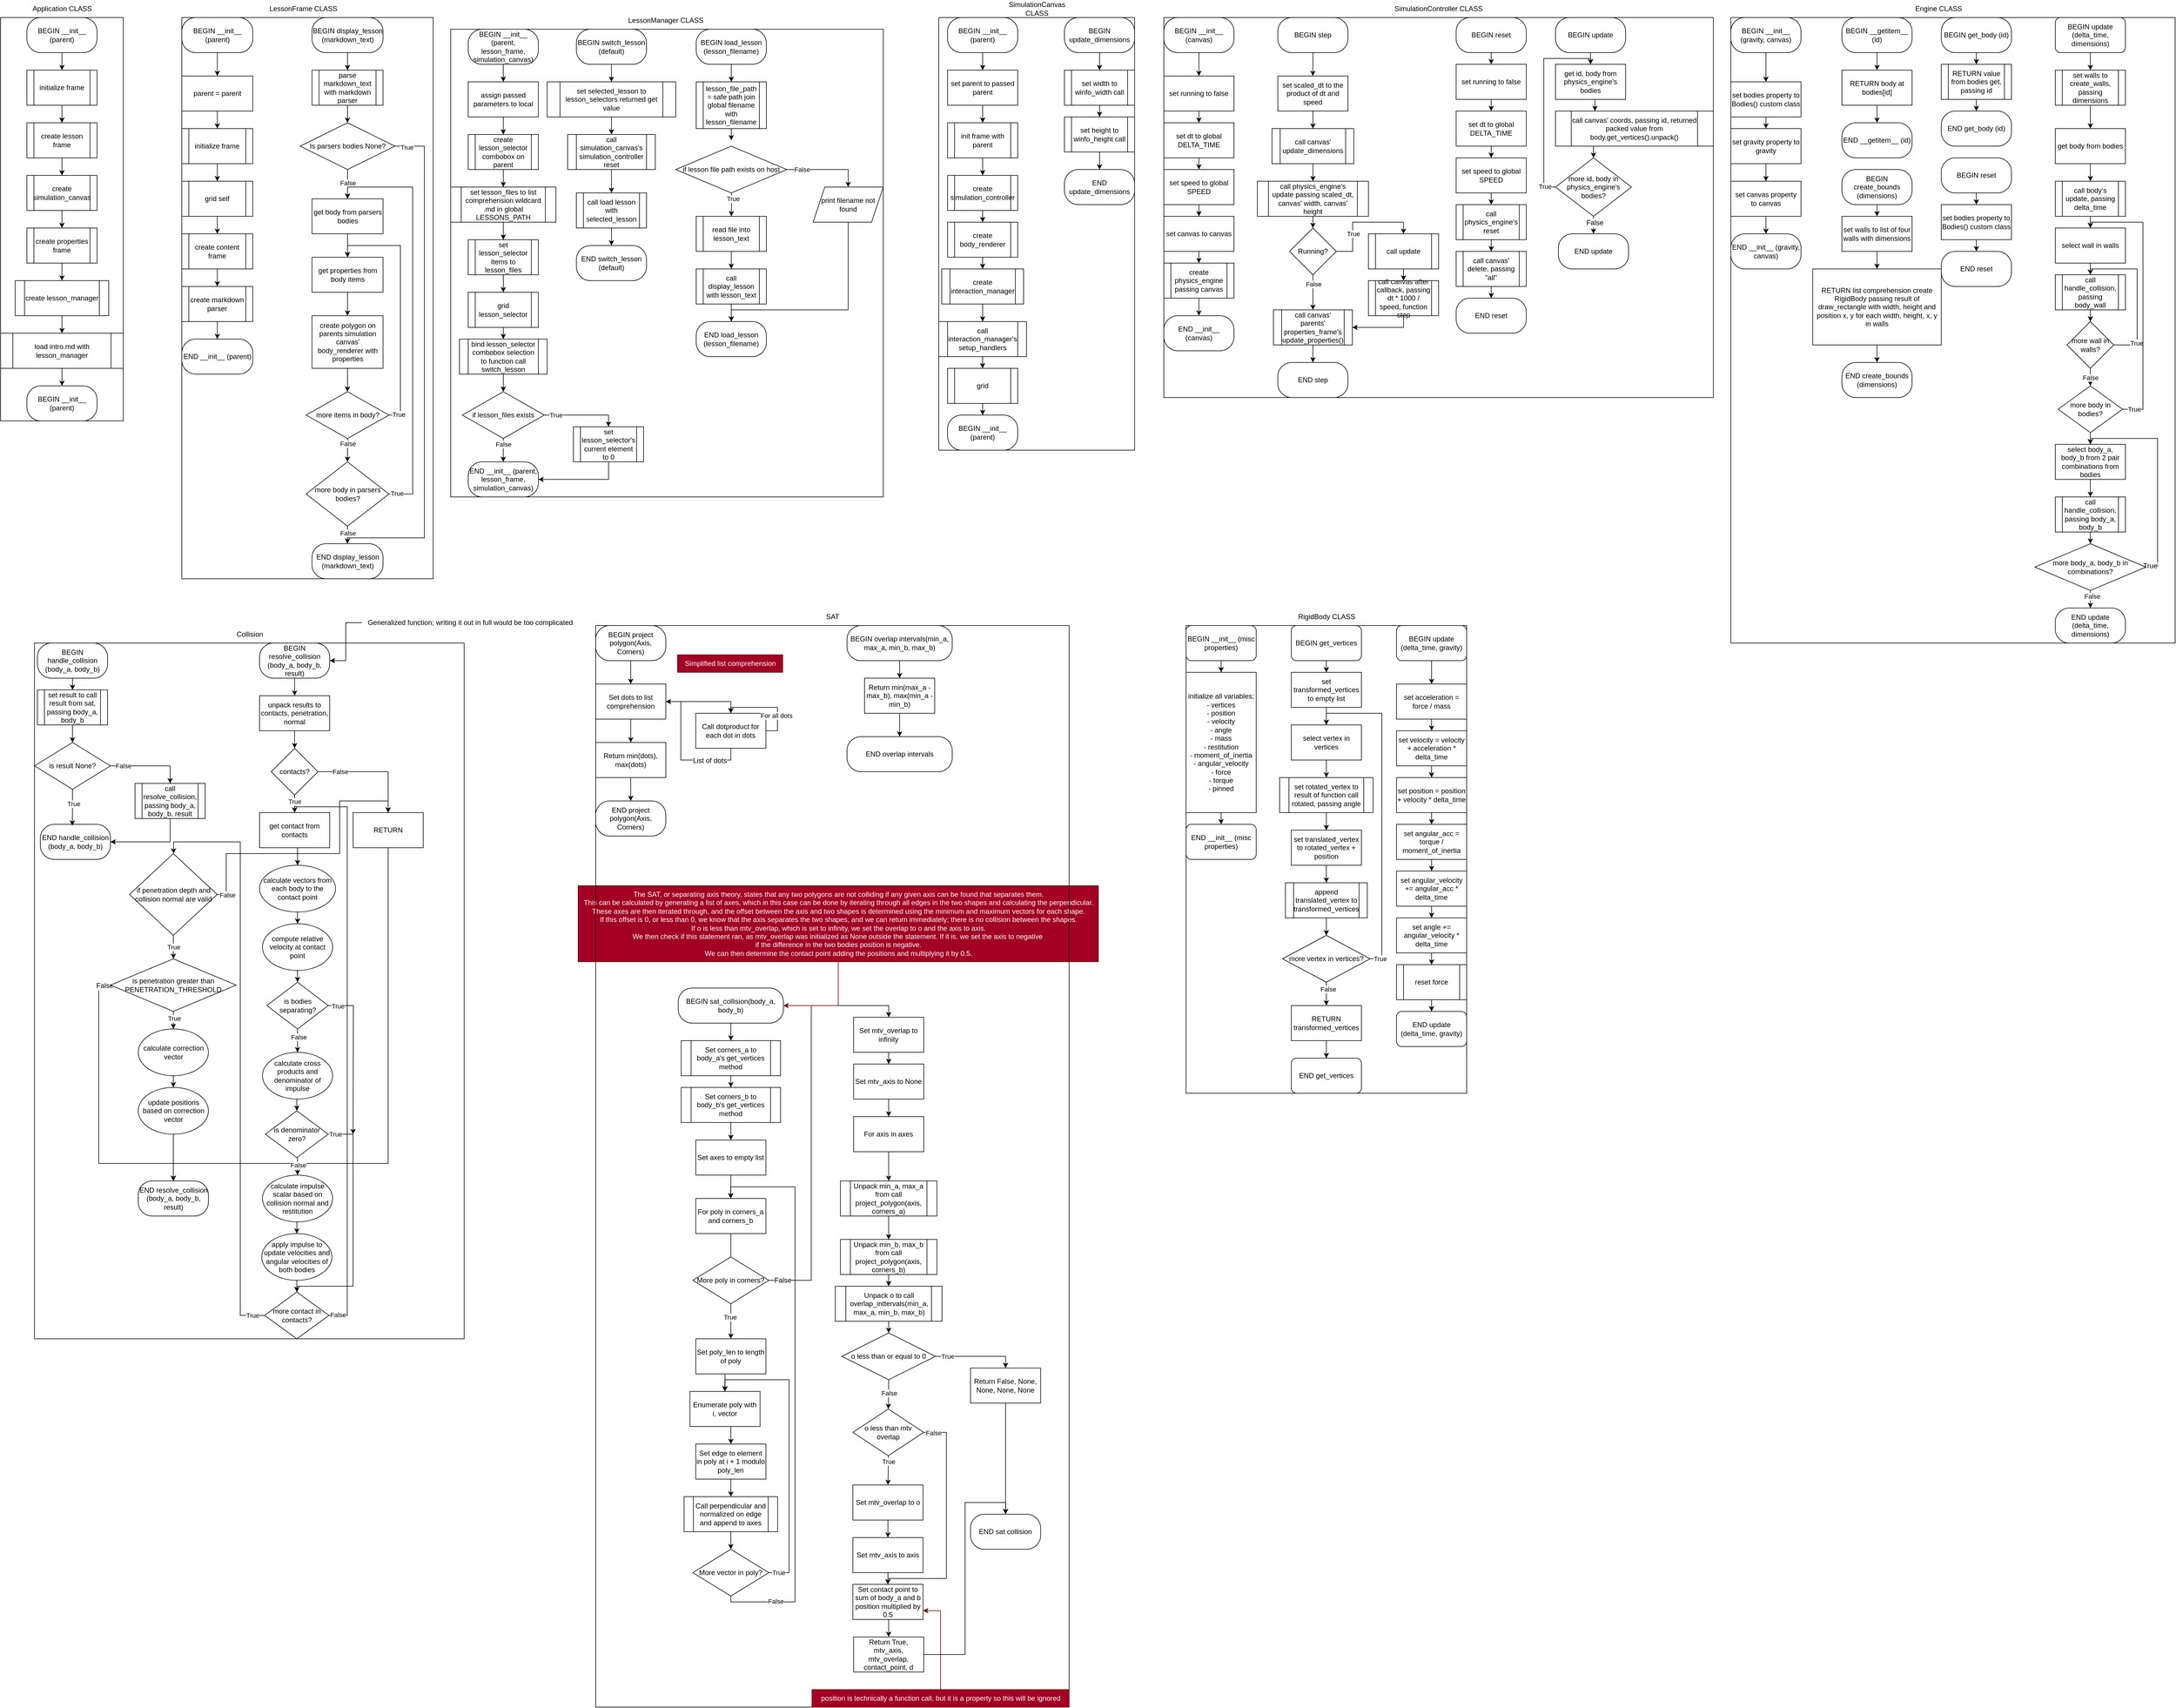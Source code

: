 <mxfile version="26.1.1">
  <diagram name="Page-1" id="pwcoSgdFYGVGtLcbKkSk">
    <mxGraphModel dx="1950" dy="1173" grid="1" gridSize="10" guides="1" tooltips="1" connect="1" arrows="1" fold="1" page="1" pageScale="1" pageWidth="1600" pageHeight="900" math="0" shadow="0" adaptiveColors="auto">
      <root>
        <mxCell id="0" />
        <mxCell id="1" parent="0" />
        <mxCell id="zs4LzNgN_lSSM6A1ded1-20" value="" style="group;" parent="1" vertex="1" connectable="0">
          <mxGeometry x="40" y="40" width="210" height="720" as="geometry" />
        </mxCell>
        <mxCell id="zs4LzNgN_lSSM6A1ded1-18" value="" style="group;strokeColor=default;perimeterSpacing=0;" parent="zs4LzNgN_lSSM6A1ded1-20" vertex="1" connectable="0">
          <mxGeometry y="30" width="210" height="690" as="geometry" />
        </mxCell>
        <mxCell id="zs4LzNgN_lSSM6A1ded1-6" style="edgeStyle=orthogonalEdgeStyle;rounded=0;orthogonalLoop=1;jettySize=auto;html=1;exitX=0.5;exitY=1;exitDx=0;exitDy=0;entryX=0.5;entryY=0;entryDx=0;entryDy=0;" parent="zs4LzNgN_lSSM6A1ded1-18" source="zs4LzNgN_lSSM6A1ded1-2" target="zs4LzNgN_lSSM6A1ded1-5" edge="1">
          <mxGeometry relative="1" as="geometry" />
        </mxCell>
        <mxCell id="zs4LzNgN_lSSM6A1ded1-2" value="create lesson frame" style="shape=process;whiteSpace=wrap;html=1;backgroundOutline=1;" parent="zs4LzNgN_lSSM6A1ded1-18" vertex="1">
          <mxGeometry x="45" y="180" width="120" height="60" as="geometry" />
        </mxCell>
        <mxCell id="zs4LzNgN_lSSM6A1ded1-4" style="edgeStyle=orthogonalEdgeStyle;rounded=0;orthogonalLoop=1;jettySize=auto;html=1;exitX=0.5;exitY=1;exitDx=0;exitDy=0;entryX=0.5;entryY=0;entryDx=0;entryDy=0;" parent="zs4LzNgN_lSSM6A1ded1-18" source="zs4LzNgN_lSSM6A1ded1-3" target="zs4LzNgN_lSSM6A1ded1-2" edge="1">
          <mxGeometry relative="1" as="geometry" />
        </mxCell>
        <mxCell id="zs4LzNgN_lSSM6A1ded1-3" value="initialize frame" style="shape=process;whiteSpace=wrap;html=1;backgroundOutline=1;" parent="zs4LzNgN_lSSM6A1ded1-18" vertex="1">
          <mxGeometry x="45" y="90" width="120" height="60" as="geometry" />
        </mxCell>
        <mxCell id="zs4LzNgN_lSSM6A1ded1-8" style="edgeStyle=orthogonalEdgeStyle;rounded=0;orthogonalLoop=1;jettySize=auto;html=1;exitX=0.5;exitY=1;exitDx=0;exitDy=0;entryX=0.5;entryY=0;entryDx=0;entryDy=0;" parent="zs4LzNgN_lSSM6A1ded1-18" source="zs4LzNgN_lSSM6A1ded1-5" target="zs4LzNgN_lSSM6A1ded1-7" edge="1">
          <mxGeometry relative="1" as="geometry" />
        </mxCell>
        <mxCell id="zs4LzNgN_lSSM6A1ded1-5" value="create simulation_canvas" style="shape=process;whiteSpace=wrap;html=1;backgroundOutline=1;" parent="zs4LzNgN_lSSM6A1ded1-18" vertex="1">
          <mxGeometry x="45" y="270" width="120" height="60" as="geometry" />
        </mxCell>
        <mxCell id="zs4LzNgN_lSSM6A1ded1-10" style="edgeStyle=orthogonalEdgeStyle;rounded=0;orthogonalLoop=1;jettySize=auto;html=1;exitX=0.5;exitY=1;exitDx=0;exitDy=0;entryX=0.5;entryY=0;entryDx=0;entryDy=0;" parent="zs4LzNgN_lSSM6A1ded1-18" source="zs4LzNgN_lSSM6A1ded1-7" target="zs4LzNgN_lSSM6A1ded1-9" edge="1">
          <mxGeometry relative="1" as="geometry" />
        </mxCell>
        <mxCell id="zs4LzNgN_lSSM6A1ded1-7" value="create properties frame" style="shape=process;whiteSpace=wrap;html=1;backgroundOutline=1;" parent="zs4LzNgN_lSSM6A1ded1-18" vertex="1">
          <mxGeometry x="45" y="360" width="120" height="60" as="geometry" />
        </mxCell>
        <mxCell id="zs4LzNgN_lSSM6A1ded1-14" style="edgeStyle=orthogonalEdgeStyle;rounded=0;orthogonalLoop=1;jettySize=auto;html=1;exitX=0.5;exitY=1;exitDx=0;exitDy=0;entryX=0.5;entryY=0;entryDx=0;entryDy=0;" parent="zs4LzNgN_lSSM6A1ded1-18" source="zs4LzNgN_lSSM6A1ded1-9" target="zs4LzNgN_lSSM6A1ded1-13" edge="1">
          <mxGeometry relative="1" as="geometry" />
        </mxCell>
        <mxCell id="zs4LzNgN_lSSM6A1ded1-9" value="create lesson_manager" style="shape=process;whiteSpace=wrap;html=1;backgroundOutline=1;" parent="zs4LzNgN_lSSM6A1ded1-18" vertex="1">
          <mxGeometry x="25" y="450" width="160" height="60" as="geometry" />
        </mxCell>
        <mxCell id="zs4LzNgN_lSSM6A1ded1-12" style="edgeStyle=orthogonalEdgeStyle;rounded=0;orthogonalLoop=1;jettySize=auto;html=1;exitX=0.5;exitY=1;exitDx=0;exitDy=0;entryX=0.5;entryY=0;entryDx=0;entryDy=0;" parent="zs4LzNgN_lSSM6A1ded1-18" source="zs4LzNgN_lSSM6A1ded1-11" target="zs4LzNgN_lSSM6A1ded1-3" edge="1">
          <mxGeometry relative="1" as="geometry" />
        </mxCell>
        <mxCell id="zs4LzNgN_lSSM6A1ded1-11" value="BEGIN __init__ (parent)" style="rounded=1;whiteSpace=wrap;html=1;arcSize=40;" parent="zs4LzNgN_lSSM6A1ded1-18" vertex="1">
          <mxGeometry x="45" width="120" height="60" as="geometry" />
        </mxCell>
        <mxCell id="zs4LzNgN_lSSM6A1ded1-16" style="edgeStyle=orthogonalEdgeStyle;rounded=0;orthogonalLoop=1;jettySize=auto;html=1;exitX=0.5;exitY=1;exitDx=0;exitDy=0;entryX=0.5;entryY=0;entryDx=0;entryDy=0;" parent="zs4LzNgN_lSSM6A1ded1-18" source="zs4LzNgN_lSSM6A1ded1-13" target="zs4LzNgN_lSSM6A1ded1-15" edge="1">
          <mxGeometry relative="1" as="geometry" />
        </mxCell>
        <mxCell id="zs4LzNgN_lSSM6A1ded1-13" value="load intro.md with lesson_manager" style="shape=process;whiteSpace=wrap;html=1;backgroundOutline=1;" parent="zs4LzNgN_lSSM6A1ded1-18" vertex="1">
          <mxGeometry y="540" width="210" height="60" as="geometry" />
        </mxCell>
        <mxCell id="zs4LzNgN_lSSM6A1ded1-15" value="BEGIN __init__ (parent)" style="rounded=1;whiteSpace=wrap;html=1;strokeColor=default;align=center;verticalAlign=middle;arcSize=40;fontFamily=Helvetica;fontSize=12;fontColor=default;fillColor=default;" parent="zs4LzNgN_lSSM6A1ded1-18" vertex="1">
          <mxGeometry x="45" y="630" width="120" height="60" as="geometry" />
        </mxCell>
        <mxCell id="zs4LzNgN_lSSM6A1ded1-19" value="Application CLASS" style="text;html=1;align=center;verticalAlign=middle;whiteSpace=wrap;rounded=0;" parent="zs4LzNgN_lSSM6A1ded1-20" vertex="1">
          <mxGeometry x="52.5" width="105" height="30" as="geometry" />
        </mxCell>
        <mxCell id="zs4LzNgN_lSSM6A1ded1-216" value="" style="group" parent="1" vertex="1" connectable="0">
          <mxGeometry x="2030" y="40" width="940" height="680" as="geometry" />
        </mxCell>
        <mxCell id="zs4LzNgN_lSSM6A1ded1-214" value="" style="group;strokeColor=default;" parent="zs4LzNgN_lSSM6A1ded1-216" vertex="1" connectable="0">
          <mxGeometry y="30" width="940" height="650" as="geometry" />
        </mxCell>
        <mxCell id="zs4LzNgN_lSSM6A1ded1-164" style="edgeStyle=orthogonalEdgeStyle;rounded=0;orthogonalLoop=1;jettySize=auto;html=1;exitX=0.5;exitY=1;exitDx=0;exitDy=0;entryX=0.5;entryY=0;entryDx=0;entryDy=0;" parent="zs4LzNgN_lSSM6A1ded1-214" source="zs4LzNgN_lSSM6A1ded1-153" target="zs4LzNgN_lSSM6A1ded1-155" edge="1">
          <mxGeometry relative="1" as="geometry" />
        </mxCell>
        <mxCell id="zs4LzNgN_lSSM6A1ded1-153" value="BEGIN __init__ (canvas)" style="rounded=1;whiteSpace=wrap;html=1;strokeColor=default;align=center;verticalAlign=middle;arcSize=40;fontFamily=Helvetica;fontSize=12;fontColor=default;fillColor=default;" parent="zs4LzNgN_lSSM6A1ded1-214" vertex="1">
          <mxGeometry width="120" height="60" as="geometry" />
        </mxCell>
        <mxCell id="zs4LzNgN_lSSM6A1ded1-163" style="edgeStyle=orthogonalEdgeStyle;rounded=0;orthogonalLoop=1;jettySize=auto;html=1;exitX=0.5;exitY=1;exitDx=0;exitDy=0;entryX=0.5;entryY=0;entryDx=0;entryDy=0;" parent="zs4LzNgN_lSSM6A1ded1-214" source="zs4LzNgN_lSSM6A1ded1-155" target="zs4LzNgN_lSSM6A1ded1-156" edge="1">
          <mxGeometry relative="1" as="geometry" />
        </mxCell>
        <mxCell id="zs4LzNgN_lSSM6A1ded1-155" value="set running to false" style="rounded=0;whiteSpace=wrap;html=1;" parent="zs4LzNgN_lSSM6A1ded1-214" vertex="1">
          <mxGeometry y="100" width="120" height="60" as="geometry" />
        </mxCell>
        <mxCell id="zs4LzNgN_lSSM6A1ded1-162" style="edgeStyle=orthogonalEdgeStyle;rounded=0;orthogonalLoop=1;jettySize=auto;html=1;exitX=0.5;exitY=1;exitDx=0;exitDy=0;entryX=0.5;entryY=0;entryDx=0;entryDy=0;" parent="zs4LzNgN_lSSM6A1ded1-214" source="zs4LzNgN_lSSM6A1ded1-156" target="zs4LzNgN_lSSM6A1ded1-157" edge="1">
          <mxGeometry relative="1" as="geometry" />
        </mxCell>
        <mxCell id="zs4LzNgN_lSSM6A1ded1-156" value="set dt to global DELTA_TIME" style="rounded=0;whiteSpace=wrap;html=1;" parent="zs4LzNgN_lSSM6A1ded1-214" vertex="1">
          <mxGeometry y="180" width="120" height="60" as="geometry" />
        </mxCell>
        <mxCell id="zs4LzNgN_lSSM6A1ded1-161" style="edgeStyle=orthogonalEdgeStyle;rounded=0;orthogonalLoop=1;jettySize=auto;html=1;exitX=0.5;exitY=1;exitDx=0;exitDy=0;entryX=0.5;entryY=0;entryDx=0;entryDy=0;" parent="zs4LzNgN_lSSM6A1ded1-214" source="zs4LzNgN_lSSM6A1ded1-157" target="zs4LzNgN_lSSM6A1ded1-158" edge="1">
          <mxGeometry relative="1" as="geometry" />
        </mxCell>
        <mxCell id="zs4LzNgN_lSSM6A1ded1-157" value="set speed to global SPEED" style="rounded=0;whiteSpace=wrap;html=1;" parent="zs4LzNgN_lSSM6A1ded1-214" vertex="1">
          <mxGeometry y="260" width="120" height="60" as="geometry" />
        </mxCell>
        <mxCell id="zs4LzNgN_lSSM6A1ded1-160" style="edgeStyle=orthogonalEdgeStyle;rounded=0;orthogonalLoop=1;jettySize=auto;html=1;exitX=0.5;exitY=1;exitDx=0;exitDy=0;entryX=0.5;entryY=0;entryDx=0;entryDy=0;" parent="zs4LzNgN_lSSM6A1ded1-214" source="zs4LzNgN_lSSM6A1ded1-158" target="zs4LzNgN_lSSM6A1ded1-159" edge="1">
          <mxGeometry relative="1" as="geometry" />
        </mxCell>
        <mxCell id="zs4LzNgN_lSSM6A1ded1-158" value="set canvas to canvas" style="rounded=0;whiteSpace=wrap;html=1;" parent="zs4LzNgN_lSSM6A1ded1-214" vertex="1">
          <mxGeometry y="340" width="120" height="60" as="geometry" />
        </mxCell>
        <mxCell id="zs4LzNgN_lSSM6A1ded1-166" style="edgeStyle=orthogonalEdgeStyle;rounded=0;orthogonalLoop=1;jettySize=auto;html=1;exitX=0.5;exitY=1;exitDx=0;exitDy=0;entryX=0.5;entryY=0;entryDx=0;entryDy=0;" parent="zs4LzNgN_lSSM6A1ded1-214" source="zs4LzNgN_lSSM6A1ded1-159" target="zs4LzNgN_lSSM6A1ded1-165" edge="1">
          <mxGeometry relative="1" as="geometry" />
        </mxCell>
        <mxCell id="zs4LzNgN_lSSM6A1ded1-159" value="create physics_engine passing canvas" style="shape=process;whiteSpace=wrap;html=1;backgroundOutline=1;" parent="zs4LzNgN_lSSM6A1ded1-214" vertex="1">
          <mxGeometry y="420" width="120" height="60" as="geometry" />
        </mxCell>
        <mxCell id="zs4LzNgN_lSSM6A1ded1-165" value="END __init__ (canvas)" style="rounded=1;whiteSpace=wrap;html=1;strokeColor=default;align=center;verticalAlign=middle;arcSize=40;fontFamily=Helvetica;fontSize=12;fontColor=default;fillColor=default;" parent="zs4LzNgN_lSSM6A1ded1-214" vertex="1">
          <mxGeometry y="510" width="120" height="60" as="geometry" />
        </mxCell>
        <mxCell id="zs4LzNgN_lSSM6A1ded1-169" style="edgeStyle=orthogonalEdgeStyle;rounded=0;orthogonalLoop=1;jettySize=auto;html=1;exitX=0.5;exitY=1;exitDx=0;exitDy=0;entryX=0.5;entryY=0;entryDx=0;entryDy=0;" parent="zs4LzNgN_lSSM6A1ded1-214" source="zs4LzNgN_lSSM6A1ded1-167" target="zs4LzNgN_lSSM6A1ded1-168" edge="1">
          <mxGeometry relative="1" as="geometry" />
        </mxCell>
        <mxCell id="zs4LzNgN_lSSM6A1ded1-167" value="BEGIN step" style="rounded=1;whiteSpace=wrap;html=1;strokeColor=default;align=center;verticalAlign=middle;arcSize=40;fontFamily=Helvetica;fontSize=12;fontColor=default;fillColor=default;" parent="zs4LzNgN_lSSM6A1ded1-214" vertex="1">
          <mxGeometry x="195" width="120" height="60" as="geometry" />
        </mxCell>
        <mxCell id="zs4LzNgN_lSSM6A1ded1-171" style="edgeStyle=orthogonalEdgeStyle;rounded=0;orthogonalLoop=1;jettySize=auto;html=1;exitX=0.5;exitY=1;exitDx=0;exitDy=0;entryX=0.5;entryY=0;entryDx=0;entryDy=0;" parent="zs4LzNgN_lSSM6A1ded1-214" source="zs4LzNgN_lSSM6A1ded1-168" target="zs4LzNgN_lSSM6A1ded1-170" edge="1">
          <mxGeometry relative="1" as="geometry" />
        </mxCell>
        <mxCell id="zs4LzNgN_lSSM6A1ded1-168" value="set scaled_dt to the product of dt and speed" style="rounded=0;whiteSpace=wrap;html=1;" parent="zs4LzNgN_lSSM6A1ded1-214" vertex="1">
          <mxGeometry x="195" y="100" width="120" height="60" as="geometry" />
        </mxCell>
        <mxCell id="zs4LzNgN_lSSM6A1ded1-173" style="edgeStyle=orthogonalEdgeStyle;rounded=0;orthogonalLoop=1;jettySize=auto;html=1;exitX=0.5;exitY=1;exitDx=0;exitDy=0;entryX=0.5;entryY=0;entryDx=0;entryDy=0;" parent="zs4LzNgN_lSSM6A1ded1-214" source="zs4LzNgN_lSSM6A1ded1-170" target="zs4LzNgN_lSSM6A1ded1-172" edge="1">
          <mxGeometry relative="1" as="geometry" />
        </mxCell>
        <mxCell id="zs4LzNgN_lSSM6A1ded1-170" value="call canvas&#39; update_dimensions" style="shape=process;whiteSpace=wrap;html=1;backgroundOutline=1;" parent="zs4LzNgN_lSSM6A1ded1-214" vertex="1">
          <mxGeometry x="185" y="190" width="140" height="60" as="geometry" />
        </mxCell>
        <mxCell id="zs4LzNgN_lSSM6A1ded1-175" style="edgeStyle=orthogonalEdgeStyle;rounded=0;orthogonalLoop=1;jettySize=auto;html=1;exitX=0.5;exitY=1;exitDx=0;exitDy=0;entryX=0.5;entryY=0;entryDx=0;entryDy=0;" parent="zs4LzNgN_lSSM6A1ded1-214" source="zs4LzNgN_lSSM6A1ded1-172" target="zs4LzNgN_lSSM6A1ded1-174" edge="1">
          <mxGeometry relative="1" as="geometry" />
        </mxCell>
        <mxCell id="zs4LzNgN_lSSM6A1ded1-172" value="call physics_engine&#39;s update passing scaled_dt, canvas&#39; width, canvas&#39; height" style="shape=process;whiteSpace=wrap;html=1;backgroundOutline=1;" parent="zs4LzNgN_lSSM6A1ded1-214" vertex="1">
          <mxGeometry x="160" y="280" width="190" height="60" as="geometry" />
        </mxCell>
        <mxCell id="zs4LzNgN_lSSM6A1ded1-179" style="edgeStyle=orthogonalEdgeStyle;rounded=0;orthogonalLoop=1;jettySize=auto;html=1;exitX=1;exitY=0.5;exitDx=0;exitDy=0;entryX=0.5;entryY=0;entryDx=0;entryDy=0;" parent="zs4LzNgN_lSSM6A1ded1-214" source="zs4LzNgN_lSSM6A1ded1-174" target="zs4LzNgN_lSSM6A1ded1-176" edge="1">
          <mxGeometry relative="1" as="geometry">
            <Array as="points">
              <mxPoint x="323" y="400" />
              <mxPoint x="323" y="350" />
              <mxPoint x="410" y="350" />
            </Array>
          </mxGeometry>
        </mxCell>
        <mxCell id="zs4LzNgN_lSSM6A1ded1-181" value="True" style="edgeLabel;html=1;align=center;verticalAlign=middle;resizable=0;points=[];" parent="zs4LzNgN_lSSM6A1ded1-179" vertex="1" connectable="0">
          <mxGeometry x="-0.37" y="-1" relative="1" as="geometry">
            <mxPoint as="offset" />
          </mxGeometry>
        </mxCell>
        <mxCell id="zs4LzNgN_lSSM6A1ded1-183" style="edgeStyle=orthogonalEdgeStyle;rounded=0;orthogonalLoop=1;jettySize=auto;html=1;exitX=0.5;exitY=1;exitDx=0;exitDy=0;entryX=0.5;entryY=0;entryDx=0;entryDy=0;" parent="zs4LzNgN_lSSM6A1ded1-214" source="zs4LzNgN_lSSM6A1ded1-174" target="zs4LzNgN_lSSM6A1ded1-182" edge="1">
          <mxGeometry relative="1" as="geometry" />
        </mxCell>
        <mxCell id="zs4LzNgN_lSSM6A1ded1-184" value="False" style="edgeLabel;html=1;align=center;verticalAlign=middle;resizable=0;points=[];" parent="zs4LzNgN_lSSM6A1ded1-183" vertex="1" connectable="0">
          <mxGeometry x="-0.46" y="1" relative="1" as="geometry">
            <mxPoint as="offset" />
          </mxGeometry>
        </mxCell>
        <mxCell id="zs4LzNgN_lSSM6A1ded1-174" value="Running?" style="rhombus;whiteSpace=wrap;html=1;" parent="zs4LzNgN_lSSM6A1ded1-214" vertex="1">
          <mxGeometry x="215" y="360" width="80" height="80" as="geometry" />
        </mxCell>
        <mxCell id="zs4LzNgN_lSSM6A1ded1-178" style="edgeStyle=orthogonalEdgeStyle;rounded=0;orthogonalLoop=1;jettySize=auto;html=1;exitX=0.5;exitY=1;exitDx=0;exitDy=0;entryX=0.5;entryY=0;entryDx=0;entryDy=0;" parent="zs4LzNgN_lSSM6A1ded1-214" source="zs4LzNgN_lSSM6A1ded1-176" target="zs4LzNgN_lSSM6A1ded1-177" edge="1">
          <mxGeometry relative="1" as="geometry" />
        </mxCell>
        <mxCell id="zs4LzNgN_lSSM6A1ded1-176" value="call update" style="shape=process;whiteSpace=wrap;html=1;backgroundOutline=1;" parent="zs4LzNgN_lSSM6A1ded1-214" vertex="1">
          <mxGeometry x="350" y="370" width="120" height="60" as="geometry" />
        </mxCell>
        <mxCell id="zs4LzNgN_lSSM6A1ded1-185" style="edgeStyle=orthogonalEdgeStyle;rounded=0;orthogonalLoop=1;jettySize=auto;html=1;exitX=0.5;exitY=1;exitDx=0;exitDy=0;entryX=1;entryY=0.5;entryDx=0;entryDy=0;" parent="zs4LzNgN_lSSM6A1ded1-214" source="zs4LzNgN_lSSM6A1ded1-177" target="zs4LzNgN_lSSM6A1ded1-182" edge="1">
          <mxGeometry relative="1" as="geometry" />
        </mxCell>
        <mxCell id="zs4LzNgN_lSSM6A1ded1-177" value="call canvas after callback, passing dt * 1000 / speed, function step" style="shape=process;whiteSpace=wrap;html=1;backgroundOutline=1;" parent="zs4LzNgN_lSSM6A1ded1-214" vertex="1">
          <mxGeometry x="350" y="450" width="120" height="60" as="geometry" />
        </mxCell>
        <mxCell id="zs4LzNgN_lSSM6A1ded1-187" style="edgeStyle=orthogonalEdgeStyle;rounded=0;orthogonalLoop=1;jettySize=auto;html=1;exitX=0.5;exitY=1;exitDx=0;exitDy=0;entryX=0.5;entryY=0;entryDx=0;entryDy=0;" parent="zs4LzNgN_lSSM6A1ded1-214" source="zs4LzNgN_lSSM6A1ded1-182" target="zs4LzNgN_lSSM6A1ded1-186" edge="1">
          <mxGeometry relative="1" as="geometry" />
        </mxCell>
        <mxCell id="zs4LzNgN_lSSM6A1ded1-182" value="call canvas&#39; parents&#39; properties_frame&#39;s update_properties()" style="shape=process;whiteSpace=wrap;html=1;backgroundOutline=1;" parent="zs4LzNgN_lSSM6A1ded1-214" vertex="1">
          <mxGeometry x="187.5" y="500" width="135" height="60" as="geometry" />
        </mxCell>
        <mxCell id="zs4LzNgN_lSSM6A1ded1-186" value="END step" style="rounded=1;whiteSpace=wrap;html=1;strokeColor=default;align=center;verticalAlign=middle;arcSize=40;fontFamily=Helvetica;fontSize=12;fontColor=default;fillColor=default;" parent="zs4LzNgN_lSSM6A1ded1-214" vertex="1">
          <mxGeometry x="195" y="590" width="120" height="60" as="geometry" />
        </mxCell>
        <mxCell id="zs4LzNgN_lSSM6A1ded1-195" style="edgeStyle=orthogonalEdgeStyle;rounded=0;orthogonalLoop=1;jettySize=auto;html=1;exitX=0.5;exitY=1;exitDx=0;exitDy=0;entryX=0.5;entryY=0;entryDx=0;entryDy=0;" parent="zs4LzNgN_lSSM6A1ded1-214" source="zs4LzNgN_lSSM6A1ded1-188" target="zs4LzNgN_lSSM6A1ded1-190" edge="1">
          <mxGeometry relative="1" as="geometry" />
        </mxCell>
        <mxCell id="zs4LzNgN_lSSM6A1ded1-188" value="BEGIN reset" style="rounded=1;whiteSpace=wrap;html=1;strokeColor=default;align=center;verticalAlign=middle;arcSize=40;fontFamily=Helvetica;fontSize=12;fontColor=default;fillColor=default;" parent="zs4LzNgN_lSSM6A1ded1-214" vertex="1">
          <mxGeometry x="500" width="120" height="60" as="geometry" />
        </mxCell>
        <mxCell id="zs4LzNgN_lSSM6A1ded1-194" style="edgeStyle=orthogonalEdgeStyle;rounded=0;orthogonalLoop=1;jettySize=auto;html=1;exitX=0.5;exitY=1;exitDx=0;exitDy=0;entryX=0.5;entryY=0;entryDx=0;entryDy=0;" parent="zs4LzNgN_lSSM6A1ded1-214" source="zs4LzNgN_lSSM6A1ded1-190" target="zs4LzNgN_lSSM6A1ded1-191" edge="1">
          <mxGeometry relative="1" as="geometry" />
        </mxCell>
        <mxCell id="zs4LzNgN_lSSM6A1ded1-190" value="set running to false" style="rounded=0;whiteSpace=wrap;html=1;" parent="zs4LzNgN_lSSM6A1ded1-214" vertex="1">
          <mxGeometry x="500" y="80" width="120" height="60" as="geometry" />
        </mxCell>
        <mxCell id="zs4LzNgN_lSSM6A1ded1-193" style="edgeStyle=orthogonalEdgeStyle;rounded=0;orthogonalLoop=1;jettySize=auto;html=1;exitX=0.5;exitY=1;exitDx=0;exitDy=0;entryX=0.5;entryY=0;entryDx=0;entryDy=0;" parent="zs4LzNgN_lSSM6A1ded1-214" source="zs4LzNgN_lSSM6A1ded1-191" target="zs4LzNgN_lSSM6A1ded1-192" edge="1">
          <mxGeometry relative="1" as="geometry" />
        </mxCell>
        <mxCell id="zs4LzNgN_lSSM6A1ded1-191" value="set dt to global DELTA_TIME" style="rounded=0;whiteSpace=wrap;html=1;" parent="zs4LzNgN_lSSM6A1ded1-214" vertex="1">
          <mxGeometry x="500" y="160" width="120" height="60" as="geometry" />
        </mxCell>
        <mxCell id="zs4LzNgN_lSSM6A1ded1-197" style="edgeStyle=orthogonalEdgeStyle;rounded=0;orthogonalLoop=1;jettySize=auto;html=1;exitX=0.5;exitY=1;exitDx=0;exitDy=0;entryX=0.5;entryY=0;entryDx=0;entryDy=0;" parent="zs4LzNgN_lSSM6A1ded1-214" source="zs4LzNgN_lSSM6A1ded1-192" target="zs4LzNgN_lSSM6A1ded1-196" edge="1">
          <mxGeometry relative="1" as="geometry" />
        </mxCell>
        <mxCell id="zs4LzNgN_lSSM6A1ded1-192" value="set speed to global SPEED" style="rounded=0;whiteSpace=wrap;html=1;" parent="zs4LzNgN_lSSM6A1ded1-214" vertex="1">
          <mxGeometry x="500" y="240" width="120" height="60" as="geometry" />
        </mxCell>
        <mxCell id="zs4LzNgN_lSSM6A1ded1-199" style="edgeStyle=orthogonalEdgeStyle;rounded=0;orthogonalLoop=1;jettySize=auto;html=1;exitX=0.5;exitY=1;exitDx=0;exitDy=0;entryX=0.5;entryY=0;entryDx=0;entryDy=0;" parent="zs4LzNgN_lSSM6A1ded1-214" source="zs4LzNgN_lSSM6A1ded1-196" target="zs4LzNgN_lSSM6A1ded1-198" edge="1">
          <mxGeometry relative="1" as="geometry" />
        </mxCell>
        <mxCell id="zs4LzNgN_lSSM6A1ded1-196" value="call physics_engine&#39;s reset" style="shape=process;whiteSpace=wrap;html=1;backgroundOutline=1;" parent="zs4LzNgN_lSSM6A1ded1-214" vertex="1">
          <mxGeometry x="500" y="320" width="120" height="60" as="geometry" />
        </mxCell>
        <mxCell id="zs4LzNgN_lSSM6A1ded1-201" style="edgeStyle=orthogonalEdgeStyle;rounded=0;orthogonalLoop=1;jettySize=auto;html=1;exitX=0.5;exitY=1;exitDx=0;exitDy=0;entryX=0.5;entryY=0;entryDx=0;entryDy=0;" parent="zs4LzNgN_lSSM6A1ded1-214" source="zs4LzNgN_lSSM6A1ded1-198" target="zs4LzNgN_lSSM6A1ded1-200" edge="1">
          <mxGeometry relative="1" as="geometry" />
        </mxCell>
        <mxCell id="zs4LzNgN_lSSM6A1ded1-198" value="call canvas&#39; delete, passing &quot;all&quot;" style="shape=process;whiteSpace=wrap;html=1;backgroundOutline=1;" parent="zs4LzNgN_lSSM6A1ded1-214" vertex="1">
          <mxGeometry x="500" y="400" width="120" height="60" as="geometry" />
        </mxCell>
        <mxCell id="zs4LzNgN_lSSM6A1ded1-200" value="END reset" style="rounded=1;whiteSpace=wrap;html=1;strokeColor=default;align=center;verticalAlign=middle;arcSize=40;fontFamily=Helvetica;fontSize=12;fontColor=default;fillColor=default;" parent="zs4LzNgN_lSSM6A1ded1-214" vertex="1">
          <mxGeometry x="500" y="480" width="120" height="60" as="geometry" />
        </mxCell>
        <mxCell id="zs4LzNgN_lSSM6A1ded1-204" style="edgeStyle=orthogonalEdgeStyle;rounded=0;orthogonalLoop=1;jettySize=auto;html=1;exitX=0.5;exitY=1;exitDx=0;exitDy=0;entryX=0.5;entryY=0;entryDx=0;entryDy=0;" parent="zs4LzNgN_lSSM6A1ded1-214" source="zs4LzNgN_lSSM6A1ded1-202" target="zs4LzNgN_lSSM6A1ded1-203" edge="1">
          <mxGeometry relative="1" as="geometry" />
        </mxCell>
        <mxCell id="zs4LzNgN_lSSM6A1ded1-202" value="BEGIN update" style="rounded=1;whiteSpace=wrap;html=1;strokeColor=default;align=center;verticalAlign=middle;arcSize=40;fontFamily=Helvetica;fontSize=12;fontColor=default;fillColor=default;" parent="zs4LzNgN_lSSM6A1ded1-214" vertex="1">
          <mxGeometry x="670" width="120" height="60" as="geometry" />
        </mxCell>
        <mxCell id="zs4LzNgN_lSSM6A1ded1-206" style="edgeStyle=orthogonalEdgeStyle;rounded=0;orthogonalLoop=1;jettySize=auto;html=1;exitX=0.5;exitY=1;exitDx=0;exitDy=0;entryX=0.25;entryY=0;entryDx=0;entryDy=0;" parent="zs4LzNgN_lSSM6A1ded1-214" source="zs4LzNgN_lSSM6A1ded1-203" target="zs4LzNgN_lSSM6A1ded1-205" edge="1">
          <mxGeometry relative="1" as="geometry" />
        </mxCell>
        <mxCell id="zs4LzNgN_lSSM6A1ded1-203" value="get id, body from physics_engine&#39;s bodies" style="rounded=0;whiteSpace=wrap;html=1;" parent="zs4LzNgN_lSSM6A1ded1-214" vertex="1">
          <mxGeometry x="670" y="80" width="120" height="60" as="geometry" />
        </mxCell>
        <mxCell id="zs4LzNgN_lSSM6A1ded1-208" style="edgeStyle=orthogonalEdgeStyle;rounded=0;orthogonalLoop=1;jettySize=auto;html=1;exitX=0.25;exitY=1;exitDx=0;exitDy=0;entryX=0.5;entryY=0;entryDx=0;entryDy=0;" parent="zs4LzNgN_lSSM6A1ded1-214" source="zs4LzNgN_lSSM6A1ded1-205" target="zs4LzNgN_lSSM6A1ded1-207" edge="1">
          <mxGeometry relative="1" as="geometry" />
        </mxCell>
        <mxCell id="zs4LzNgN_lSSM6A1ded1-205" value="call canvas&#39; coords, passing id, returned packed value from body.get_vertices().unpack()" style="shape=process;whiteSpace=wrap;html=1;backgroundOutline=1;" parent="zs4LzNgN_lSSM6A1ded1-214" vertex="1">
          <mxGeometry x="670" y="160" width="270" height="60" as="geometry" />
        </mxCell>
        <mxCell id="zs4LzNgN_lSSM6A1ded1-210" style="edgeStyle=orthogonalEdgeStyle;rounded=0;orthogonalLoop=1;jettySize=auto;html=1;exitX=0;exitY=0.5;exitDx=0;exitDy=0;entryX=0.5;entryY=0;entryDx=0;entryDy=0;" parent="zs4LzNgN_lSSM6A1ded1-214" source="zs4LzNgN_lSSM6A1ded1-207" target="zs4LzNgN_lSSM6A1ded1-203" edge="1">
          <mxGeometry relative="1" as="geometry">
            <Array as="points">
              <mxPoint x="650" y="290" />
              <mxPoint x="650" y="70" />
              <mxPoint x="730" y="70" />
            </Array>
          </mxGeometry>
        </mxCell>
        <mxCell id="zs4LzNgN_lSSM6A1ded1-211" value="True" style="edgeLabel;html=1;align=center;verticalAlign=middle;resizable=0;points=[];" parent="zs4LzNgN_lSSM6A1ded1-210" vertex="1" connectable="0">
          <mxGeometry x="-0.892" y="-1" relative="1" as="geometry">
            <mxPoint as="offset" />
          </mxGeometry>
        </mxCell>
        <mxCell id="zs4LzNgN_lSSM6A1ded1-213" style="edgeStyle=orthogonalEdgeStyle;rounded=0;orthogonalLoop=1;jettySize=auto;html=1;exitX=0.5;exitY=1;exitDx=0;exitDy=0;entryX=0.5;entryY=0;entryDx=0;entryDy=0;" parent="zs4LzNgN_lSSM6A1ded1-214" source="zs4LzNgN_lSSM6A1ded1-207" target="zs4LzNgN_lSSM6A1ded1-212" edge="1">
          <mxGeometry relative="1" as="geometry" />
        </mxCell>
        <mxCell id="wDQZ0z3c7-EvLKoO1CgO-2" value="False" style="edgeLabel;html=1;align=center;verticalAlign=middle;resizable=0;points=[];rounded=1;strokeColor=default;arcSize=40;fontFamily=Helvetica;fontSize=12;fontColor=default;fillColor=default;" vertex="1" connectable="0" parent="zs4LzNgN_lSSM6A1ded1-213">
          <mxGeometry x="-0.281" y="2" relative="1" as="geometry">
            <mxPoint as="offset" />
          </mxGeometry>
        </mxCell>
        <mxCell id="zs4LzNgN_lSSM6A1ded1-207" value="more id, body in physics_engine&#39;s bodies?" style="rhombus;whiteSpace=wrap;html=1;" parent="zs4LzNgN_lSSM6A1ded1-214" vertex="1">
          <mxGeometry x="670" y="240" width="130" height="100" as="geometry" />
        </mxCell>
        <mxCell id="zs4LzNgN_lSSM6A1ded1-212" value="END update" style="rounded=1;whiteSpace=wrap;html=1;strokeColor=default;align=center;verticalAlign=middle;arcSize=40;fontFamily=Helvetica;fontSize=12;fontColor=default;fillColor=default;" parent="zs4LzNgN_lSSM6A1ded1-214" vertex="1">
          <mxGeometry x="675" y="370" width="120" height="60" as="geometry" />
        </mxCell>
        <mxCell id="zs4LzNgN_lSSM6A1ded1-215" value="SimulationController CLASS" style="text;html=1;align=center;verticalAlign=middle;whiteSpace=wrap;rounded=0;" parent="zs4LzNgN_lSSM6A1ded1-216" vertex="1">
          <mxGeometry x="385" width="170" height="30" as="geometry" />
        </mxCell>
        <mxCell id="zs4LzNgN_lSSM6A1ded1-217" value="" style="group" parent="1" vertex="1" connectable="0">
          <mxGeometry x="1645" y="40" width="335" height="770" as="geometry" />
        </mxCell>
        <mxCell id="zs4LzNgN_lSSM6A1ded1-151" value="" style="group;strokeColor=default;" parent="zs4LzNgN_lSSM6A1ded1-217" vertex="1" connectable="0">
          <mxGeometry y="30" width="335" height="740" as="geometry" />
        </mxCell>
        <mxCell id="zs4LzNgN_lSSM6A1ded1-128" style="edgeStyle=orthogonalEdgeStyle;rounded=0;orthogonalLoop=1;jettySize=auto;html=1;exitX=0.5;exitY=1;exitDx=0;exitDy=0;entryX=0.5;entryY=0;entryDx=0;entryDy=0;" parent="zs4LzNgN_lSSM6A1ded1-151" source="zs4LzNgN_lSSM6A1ded1-122" target="zs4LzNgN_lSSM6A1ded1-124" edge="1">
          <mxGeometry relative="1" as="geometry" />
        </mxCell>
        <mxCell id="zs4LzNgN_lSSM6A1ded1-122" value="BEGIN __init__ (parent)" style="rounded=1;whiteSpace=wrap;html=1;strokeColor=default;align=center;verticalAlign=middle;arcSize=40;fontFamily=Helvetica;fontSize=12;fontColor=default;fillColor=default;" parent="zs4LzNgN_lSSM6A1ded1-151" vertex="1">
          <mxGeometry x="15" width="120" height="60" as="geometry" />
        </mxCell>
        <mxCell id="zs4LzNgN_lSSM6A1ded1-127" style="edgeStyle=orthogonalEdgeStyle;rounded=0;orthogonalLoop=1;jettySize=auto;html=1;exitX=0.5;exitY=1;exitDx=0;exitDy=0;entryX=0.5;entryY=0;entryDx=0;entryDy=0;" parent="zs4LzNgN_lSSM6A1ded1-151" source="zs4LzNgN_lSSM6A1ded1-124" target="zs4LzNgN_lSSM6A1ded1-126" edge="1">
          <mxGeometry relative="1" as="geometry" />
        </mxCell>
        <mxCell id="zs4LzNgN_lSSM6A1ded1-124" value="set parent to passed parent" style="rounded=0;whiteSpace=wrap;html=1;" parent="zs4LzNgN_lSSM6A1ded1-151" vertex="1">
          <mxGeometry x="15" y="90" width="120" height="60" as="geometry" />
        </mxCell>
        <mxCell id="zs4LzNgN_lSSM6A1ded1-132" style="edgeStyle=orthogonalEdgeStyle;rounded=0;orthogonalLoop=1;jettySize=auto;html=1;exitX=0.5;exitY=1;exitDx=0;exitDy=0;" parent="zs4LzNgN_lSSM6A1ded1-151" source="zs4LzNgN_lSSM6A1ded1-126" target="zs4LzNgN_lSSM6A1ded1-131" edge="1">
          <mxGeometry relative="1" as="geometry" />
        </mxCell>
        <mxCell id="zs4LzNgN_lSSM6A1ded1-126" value="init frame with parent" style="shape=process;whiteSpace=wrap;html=1;backgroundOutline=1;" parent="zs4LzNgN_lSSM6A1ded1-151" vertex="1">
          <mxGeometry x="15" y="180" width="120" height="60" as="geometry" />
        </mxCell>
        <mxCell id="zs4LzNgN_lSSM6A1ded1-134" style="edgeStyle=orthogonalEdgeStyle;rounded=0;orthogonalLoop=1;jettySize=auto;html=1;exitX=0.5;exitY=1;exitDx=0;exitDy=0;entryX=0.5;entryY=0;entryDx=0;entryDy=0;" parent="zs4LzNgN_lSSM6A1ded1-151" source="zs4LzNgN_lSSM6A1ded1-131" target="zs4LzNgN_lSSM6A1ded1-133" edge="1">
          <mxGeometry relative="1" as="geometry" />
        </mxCell>
        <mxCell id="zs4LzNgN_lSSM6A1ded1-131" value="create simulation_controller" style="shape=process;whiteSpace=wrap;html=1;backgroundOutline=1;" parent="zs4LzNgN_lSSM6A1ded1-151" vertex="1">
          <mxGeometry x="15" y="270" width="120" height="60" as="geometry" />
        </mxCell>
        <mxCell id="zs4LzNgN_lSSM6A1ded1-136" style="edgeStyle=orthogonalEdgeStyle;rounded=0;orthogonalLoop=1;jettySize=auto;html=1;exitX=0.5;exitY=1;exitDx=0;exitDy=0;entryX=0.5;entryY=0;entryDx=0;entryDy=0;" parent="zs4LzNgN_lSSM6A1ded1-151" source="zs4LzNgN_lSSM6A1ded1-133" target="zs4LzNgN_lSSM6A1ded1-135" edge="1">
          <mxGeometry relative="1" as="geometry" />
        </mxCell>
        <mxCell id="zs4LzNgN_lSSM6A1ded1-133" value="create body_renderer" style="shape=process;whiteSpace=wrap;html=1;backgroundOutline=1;" parent="zs4LzNgN_lSSM6A1ded1-151" vertex="1">
          <mxGeometry x="15" y="350" width="120" height="60" as="geometry" />
        </mxCell>
        <mxCell id="zs4LzNgN_lSSM6A1ded1-139" style="edgeStyle=orthogonalEdgeStyle;rounded=0;orthogonalLoop=1;jettySize=auto;html=1;exitX=0.5;exitY=1;exitDx=0;exitDy=0;entryX=0.5;entryY=0;entryDx=0;entryDy=0;" parent="zs4LzNgN_lSSM6A1ded1-151" source="zs4LzNgN_lSSM6A1ded1-135" target="zs4LzNgN_lSSM6A1ded1-137" edge="1">
          <mxGeometry relative="1" as="geometry" />
        </mxCell>
        <mxCell id="zs4LzNgN_lSSM6A1ded1-135" value="create interaction_manager" style="shape=process;whiteSpace=wrap;html=1;backgroundOutline=1;" parent="zs4LzNgN_lSSM6A1ded1-151" vertex="1">
          <mxGeometry x="5" y="430" width="140" height="60" as="geometry" />
        </mxCell>
        <mxCell id="zs4LzNgN_lSSM6A1ded1-141" style="edgeStyle=orthogonalEdgeStyle;rounded=0;orthogonalLoop=1;jettySize=auto;html=1;exitX=0.5;exitY=1;exitDx=0;exitDy=0;entryX=0.5;entryY=0;entryDx=0;entryDy=0;" parent="zs4LzNgN_lSSM6A1ded1-151" source="zs4LzNgN_lSSM6A1ded1-137" target="zs4LzNgN_lSSM6A1ded1-140" edge="1">
          <mxGeometry relative="1" as="geometry" />
        </mxCell>
        <mxCell id="zs4LzNgN_lSSM6A1ded1-137" value="call interaction_manager&#39;s setup_handlers" style="shape=process;whiteSpace=wrap;html=1;backgroundOutline=1;" parent="zs4LzNgN_lSSM6A1ded1-151" vertex="1">
          <mxGeometry y="520" width="150" height="60" as="geometry" />
        </mxCell>
        <mxCell id="zs4LzNgN_lSSM6A1ded1-144" style="edgeStyle=orthogonalEdgeStyle;rounded=0;orthogonalLoop=1;jettySize=auto;html=1;exitX=0.5;exitY=1;exitDx=0;exitDy=0;entryX=0.5;entryY=0;entryDx=0;entryDy=0;" parent="zs4LzNgN_lSSM6A1ded1-151" source="zs4LzNgN_lSSM6A1ded1-140" target="zs4LzNgN_lSSM6A1ded1-143" edge="1">
          <mxGeometry relative="1" as="geometry" />
        </mxCell>
        <mxCell id="zs4LzNgN_lSSM6A1ded1-140" value="grid" style="shape=process;whiteSpace=wrap;html=1;backgroundOutline=1;" parent="zs4LzNgN_lSSM6A1ded1-151" vertex="1">
          <mxGeometry x="15" y="600" width="120" height="60" as="geometry" />
        </mxCell>
        <mxCell id="zs4LzNgN_lSSM6A1ded1-148" style="edgeStyle=orthogonalEdgeStyle;rounded=0;orthogonalLoop=1;jettySize=auto;html=1;exitX=0.5;exitY=1;exitDx=0;exitDy=0;entryX=0.5;entryY=0;entryDx=0;entryDy=0;" parent="zs4LzNgN_lSSM6A1ded1-151" source="zs4LzNgN_lSSM6A1ded1-142" target="zs4LzNgN_lSSM6A1ded1-145" edge="1">
          <mxGeometry relative="1" as="geometry" />
        </mxCell>
        <mxCell id="zs4LzNgN_lSSM6A1ded1-142" value="BEGIN update_dimensions" style="rounded=1;whiteSpace=wrap;html=1;strokeColor=default;align=center;verticalAlign=middle;arcSize=40;fontFamily=Helvetica;fontSize=12;fontColor=default;fillColor=default;" parent="zs4LzNgN_lSSM6A1ded1-151" vertex="1">
          <mxGeometry x="215" width="120" height="60" as="geometry" />
        </mxCell>
        <mxCell id="zs4LzNgN_lSSM6A1ded1-143" value="BEGIN __init__ (parent)" style="rounded=1;whiteSpace=wrap;html=1;strokeColor=default;align=center;verticalAlign=middle;arcSize=40;fontFamily=Helvetica;fontSize=12;fontColor=default;fillColor=default;" parent="zs4LzNgN_lSSM6A1ded1-151" vertex="1">
          <mxGeometry x="15" y="680" width="120" height="60" as="geometry" />
        </mxCell>
        <mxCell id="zs4LzNgN_lSSM6A1ded1-147" style="edgeStyle=orthogonalEdgeStyle;rounded=0;orthogonalLoop=1;jettySize=auto;html=1;exitX=0.5;exitY=1;exitDx=0;exitDy=0;entryX=0.5;entryY=0;entryDx=0;entryDy=0;" parent="zs4LzNgN_lSSM6A1ded1-151" source="zs4LzNgN_lSSM6A1ded1-145" target="zs4LzNgN_lSSM6A1ded1-146" edge="1">
          <mxGeometry relative="1" as="geometry" />
        </mxCell>
        <mxCell id="zs4LzNgN_lSSM6A1ded1-145" value="set width to winfo_width call" style="shape=process;whiteSpace=wrap;html=1;backgroundOutline=1;" parent="zs4LzNgN_lSSM6A1ded1-151" vertex="1">
          <mxGeometry x="215" y="90" width="120" height="60" as="geometry" />
        </mxCell>
        <mxCell id="zs4LzNgN_lSSM6A1ded1-150" style="edgeStyle=orthogonalEdgeStyle;rounded=0;orthogonalLoop=1;jettySize=auto;html=1;exitX=0.5;exitY=1;exitDx=0;exitDy=0;entryX=0.5;entryY=0;entryDx=0;entryDy=0;" parent="zs4LzNgN_lSSM6A1ded1-151" source="zs4LzNgN_lSSM6A1ded1-146" target="zs4LzNgN_lSSM6A1ded1-149" edge="1">
          <mxGeometry relative="1" as="geometry" />
        </mxCell>
        <mxCell id="zs4LzNgN_lSSM6A1ded1-146" value="set height to winfo_height call" style="shape=process;whiteSpace=wrap;html=1;backgroundOutline=1;" parent="zs4LzNgN_lSSM6A1ded1-151" vertex="1">
          <mxGeometry x="215" y="170" width="120" height="60" as="geometry" />
        </mxCell>
        <mxCell id="zs4LzNgN_lSSM6A1ded1-149" value="END update_dimensions" style="rounded=1;whiteSpace=wrap;html=1;strokeColor=default;align=center;verticalAlign=middle;arcSize=40;fontFamily=Helvetica;fontSize=12;fontColor=default;fillColor=default;" parent="zs4LzNgN_lSSM6A1ded1-151" vertex="1">
          <mxGeometry x="215" y="260" width="120" height="60" as="geometry" />
        </mxCell>
        <mxCell id="zs4LzNgN_lSSM6A1ded1-152" value="SimulationCanvas CLASS" style="text;html=1;align=center;verticalAlign=middle;whiteSpace=wrap;rounded=0;" parent="zs4LzNgN_lSSM6A1ded1-217" vertex="1">
          <mxGeometry x="97.5" width="140" height="30" as="geometry" />
        </mxCell>
        <mxCell id="zs4LzNgN_lSSM6A1ded1-218" value="" style="group" parent="1" vertex="1" connectable="0">
          <mxGeometry x="810" y="60" width="740" height="830" as="geometry" />
        </mxCell>
        <mxCell id="zs4LzNgN_lSSM6A1ded1-116" value="" style="group;fillColor=none;strokeColor=default;" parent="zs4LzNgN_lSSM6A1ded1-218" vertex="1" connectable="0">
          <mxGeometry y="30" width="740" height="800" as="geometry" />
        </mxCell>
        <mxCell id="zs4LzNgN_lSSM6A1ded1-85" style="edgeStyle=orthogonalEdgeStyle;rounded=0;orthogonalLoop=1;jettySize=auto;html=1;exitX=0.5;exitY=1;exitDx=0;exitDy=0;entryX=0.5;entryY=0;entryDx=0;entryDy=0;" parent="zs4LzNgN_lSSM6A1ded1-116" source="zs4LzNgN_lSSM6A1ded1-83" target="zs4LzNgN_lSSM6A1ded1-84" edge="1">
          <mxGeometry relative="1" as="geometry" />
        </mxCell>
        <mxCell id="zs4LzNgN_lSSM6A1ded1-83" value="BEGIN __init__ (parent, lesson_frame, simulation_canvas)" style="rounded=1;whiteSpace=wrap;html=1;strokeColor=default;align=center;verticalAlign=middle;arcSize=40;fontFamily=Helvetica;fontSize=12;fontColor=default;fillColor=default;" parent="zs4LzNgN_lSSM6A1ded1-116" vertex="1">
          <mxGeometry x="30" width="120" height="60" as="geometry" />
        </mxCell>
        <mxCell id="zs4LzNgN_lSSM6A1ded1-88" style="edgeStyle=orthogonalEdgeStyle;rounded=0;orthogonalLoop=1;jettySize=auto;html=1;exitX=0.5;exitY=1;exitDx=0;exitDy=0;entryX=0.5;entryY=0;entryDx=0;entryDy=0;" parent="zs4LzNgN_lSSM6A1ded1-116" source="zs4LzNgN_lSSM6A1ded1-84" target="zs4LzNgN_lSSM6A1ded1-87" edge="1">
          <mxGeometry relative="1" as="geometry" />
        </mxCell>
        <mxCell id="zs4LzNgN_lSSM6A1ded1-84" value="assign passed parameters to local" style="rounded=0;whiteSpace=wrap;html=1;" parent="zs4LzNgN_lSSM6A1ded1-116" vertex="1">
          <mxGeometry x="30" y="90" width="120" height="60" as="geometry" />
        </mxCell>
        <mxCell id="zs4LzNgN_lSSM6A1ded1-90" style="edgeStyle=orthogonalEdgeStyle;rounded=0;orthogonalLoop=1;jettySize=auto;html=1;exitX=0.5;exitY=1;exitDx=0;exitDy=0;entryX=0.5;entryY=0;entryDx=0;entryDy=0;" parent="zs4LzNgN_lSSM6A1ded1-116" source="zs4LzNgN_lSSM6A1ded1-87" target="zs4LzNgN_lSSM6A1ded1-89" edge="1">
          <mxGeometry relative="1" as="geometry" />
        </mxCell>
        <mxCell id="zs4LzNgN_lSSM6A1ded1-87" value="create lesson_selector combobox on parent" style="shape=process;whiteSpace=wrap;html=1;backgroundOutline=1;" parent="zs4LzNgN_lSSM6A1ded1-116" vertex="1">
          <mxGeometry x="30" y="180" width="120" height="60" as="geometry" />
        </mxCell>
        <mxCell id="zs4LzNgN_lSSM6A1ded1-92" style="edgeStyle=orthogonalEdgeStyle;rounded=0;orthogonalLoop=1;jettySize=auto;html=1;exitX=0.5;exitY=1;exitDx=0;exitDy=0;entryX=0.5;entryY=0;entryDx=0;entryDy=0;" parent="zs4LzNgN_lSSM6A1ded1-116" source="zs4LzNgN_lSSM6A1ded1-89" target="zs4LzNgN_lSSM6A1ded1-91" edge="1">
          <mxGeometry relative="1" as="geometry" />
        </mxCell>
        <mxCell id="zs4LzNgN_lSSM6A1ded1-89" value="set lesson_files to list comprehension wildcard .md in global LESSONS_PATH" style="shape=process;whiteSpace=wrap;html=1;backgroundOutline=1;" parent="zs4LzNgN_lSSM6A1ded1-116" vertex="1">
          <mxGeometry y="270" width="180" height="60" as="geometry" />
        </mxCell>
        <mxCell id="zs4LzNgN_lSSM6A1ded1-94" style="edgeStyle=orthogonalEdgeStyle;rounded=0;orthogonalLoop=1;jettySize=auto;html=1;exitX=0.5;exitY=1;exitDx=0;exitDy=0;entryX=0.5;entryY=0;entryDx=0;entryDy=0;" parent="zs4LzNgN_lSSM6A1ded1-116" source="zs4LzNgN_lSSM6A1ded1-91" target="zs4LzNgN_lSSM6A1ded1-93" edge="1">
          <mxGeometry relative="1" as="geometry" />
        </mxCell>
        <mxCell id="zs4LzNgN_lSSM6A1ded1-91" value="set lesson_selector items to lesson_files" style="shape=process;whiteSpace=wrap;html=1;backgroundOutline=1;" parent="zs4LzNgN_lSSM6A1ded1-116" vertex="1">
          <mxGeometry x="30" y="360" width="120" height="60" as="geometry" />
        </mxCell>
        <mxCell id="zs4LzNgN_lSSM6A1ded1-96" style="edgeStyle=orthogonalEdgeStyle;rounded=0;orthogonalLoop=1;jettySize=auto;html=1;exitX=0.5;exitY=1;exitDx=0;exitDy=0;entryX=0.5;entryY=0;entryDx=0;entryDy=0;" parent="zs4LzNgN_lSSM6A1ded1-116" source="zs4LzNgN_lSSM6A1ded1-93" target="zs4LzNgN_lSSM6A1ded1-95" edge="1">
          <mxGeometry relative="1" as="geometry" />
        </mxCell>
        <mxCell id="zs4LzNgN_lSSM6A1ded1-93" value="grid lesson_selector" style="shape=process;whiteSpace=wrap;html=1;backgroundOutline=1;" parent="zs4LzNgN_lSSM6A1ded1-116" vertex="1">
          <mxGeometry x="30" y="450" width="120" height="60" as="geometry" />
        </mxCell>
        <mxCell id="zs4LzNgN_lSSM6A1ded1-98" style="edgeStyle=orthogonalEdgeStyle;rounded=0;orthogonalLoop=1;jettySize=auto;html=1;exitX=0.5;exitY=1;exitDx=0;exitDy=0;entryX=0.5;entryY=0;entryDx=0;entryDy=0;" parent="zs4LzNgN_lSSM6A1ded1-116" source="zs4LzNgN_lSSM6A1ded1-95" target="zs4LzNgN_lSSM6A1ded1-97" edge="1">
          <mxGeometry relative="1" as="geometry" />
        </mxCell>
        <mxCell id="zs4LzNgN_lSSM6A1ded1-95" value="bind lesson_selector combobox selection to function call switch_lesson" style="shape=process;whiteSpace=wrap;html=1;backgroundOutline=1;" parent="zs4LzNgN_lSSM6A1ded1-116" vertex="1">
          <mxGeometry x="15" y="530" width="150" height="60" as="geometry" />
        </mxCell>
        <mxCell id="zs4LzNgN_lSSM6A1ded1-101" style="edgeStyle=orthogonalEdgeStyle;rounded=0;orthogonalLoop=1;jettySize=auto;html=1;exitX=1;exitY=0.5;exitDx=0;exitDy=0;entryX=0.5;entryY=0;entryDx=0;entryDy=0;" parent="zs4LzNgN_lSSM6A1ded1-116" source="zs4LzNgN_lSSM6A1ded1-97" target="zs4LzNgN_lSSM6A1ded1-100" edge="1">
          <mxGeometry relative="1" as="geometry" />
        </mxCell>
        <mxCell id="zs4LzNgN_lSSM6A1ded1-102" value="True" style="edgeLabel;html=1;align=center;verticalAlign=middle;resizable=0;points=[];" parent="zs4LzNgN_lSSM6A1ded1-101" vertex="1" connectable="0">
          <mxGeometry x="-0.2" relative="1" as="geometry">
            <mxPoint x="-32" as="offset" />
          </mxGeometry>
        </mxCell>
        <mxCell id="zs4LzNgN_lSSM6A1ded1-104" style="edgeStyle=orthogonalEdgeStyle;rounded=0;orthogonalLoop=1;jettySize=auto;html=1;exitX=0.5;exitY=1;exitDx=0;exitDy=0;entryX=0.5;entryY=0;entryDx=0;entryDy=0;" parent="zs4LzNgN_lSSM6A1ded1-116" source="zs4LzNgN_lSSM6A1ded1-97" target="zs4LzNgN_lSSM6A1ded1-103" edge="1">
          <mxGeometry relative="1" as="geometry" />
        </mxCell>
        <mxCell id="zs4LzNgN_lSSM6A1ded1-105" value="False" style="edgeLabel;html=1;align=center;verticalAlign=middle;resizable=0;points=[];" parent="zs4LzNgN_lSSM6A1ded1-104" vertex="1" connectable="0">
          <mxGeometry x="-0.3" y="4" relative="1" as="geometry">
            <mxPoint x="-4" y="-4" as="offset" />
          </mxGeometry>
        </mxCell>
        <mxCell id="zs4LzNgN_lSSM6A1ded1-97" value="if lesson_files exists" style="rhombus;whiteSpace=wrap;html=1;" parent="zs4LzNgN_lSSM6A1ded1-116" vertex="1">
          <mxGeometry x="20" y="620" width="140" height="80" as="geometry" />
        </mxCell>
        <mxCell id="zs4LzNgN_lSSM6A1ded1-106" style="edgeStyle=orthogonalEdgeStyle;rounded=0;orthogonalLoop=1;jettySize=auto;html=1;exitX=0.5;exitY=1;exitDx=0;exitDy=0;entryX=1;entryY=0.5;entryDx=0;entryDy=0;" parent="zs4LzNgN_lSSM6A1ded1-116" source="zs4LzNgN_lSSM6A1ded1-100" target="zs4LzNgN_lSSM6A1ded1-103" edge="1">
          <mxGeometry relative="1" as="geometry" />
        </mxCell>
        <mxCell id="zs4LzNgN_lSSM6A1ded1-100" value="set lesson_selector&#39;s current element to 0" style="shape=process;whiteSpace=wrap;html=1;backgroundOutline=1;" parent="zs4LzNgN_lSSM6A1ded1-116" vertex="1">
          <mxGeometry x="210" y="680" width="120" height="60" as="geometry" />
        </mxCell>
        <mxCell id="zs4LzNgN_lSSM6A1ded1-103" value="END __init__ (parent, lesson_frame, simulation_canvas)" style="rounded=1;whiteSpace=wrap;html=1;strokeColor=default;align=center;verticalAlign=middle;arcSize=40;fontFamily=Helvetica;fontSize=12;fontColor=default;fillColor=default;" parent="zs4LzNgN_lSSM6A1ded1-116" vertex="1">
          <mxGeometry x="30" y="740" width="120" height="60" as="geometry" />
        </mxCell>
        <mxCell id="zs4LzNgN_lSSM6A1ded1-109" style="edgeStyle=orthogonalEdgeStyle;rounded=0;orthogonalLoop=1;jettySize=auto;html=1;exitX=0.5;exitY=1;exitDx=0;exitDy=0;entryX=0.5;entryY=0;entryDx=0;entryDy=0;" parent="zs4LzNgN_lSSM6A1ded1-116" source="zs4LzNgN_lSSM6A1ded1-107" target="zs4LzNgN_lSSM6A1ded1-108" edge="1">
          <mxGeometry relative="1" as="geometry" />
        </mxCell>
        <mxCell id="zs4LzNgN_lSSM6A1ded1-107" value="BEGIN switch_lesson (default)" style="rounded=1;whiteSpace=wrap;html=1;strokeColor=default;align=center;verticalAlign=middle;arcSize=40;fontFamily=Helvetica;fontSize=12;fontColor=default;fillColor=default;" parent="zs4LzNgN_lSSM6A1ded1-116" vertex="1">
          <mxGeometry x="215" width="120" height="60" as="geometry" />
        </mxCell>
        <mxCell id="zs4LzNgN_lSSM6A1ded1-111" style="edgeStyle=orthogonalEdgeStyle;rounded=0;orthogonalLoop=1;jettySize=auto;html=1;exitX=0.5;exitY=1;exitDx=0;exitDy=0;entryX=0.5;entryY=0;entryDx=0;entryDy=0;" parent="zs4LzNgN_lSSM6A1ded1-116" source="zs4LzNgN_lSSM6A1ded1-108" target="zs4LzNgN_lSSM6A1ded1-110" edge="1">
          <mxGeometry relative="1" as="geometry" />
        </mxCell>
        <mxCell id="zs4LzNgN_lSSM6A1ded1-108" value="set selected_lesson to lesson_selectors returned get value" style="shape=process;whiteSpace=wrap;html=1;backgroundOutline=1;" parent="zs4LzNgN_lSSM6A1ded1-116" vertex="1">
          <mxGeometry x="165" y="90" width="220" height="60" as="geometry" />
        </mxCell>
        <mxCell id="zs4LzNgN_lSSM6A1ded1-113" style="edgeStyle=orthogonalEdgeStyle;rounded=0;orthogonalLoop=1;jettySize=auto;html=1;exitX=0.5;exitY=1;exitDx=0;exitDy=0;entryX=0.5;entryY=0;entryDx=0;entryDy=0;" parent="zs4LzNgN_lSSM6A1ded1-116" source="zs4LzNgN_lSSM6A1ded1-110" target="zs4LzNgN_lSSM6A1ded1-112" edge="1">
          <mxGeometry relative="1" as="geometry" />
        </mxCell>
        <mxCell id="zs4LzNgN_lSSM6A1ded1-110" value="call simulation_canvas&#39;s simulation_controller reset" style="shape=process;whiteSpace=wrap;html=1;backgroundOutline=1;" parent="zs4LzNgN_lSSM6A1ded1-116" vertex="1">
          <mxGeometry x="200" y="180" width="150" height="60" as="geometry" />
        </mxCell>
        <mxCell id="zs4LzNgN_lSSM6A1ded1-66" style="edgeStyle=orthogonalEdgeStyle;rounded=0;orthogonalLoop=1;jettySize=auto;html=1;exitX=0.5;exitY=1;exitDx=0;exitDy=0;entryX=0.5;entryY=0;entryDx=0;entryDy=0;" parent="zs4LzNgN_lSSM6A1ded1-116" target="zs4LzNgN_lSSM6A1ded1-65" edge="1">
          <mxGeometry relative="1" as="geometry">
            <mxPoint x="480" y="60" as="sourcePoint" />
          </mxGeometry>
        </mxCell>
        <mxCell id="zs4LzNgN_lSSM6A1ded1-68" style="edgeStyle=orthogonalEdgeStyle;rounded=0;orthogonalLoop=1;jettySize=auto;html=1;exitX=0.5;exitY=1;exitDx=0;exitDy=0;entryX=0.5;entryY=0;entryDx=0;entryDy=0;" parent="zs4LzNgN_lSSM6A1ded1-116" source="zs4LzNgN_lSSM6A1ded1-65" edge="1">
          <mxGeometry relative="1" as="geometry">
            <mxPoint x="480" y="190" as="targetPoint" />
          </mxGeometry>
        </mxCell>
        <mxCell id="zs4LzNgN_lSSM6A1ded1-65" value="lesson_file_path = safe path join global filename with lesson_filename" style="shape=process;whiteSpace=wrap;html=1;backgroundOutline=1;" parent="zs4LzNgN_lSSM6A1ded1-116" vertex="1">
          <mxGeometry x="420" y="90" width="120" height="80" as="geometry" />
        </mxCell>
        <mxCell id="zs4LzNgN_lSSM6A1ded1-70" style="edgeStyle=orthogonalEdgeStyle;rounded=0;orthogonalLoop=1;jettySize=auto;html=1;exitX=1;exitY=0.5;exitDx=0;exitDy=0;entryX=0.5;entryY=0;entryDx=0;entryDy=0;" parent="zs4LzNgN_lSSM6A1ded1-116" source="zs4LzNgN_lSSM6A1ded1-67" target="zs4LzNgN_lSSM6A1ded1-119" edge="1">
          <mxGeometry relative="1" as="geometry">
            <mxPoint x="575" y="230" as="sourcePoint" />
            <mxPoint x="615" y="230" as="targetPoint" />
          </mxGeometry>
        </mxCell>
        <mxCell id="zs4LzNgN_lSSM6A1ded1-71" value="False" style="edgeLabel;html=1;align=center;verticalAlign=middle;resizable=0;points=[];" parent="zs4LzNgN_lSSM6A1ded1-70" vertex="1" connectable="0">
          <mxGeometry x="-0.3" y="-1" relative="1" as="geometry">
            <mxPoint x="-22" y="-1" as="offset" />
          </mxGeometry>
        </mxCell>
        <mxCell id="zs4LzNgN_lSSM6A1ded1-73" style="edgeStyle=orthogonalEdgeStyle;rounded=0;orthogonalLoop=1;jettySize=auto;html=1;exitX=0.5;exitY=1;exitDx=0;exitDy=0;entryX=0.5;entryY=0;entryDx=0;entryDy=0;" parent="zs4LzNgN_lSSM6A1ded1-116" target="zs4LzNgN_lSSM6A1ded1-72" edge="1">
          <mxGeometry relative="1" as="geometry">
            <mxPoint x="480" y="270" as="sourcePoint" />
          </mxGeometry>
        </mxCell>
        <mxCell id="zs4LzNgN_lSSM6A1ded1-74" value="True" style="edgeLabel;html=1;align=center;verticalAlign=middle;resizable=0;points=[];" parent="zs4LzNgN_lSSM6A1ded1-73" vertex="1" connectable="0">
          <mxGeometry x="-0.2" y="2" relative="1" as="geometry">
            <mxPoint as="offset" />
          </mxGeometry>
        </mxCell>
        <mxCell id="zs4LzNgN_lSSM6A1ded1-67" value="if lesson file path exists on host" style="rhombus;whiteSpace=wrap;html=1;" parent="zs4LzNgN_lSSM6A1ded1-116" vertex="1">
          <mxGeometry x="385" y="200" width="190" height="80" as="geometry" />
        </mxCell>
        <mxCell id="zs4LzNgN_lSSM6A1ded1-78" style="edgeStyle=orthogonalEdgeStyle;rounded=0;orthogonalLoop=1;jettySize=auto;html=1;exitX=0.5;exitY=1;exitDx=0;exitDy=0;entryX=0.5;entryY=0;entryDx=0;entryDy=0;" parent="zs4LzNgN_lSSM6A1ded1-116" source="zs4LzNgN_lSSM6A1ded1-72" target="zs4LzNgN_lSSM6A1ded1-77" edge="1">
          <mxGeometry relative="1" as="geometry" />
        </mxCell>
        <mxCell id="zs4LzNgN_lSSM6A1ded1-72" value="read file into lesson_text" style="shape=process;whiteSpace=wrap;html=1;backgroundOutline=1;" parent="zs4LzNgN_lSSM6A1ded1-116" vertex="1">
          <mxGeometry x="420" y="320" width="120" height="60" as="geometry" />
        </mxCell>
        <mxCell id="zs4LzNgN_lSSM6A1ded1-75" value="END load_lesson (lesson_filename)" style="rounded=1;whiteSpace=wrap;html=1;strokeColor=default;align=center;verticalAlign=middle;arcSize=40;fontFamily=Helvetica;fontSize=12;fontColor=default;fillColor=default;" parent="zs4LzNgN_lSSM6A1ded1-116" vertex="1">
          <mxGeometry x="420" y="500" width="120" height="60" as="geometry" />
        </mxCell>
        <mxCell id="zs4LzNgN_lSSM6A1ded1-79" style="edgeStyle=orthogonalEdgeStyle;rounded=0;orthogonalLoop=1;jettySize=auto;html=1;exitX=0.5;exitY=1;exitDx=0;exitDy=0;entryX=0.5;entryY=0;entryDx=0;entryDy=0;" parent="zs4LzNgN_lSSM6A1ded1-116" source="zs4LzNgN_lSSM6A1ded1-77" target="zs4LzNgN_lSSM6A1ded1-75" edge="1">
          <mxGeometry relative="1" as="geometry" />
        </mxCell>
        <mxCell id="zs4LzNgN_lSSM6A1ded1-77" value="call display_lesson with lesson_text" style="shape=process;whiteSpace=wrap;html=1;backgroundOutline=1;" parent="zs4LzNgN_lSSM6A1ded1-116" vertex="1">
          <mxGeometry x="420" y="410" width="120" height="60" as="geometry" />
        </mxCell>
        <mxCell id="zs4LzNgN_lSSM6A1ded1-64" value="BEGIN load_lesson (lesson_filename)" style="rounded=1;whiteSpace=wrap;html=1;strokeColor=default;align=center;verticalAlign=middle;arcSize=40;fontFamily=Helvetica;fontSize=12;fontColor=default;fillColor=default;" parent="zs4LzNgN_lSSM6A1ded1-116" vertex="1">
          <mxGeometry x="420" width="120" height="60" as="geometry" />
        </mxCell>
        <mxCell id="zs4LzNgN_lSSM6A1ded1-115" style="edgeStyle=orthogonalEdgeStyle;rounded=0;orthogonalLoop=1;jettySize=auto;html=1;exitX=0.5;exitY=1;exitDx=0;exitDy=0;entryX=0.5;entryY=0;entryDx=0;entryDy=0;" parent="zs4LzNgN_lSSM6A1ded1-116" source="zs4LzNgN_lSSM6A1ded1-112" target="zs4LzNgN_lSSM6A1ded1-114" edge="1">
          <mxGeometry relative="1" as="geometry" />
        </mxCell>
        <mxCell id="zs4LzNgN_lSSM6A1ded1-112" value="call load lesson with selected_lesson" style="shape=process;whiteSpace=wrap;html=1;backgroundOutline=1;" parent="zs4LzNgN_lSSM6A1ded1-116" vertex="1">
          <mxGeometry x="215" y="280" width="120" height="60" as="geometry" />
        </mxCell>
        <mxCell id="zs4LzNgN_lSSM6A1ded1-114" value="END switch_lesson (default)" style="rounded=1;whiteSpace=wrap;html=1;strokeColor=default;align=center;verticalAlign=middle;arcSize=40;fontFamily=Helvetica;fontSize=12;fontColor=default;fillColor=default;" parent="zs4LzNgN_lSSM6A1ded1-116" vertex="1">
          <mxGeometry x="215" y="370" width="120" height="60" as="geometry" />
        </mxCell>
        <mxCell id="zs4LzNgN_lSSM6A1ded1-121" style="edgeStyle=orthogonalEdgeStyle;rounded=0;orthogonalLoop=1;jettySize=auto;html=1;exitX=0.5;exitY=1;exitDx=0;exitDy=0;entryX=0.5;entryY=0;entryDx=0;entryDy=0;" parent="zs4LzNgN_lSSM6A1ded1-116" source="zs4LzNgN_lSSM6A1ded1-119" target="zs4LzNgN_lSSM6A1ded1-75" edge="1">
          <mxGeometry relative="1" as="geometry">
            <Array as="points">
              <mxPoint x="680" y="480" />
              <mxPoint x="480" y="480" />
            </Array>
          </mxGeometry>
        </mxCell>
        <mxCell id="zs4LzNgN_lSSM6A1ded1-119" value="print filename not found" style="shape=parallelogram;perimeter=parallelogramPerimeter;whiteSpace=wrap;html=1;fixedSize=1;" parent="zs4LzNgN_lSSM6A1ded1-116" vertex="1">
          <mxGeometry x="620" y="270" width="120" height="60" as="geometry" />
        </mxCell>
        <mxCell id="zs4LzNgN_lSSM6A1ded1-117" value="LessonManager CLASS" style="text;html=1;align=center;verticalAlign=middle;whiteSpace=wrap;rounded=0;" parent="zs4LzNgN_lSSM6A1ded1-218" vertex="1">
          <mxGeometry x="292.5" width="150" height="30" as="geometry" />
        </mxCell>
        <mxCell id="zs4LzNgN_lSSM6A1ded1-287" value="" style="group" parent="1" vertex="1" connectable="0">
          <mxGeometry x="3000" y="40" width="760" height="1100" as="geometry" />
        </mxCell>
        <mxCell id="zs4LzNgN_lSSM6A1ded1-284" value="" style="group;strokeColor=default;container=0;" parent="zs4LzNgN_lSSM6A1ded1-287" vertex="1" connectable="0">
          <mxGeometry y="30" width="760" height="1070" as="geometry" />
        </mxCell>
        <mxCell id="zs4LzNgN_lSSM6A1ded1-285" value="Engine CLASS" style="text;html=1;align=center;verticalAlign=middle;resizable=0;points=[];autosize=1;strokeColor=none;fillColor=none;" parent="zs4LzNgN_lSSM6A1ded1-287" vertex="1">
          <mxGeometry x="305" width="100" height="30" as="geometry" />
        </mxCell>
        <mxCell id="zs4LzNgN_lSSM6A1ded1-223" style="edgeStyle=orthogonalEdgeStyle;rounded=0;orthogonalLoop=1;jettySize=auto;html=1;exitX=0.5;exitY=1;exitDx=0;exitDy=0;entryX=0.5;entryY=0;entryDx=0;entryDy=0;" parent="zs4LzNgN_lSSM6A1ded1-287" source="zs4LzNgN_lSSM6A1ded1-220" target="zs4LzNgN_lSSM6A1ded1-222" edge="1">
          <mxGeometry relative="1" as="geometry" />
        </mxCell>
        <mxCell id="zs4LzNgN_lSSM6A1ded1-220" value="BEGIN __init__ (gravity, canvas)" style="rounded=1;whiteSpace=wrap;html=1;strokeColor=default;align=center;verticalAlign=middle;arcSize=40;fontFamily=Helvetica;fontSize=12;fontColor=default;fillColor=default;" parent="zs4LzNgN_lSSM6A1ded1-287" vertex="1">
          <mxGeometry y="30" width="120" height="60" as="geometry" />
        </mxCell>
        <mxCell id="zs4LzNgN_lSSM6A1ded1-225" style="edgeStyle=orthogonalEdgeStyle;rounded=0;orthogonalLoop=1;jettySize=auto;html=1;exitX=0.5;exitY=1;exitDx=0;exitDy=0;entryX=0.5;entryY=0;entryDx=0;entryDy=0;" parent="zs4LzNgN_lSSM6A1ded1-287" source="zs4LzNgN_lSSM6A1ded1-222" target="zs4LzNgN_lSSM6A1ded1-224" edge="1">
          <mxGeometry relative="1" as="geometry" />
        </mxCell>
        <mxCell id="zs4LzNgN_lSSM6A1ded1-222" value="set bodies property to Bodies() custom class" style="rounded=0;whiteSpace=wrap;html=1;" parent="zs4LzNgN_lSSM6A1ded1-287" vertex="1">
          <mxGeometry y="140" width="120" height="60" as="geometry" />
        </mxCell>
        <mxCell id="zs4LzNgN_lSSM6A1ded1-227" style="edgeStyle=orthogonalEdgeStyle;rounded=0;orthogonalLoop=1;jettySize=auto;html=1;exitX=0.5;exitY=1;exitDx=0;exitDy=0;entryX=0.5;entryY=0;entryDx=0;entryDy=0;" parent="zs4LzNgN_lSSM6A1ded1-287" source="zs4LzNgN_lSSM6A1ded1-224" target="zs4LzNgN_lSSM6A1ded1-226" edge="1">
          <mxGeometry relative="1" as="geometry" />
        </mxCell>
        <mxCell id="zs4LzNgN_lSSM6A1ded1-224" value="set gravity property to gravity" style="rounded=0;whiteSpace=wrap;html=1;" parent="zs4LzNgN_lSSM6A1ded1-287" vertex="1">
          <mxGeometry y="220" width="120" height="60" as="geometry" />
        </mxCell>
        <mxCell id="zs4LzNgN_lSSM6A1ded1-229" style="edgeStyle=orthogonalEdgeStyle;rounded=0;orthogonalLoop=1;jettySize=auto;html=1;exitX=0.5;exitY=1;exitDx=0;exitDy=0;entryX=0.5;entryY=0;entryDx=0;entryDy=0;" parent="zs4LzNgN_lSSM6A1ded1-287" source="zs4LzNgN_lSSM6A1ded1-226" target="zs4LzNgN_lSSM6A1ded1-228" edge="1">
          <mxGeometry relative="1" as="geometry" />
        </mxCell>
        <mxCell id="zs4LzNgN_lSSM6A1ded1-226" value="set canvas property to canvas" style="rounded=0;whiteSpace=wrap;html=1;" parent="zs4LzNgN_lSSM6A1ded1-287" vertex="1">
          <mxGeometry y="310" width="120" height="60" as="geometry" />
        </mxCell>
        <mxCell id="zs4LzNgN_lSSM6A1ded1-228" value="END __init__ (gravity, canvas)" style="rounded=1;whiteSpace=wrap;html=1;strokeColor=default;align=center;verticalAlign=middle;arcSize=40;fontFamily=Helvetica;fontSize=12;fontColor=default;fillColor=default;" parent="zs4LzNgN_lSSM6A1ded1-287" vertex="1">
          <mxGeometry y="400" width="120" height="60" as="geometry" />
        </mxCell>
        <mxCell id="zs4LzNgN_lSSM6A1ded1-232" style="edgeStyle=orthogonalEdgeStyle;rounded=0;orthogonalLoop=1;jettySize=auto;html=1;exitX=0.5;exitY=1;exitDx=0;exitDy=0;entryX=0.5;entryY=0;entryDx=0;entryDy=0;" parent="zs4LzNgN_lSSM6A1ded1-287" source="zs4LzNgN_lSSM6A1ded1-230" target="zs4LzNgN_lSSM6A1ded1-231" edge="1">
          <mxGeometry relative="1" as="geometry" />
        </mxCell>
        <mxCell id="zs4LzNgN_lSSM6A1ded1-230" value="BEGIN __getitem__ (id)" style="rounded=1;whiteSpace=wrap;html=1;strokeColor=default;align=center;verticalAlign=middle;arcSize=40;fontFamily=Helvetica;fontSize=12;fontColor=default;fillColor=default;" parent="zs4LzNgN_lSSM6A1ded1-287" vertex="1">
          <mxGeometry x="190" y="30" width="120" height="60" as="geometry" />
        </mxCell>
        <mxCell id="zs4LzNgN_lSSM6A1ded1-234" style="edgeStyle=orthogonalEdgeStyle;rounded=0;orthogonalLoop=1;jettySize=auto;html=1;exitX=0.5;exitY=1;exitDx=0;exitDy=0;entryX=0.5;entryY=0;entryDx=0;entryDy=0;" parent="zs4LzNgN_lSSM6A1ded1-287" source="zs4LzNgN_lSSM6A1ded1-231" target="zs4LzNgN_lSSM6A1ded1-233" edge="1">
          <mxGeometry relative="1" as="geometry" />
        </mxCell>
        <mxCell id="zs4LzNgN_lSSM6A1ded1-231" value="RETURN body at bodies[id]" style="rounded=1;whiteSpace=wrap;html=1;arcSize=0;" parent="zs4LzNgN_lSSM6A1ded1-287" vertex="1">
          <mxGeometry x="190" y="120" width="120" height="60" as="geometry" />
        </mxCell>
        <mxCell id="zs4LzNgN_lSSM6A1ded1-233" value="END __getitem__ (id)" style="rounded=1;whiteSpace=wrap;html=1;strokeColor=default;align=center;verticalAlign=middle;arcSize=40;fontFamily=Helvetica;fontSize=12;fontColor=default;fillColor=default;" parent="zs4LzNgN_lSSM6A1ded1-287" vertex="1">
          <mxGeometry x="190" y="210" width="120" height="60" as="geometry" />
        </mxCell>
        <mxCell id="zs4LzNgN_lSSM6A1ded1-237" style="edgeStyle=orthogonalEdgeStyle;rounded=0;orthogonalLoop=1;jettySize=auto;html=1;exitX=0.5;exitY=1;exitDx=0;exitDy=0;entryX=0.5;entryY=0;entryDx=0;entryDy=0;" parent="zs4LzNgN_lSSM6A1ded1-287" source="zs4LzNgN_lSSM6A1ded1-235" target="zs4LzNgN_lSSM6A1ded1-236" edge="1">
          <mxGeometry relative="1" as="geometry" />
        </mxCell>
        <mxCell id="zs4LzNgN_lSSM6A1ded1-235" value="BEGIN get_body (id)" style="rounded=1;whiteSpace=wrap;html=1;strokeColor=default;align=center;verticalAlign=middle;arcSize=40;fontFamily=Helvetica;fontSize=12;fontColor=default;fillColor=default;" parent="zs4LzNgN_lSSM6A1ded1-287" vertex="1">
          <mxGeometry x="360" y="30" width="120" height="60" as="geometry" />
        </mxCell>
        <mxCell id="zs4LzNgN_lSSM6A1ded1-239" style="edgeStyle=orthogonalEdgeStyle;rounded=0;orthogonalLoop=1;jettySize=auto;html=1;exitX=0.5;exitY=1;exitDx=0;exitDy=0;entryX=0.5;entryY=0;entryDx=0;entryDy=0;" parent="zs4LzNgN_lSSM6A1ded1-287" source="zs4LzNgN_lSSM6A1ded1-236" target="zs4LzNgN_lSSM6A1ded1-238" edge="1">
          <mxGeometry relative="1" as="geometry" />
        </mxCell>
        <mxCell id="zs4LzNgN_lSSM6A1ded1-236" value="RETURN value from bodies get, passing id" style="shape=process;whiteSpace=wrap;html=1;backgroundOutline=1;" parent="zs4LzNgN_lSSM6A1ded1-287" vertex="1">
          <mxGeometry x="360" y="110" width="120" height="60" as="geometry" />
        </mxCell>
        <mxCell id="zs4LzNgN_lSSM6A1ded1-238" value="END get_body (id)" style="rounded=1;whiteSpace=wrap;html=1;strokeColor=default;align=center;verticalAlign=middle;arcSize=40;fontFamily=Helvetica;fontSize=12;fontColor=default;fillColor=default;" parent="zs4LzNgN_lSSM6A1ded1-287" vertex="1">
          <mxGeometry x="360" y="190" width="120" height="60" as="geometry" />
        </mxCell>
        <mxCell id="zs4LzNgN_lSSM6A1ded1-243" style="edgeStyle=orthogonalEdgeStyle;rounded=0;orthogonalLoop=1;jettySize=auto;html=1;exitX=0.5;exitY=1;exitDx=0;exitDy=0;entryX=0.5;entryY=0;entryDx=0;entryDy=0;" parent="zs4LzNgN_lSSM6A1ded1-287" source="zs4LzNgN_lSSM6A1ded1-240" target="zs4LzNgN_lSSM6A1ded1-242" edge="1">
          <mxGeometry relative="1" as="geometry" />
        </mxCell>
        <mxCell id="zs4LzNgN_lSSM6A1ded1-240" value="BEGIN reset" style="rounded=1;whiteSpace=wrap;html=1;strokeColor=default;align=center;verticalAlign=middle;arcSize=40;fontFamily=Helvetica;fontSize=12;fontColor=default;fillColor=default;" parent="zs4LzNgN_lSSM6A1ded1-287" vertex="1">
          <mxGeometry x="360" y="270" width="120" height="60" as="geometry" />
        </mxCell>
        <mxCell id="zs4LzNgN_lSSM6A1ded1-245" style="edgeStyle=orthogonalEdgeStyle;rounded=0;orthogonalLoop=1;jettySize=auto;html=1;exitX=0.5;exitY=1;exitDx=0;exitDy=0;entryX=0.5;entryY=0;entryDx=0;entryDy=0;" parent="zs4LzNgN_lSSM6A1ded1-287" source="zs4LzNgN_lSSM6A1ded1-242" target="zs4LzNgN_lSSM6A1ded1-244" edge="1">
          <mxGeometry relative="1" as="geometry" />
        </mxCell>
        <mxCell id="zs4LzNgN_lSSM6A1ded1-242" value="set bodies property to Bodies() custom class" style="rounded=0;whiteSpace=wrap;html=1;" parent="zs4LzNgN_lSSM6A1ded1-287" vertex="1">
          <mxGeometry x="360" y="350" width="120" height="60" as="geometry" />
        </mxCell>
        <mxCell id="zs4LzNgN_lSSM6A1ded1-244" value="END reset" style="rounded=1;whiteSpace=wrap;html=1;strokeColor=default;align=center;verticalAlign=middle;arcSize=40;fontFamily=Helvetica;fontSize=12;fontColor=default;fillColor=default;" parent="zs4LzNgN_lSSM6A1ded1-287" vertex="1">
          <mxGeometry x="360" y="430" width="120" height="60" as="geometry" />
        </mxCell>
        <mxCell id="zs4LzNgN_lSSM6A1ded1-248" style="edgeStyle=orthogonalEdgeStyle;rounded=0;orthogonalLoop=1;jettySize=auto;html=1;exitX=0.5;exitY=1;exitDx=0;exitDy=0;entryX=0.5;entryY=0;entryDx=0;entryDy=0;" parent="zs4LzNgN_lSSM6A1ded1-287" source="zs4LzNgN_lSSM6A1ded1-246" target="zs4LzNgN_lSSM6A1ded1-247" edge="1">
          <mxGeometry relative="1" as="geometry" />
        </mxCell>
        <mxCell id="zs4LzNgN_lSSM6A1ded1-246" value="BEGIN create_bounds (dimensions)" style="rounded=1;whiteSpace=wrap;html=1;strokeColor=default;align=center;verticalAlign=middle;arcSize=40;fontFamily=Helvetica;fontSize=12;fontColor=default;fillColor=default;" parent="zs4LzNgN_lSSM6A1ded1-287" vertex="1">
          <mxGeometry x="190" y="290" width="120" height="60" as="geometry" />
        </mxCell>
        <mxCell id="zs4LzNgN_lSSM6A1ded1-250" style="edgeStyle=orthogonalEdgeStyle;rounded=0;orthogonalLoop=1;jettySize=auto;html=1;exitX=0.5;exitY=1;exitDx=0;exitDy=0;entryX=0.5;entryY=0;entryDx=0;entryDy=0;" parent="zs4LzNgN_lSSM6A1ded1-287" source="zs4LzNgN_lSSM6A1ded1-247" target="zs4LzNgN_lSSM6A1ded1-249" edge="1">
          <mxGeometry relative="1" as="geometry" />
        </mxCell>
        <mxCell id="zs4LzNgN_lSSM6A1ded1-247" value="set walls to list of four walls with dimensions" style="rounded=0;whiteSpace=wrap;html=1;" parent="zs4LzNgN_lSSM6A1ded1-287" vertex="1">
          <mxGeometry x="190" y="370" width="120" height="60" as="geometry" />
        </mxCell>
        <mxCell id="zs4LzNgN_lSSM6A1ded1-252" style="edgeStyle=orthogonalEdgeStyle;rounded=0;orthogonalLoop=1;jettySize=auto;html=1;exitX=0.5;exitY=1;exitDx=0;exitDy=0;entryX=0.5;entryY=0;entryDx=0;entryDy=0;" parent="zs4LzNgN_lSSM6A1ded1-287" source="zs4LzNgN_lSSM6A1ded1-249" target="zs4LzNgN_lSSM6A1ded1-251" edge="1">
          <mxGeometry relative="1" as="geometry" />
        </mxCell>
        <mxCell id="zs4LzNgN_lSSM6A1ded1-249" value="RETURN list comprehension create RigidBody passing result of draw_rectangle with width, height and position x, y for each width, height, x, y in walls" style="rounded=0;whiteSpace=wrap;html=1;" parent="zs4LzNgN_lSSM6A1ded1-287" vertex="1">
          <mxGeometry x="140" y="460" width="220" height="130" as="geometry" />
        </mxCell>
        <mxCell id="zs4LzNgN_lSSM6A1ded1-251" value="END create_bounds (dimensions)" style="rounded=1;whiteSpace=wrap;html=1;strokeColor=default;align=center;verticalAlign=middle;arcSize=40;fontFamily=Helvetica;fontSize=12;fontColor=default;fillColor=default;" parent="zs4LzNgN_lSSM6A1ded1-287" vertex="1">
          <mxGeometry x="190" y="620" width="120" height="60" as="geometry" />
        </mxCell>
        <mxCell id="zs4LzNgN_lSSM6A1ded1-255" style="edgeStyle=orthogonalEdgeStyle;rounded=0;orthogonalLoop=1;jettySize=auto;html=1;exitX=0.5;exitY=1;exitDx=0;exitDy=0;entryX=0.5;entryY=0;entryDx=0;entryDy=0;" parent="zs4LzNgN_lSSM6A1ded1-287" source="zs4LzNgN_lSSM6A1ded1-253" target="zs4LzNgN_lSSM6A1ded1-254" edge="1">
          <mxGeometry relative="1" as="geometry" />
        </mxCell>
        <mxCell id="zs4LzNgN_lSSM6A1ded1-253" value="BEGIN update (delta_time, dimensions)" style="rounded=1;whiteSpace=wrap;html=1;" parent="zs4LzNgN_lSSM6A1ded1-287" vertex="1">
          <mxGeometry x="555" y="30" width="120" height="60" as="geometry" />
        </mxCell>
        <mxCell id="zs4LzNgN_lSSM6A1ded1-257" style="edgeStyle=orthogonalEdgeStyle;rounded=0;orthogonalLoop=1;jettySize=auto;html=1;exitX=0.5;exitY=1;exitDx=0;exitDy=0;entryX=0.5;entryY=0;entryDx=0;entryDy=0;" parent="zs4LzNgN_lSSM6A1ded1-287" source="zs4LzNgN_lSSM6A1ded1-254" target="zs4LzNgN_lSSM6A1ded1-256" edge="1">
          <mxGeometry relative="1" as="geometry" />
        </mxCell>
        <mxCell id="zs4LzNgN_lSSM6A1ded1-254" value="set walls to create_walls, passing dimensions" style="shape=process;whiteSpace=wrap;html=1;backgroundOutline=1;" parent="zs4LzNgN_lSSM6A1ded1-287" vertex="1">
          <mxGeometry x="555" y="120" width="120" height="60" as="geometry" />
        </mxCell>
        <mxCell id="zs4LzNgN_lSSM6A1ded1-259" style="edgeStyle=orthogonalEdgeStyle;rounded=0;orthogonalLoop=1;jettySize=auto;html=1;exitX=0.5;exitY=1;exitDx=0;exitDy=0;entryX=0.5;entryY=0;entryDx=0;entryDy=0;" parent="zs4LzNgN_lSSM6A1ded1-287" source="zs4LzNgN_lSSM6A1ded1-256" target="zs4LzNgN_lSSM6A1ded1-258" edge="1">
          <mxGeometry relative="1" as="geometry" />
        </mxCell>
        <mxCell id="zs4LzNgN_lSSM6A1ded1-256" value="get body from bodies" style="rounded=0;whiteSpace=wrap;html=1;" parent="zs4LzNgN_lSSM6A1ded1-287" vertex="1">
          <mxGeometry x="555" y="220" width="120" height="60" as="geometry" />
        </mxCell>
        <mxCell id="zs4LzNgN_lSSM6A1ded1-263" style="edgeStyle=orthogonalEdgeStyle;rounded=0;orthogonalLoop=1;jettySize=auto;html=1;exitX=0.5;exitY=1;exitDx=0;exitDy=0;entryX=0.5;entryY=0;entryDx=0;entryDy=0;" parent="zs4LzNgN_lSSM6A1ded1-287" source="zs4LzNgN_lSSM6A1ded1-258" target="zs4LzNgN_lSSM6A1ded1-260" edge="1">
          <mxGeometry relative="1" as="geometry" />
        </mxCell>
        <mxCell id="zs4LzNgN_lSSM6A1ded1-258" value="call body&#39;s update, passing delta_time" style="shape=process;whiteSpace=wrap;html=1;backgroundOutline=1;" parent="zs4LzNgN_lSSM6A1ded1-287" vertex="1">
          <mxGeometry x="555" y="310" width="120" height="60" as="geometry" />
        </mxCell>
        <mxCell id="zs4LzNgN_lSSM6A1ded1-262" style="edgeStyle=orthogonalEdgeStyle;rounded=0;orthogonalLoop=1;jettySize=auto;html=1;exitX=0.5;exitY=1;exitDx=0;exitDy=0;entryX=0.5;entryY=0;entryDx=0;entryDy=0;" parent="zs4LzNgN_lSSM6A1ded1-287" source="zs4LzNgN_lSSM6A1ded1-260" target="zs4LzNgN_lSSM6A1ded1-261" edge="1">
          <mxGeometry relative="1" as="geometry" />
        </mxCell>
        <mxCell id="zs4LzNgN_lSSM6A1ded1-260" value="select wall in walls" style="rounded=0;whiteSpace=wrap;html=1;" parent="zs4LzNgN_lSSM6A1ded1-287" vertex="1">
          <mxGeometry x="555" y="390" width="120" height="60" as="geometry" />
        </mxCell>
        <mxCell id="zs4LzNgN_lSSM6A1ded1-265" style="edgeStyle=orthogonalEdgeStyle;rounded=0;orthogonalLoop=1;jettySize=auto;html=1;exitX=0.5;exitY=1;exitDx=0;exitDy=0;entryX=0.5;entryY=0;entryDx=0;entryDy=0;" parent="zs4LzNgN_lSSM6A1ded1-287" source="zs4LzNgN_lSSM6A1ded1-261" target="zs4LzNgN_lSSM6A1ded1-264" edge="1">
          <mxGeometry relative="1" as="geometry" />
        </mxCell>
        <mxCell id="zs4LzNgN_lSSM6A1ded1-261" value="call handle_collision, passing body_wall" style="shape=process;whiteSpace=wrap;html=1;backgroundOutline=1;" parent="zs4LzNgN_lSSM6A1ded1-287" vertex="1">
          <mxGeometry x="555" y="470" width="120" height="60" as="geometry" />
        </mxCell>
        <mxCell id="zs4LzNgN_lSSM6A1ded1-266" style="edgeStyle=orthogonalEdgeStyle;rounded=0;orthogonalLoop=1;jettySize=auto;html=1;exitX=1;exitY=0.5;exitDx=0;exitDy=0;entryX=0.5;entryY=0;entryDx=0;entryDy=0;" parent="zs4LzNgN_lSSM6A1ded1-287" source="zs4LzNgN_lSSM6A1ded1-264" target="zs4LzNgN_lSSM6A1ded1-261" edge="1">
          <mxGeometry relative="1" as="geometry">
            <Array as="points">
              <mxPoint x="695" y="590" />
              <mxPoint x="695" y="460" />
              <mxPoint x="615" y="460" />
            </Array>
            <mxPoint x="695" y="470" as="targetPoint" />
          </mxGeometry>
        </mxCell>
        <mxCell id="zs4LzNgN_lSSM6A1ded1-267" value="True" style="edgeLabel;html=1;align=center;verticalAlign=middle;resizable=0;points=[];" parent="zs4LzNgN_lSSM6A1ded1-266" vertex="1" connectable="0">
          <mxGeometry x="-0.667" y="1" relative="1" as="geometry">
            <mxPoint as="offset" />
          </mxGeometry>
        </mxCell>
        <mxCell id="zs4LzNgN_lSSM6A1ded1-269" style="edgeStyle=orthogonalEdgeStyle;rounded=0;orthogonalLoop=1;jettySize=auto;html=1;exitX=0.5;exitY=1;exitDx=0;exitDy=0;entryX=0.5;entryY=0;entryDx=0;entryDy=0;" parent="zs4LzNgN_lSSM6A1ded1-287" source="zs4LzNgN_lSSM6A1ded1-264" target="zs4LzNgN_lSSM6A1ded1-268" edge="1">
          <mxGeometry relative="1" as="geometry" />
        </mxCell>
        <mxCell id="zs4LzNgN_lSSM6A1ded1-270" value="False" style="edgeLabel;html=1;align=center;verticalAlign=middle;resizable=0;points=[];" parent="zs4LzNgN_lSSM6A1ded1-269" vertex="1" connectable="0">
          <mxGeometry x="-0.15" y="-6" relative="1" as="geometry">
            <mxPoint x="6" y="3" as="offset" />
          </mxGeometry>
        </mxCell>
        <mxCell id="zs4LzNgN_lSSM6A1ded1-264" value="more wall in walls?" style="rhombus;whiteSpace=wrap;html=1;" parent="zs4LzNgN_lSSM6A1ded1-287" vertex="1">
          <mxGeometry x="575" y="550" width="80" height="80" as="geometry" />
        </mxCell>
        <mxCell id="zs4LzNgN_lSSM6A1ded1-271" style="edgeStyle=orthogonalEdgeStyle;rounded=0;orthogonalLoop=1;jettySize=auto;html=1;exitX=1;exitY=0.5;exitDx=0;exitDy=0;" parent="zs4LzNgN_lSSM6A1ded1-287" source="zs4LzNgN_lSSM6A1ded1-268" edge="1">
          <mxGeometry relative="1" as="geometry">
            <Array as="points">
              <mxPoint x="705" y="700" />
              <mxPoint x="705" y="380" />
              <mxPoint x="615" y="380" />
            </Array>
            <mxPoint x="615" y="390" as="targetPoint" />
          </mxGeometry>
        </mxCell>
        <mxCell id="zs4LzNgN_lSSM6A1ded1-272" value="True" style="edgeLabel;html=1;align=center;verticalAlign=middle;resizable=0;points=[];" parent="zs4LzNgN_lSSM6A1ded1-271" vertex="1" connectable="0">
          <mxGeometry x="-0.921" y="3" relative="1" as="geometry">
            <mxPoint x="2" y="3" as="offset" />
          </mxGeometry>
        </mxCell>
        <mxCell id="zs4LzNgN_lSSM6A1ded1-274" style="edgeStyle=orthogonalEdgeStyle;rounded=0;orthogonalLoop=1;jettySize=auto;html=1;exitX=0.5;exitY=1;exitDx=0;exitDy=0;entryX=0.5;entryY=0;entryDx=0;entryDy=0;" parent="zs4LzNgN_lSSM6A1ded1-287" source="zs4LzNgN_lSSM6A1ded1-268" target="zs4LzNgN_lSSM6A1ded1-273" edge="1">
          <mxGeometry relative="1" as="geometry" />
        </mxCell>
        <mxCell id="zs4LzNgN_lSSM6A1ded1-268" value="more body in bodies?" style="rhombus;whiteSpace=wrap;html=1;" parent="zs4LzNgN_lSSM6A1ded1-287" vertex="1">
          <mxGeometry x="560" y="660" width="110" height="80" as="geometry" />
        </mxCell>
        <mxCell id="zs4LzNgN_lSSM6A1ded1-276" style="edgeStyle=orthogonalEdgeStyle;rounded=0;orthogonalLoop=1;jettySize=auto;html=1;exitX=0.5;exitY=1;exitDx=0;exitDy=0;entryX=0.5;entryY=0;entryDx=0;entryDy=0;" parent="zs4LzNgN_lSSM6A1ded1-287" source="zs4LzNgN_lSSM6A1ded1-273" target="zs4LzNgN_lSSM6A1ded1-275" edge="1">
          <mxGeometry relative="1" as="geometry" />
        </mxCell>
        <mxCell id="zs4LzNgN_lSSM6A1ded1-273" value="select body_a, body_b from 2 pair combinations from bodies" style="rounded=0;whiteSpace=wrap;html=1;" parent="zs4LzNgN_lSSM6A1ded1-287" vertex="1">
          <mxGeometry x="555" y="760" width="120" height="60" as="geometry" />
        </mxCell>
        <mxCell id="zs4LzNgN_lSSM6A1ded1-278" style="edgeStyle=orthogonalEdgeStyle;rounded=0;orthogonalLoop=1;jettySize=auto;html=1;exitX=0.5;exitY=1;exitDx=0;exitDy=0;entryX=0.5;entryY=0;entryDx=0;entryDy=0;" parent="zs4LzNgN_lSSM6A1ded1-287" source="zs4LzNgN_lSSM6A1ded1-275" target="zs4LzNgN_lSSM6A1ded1-277" edge="1">
          <mxGeometry relative="1" as="geometry" />
        </mxCell>
        <mxCell id="zs4LzNgN_lSSM6A1ded1-275" value="call handle_collision, passing body_a, body_b" style="shape=process;whiteSpace=wrap;html=1;backgroundOutline=1;" parent="zs4LzNgN_lSSM6A1ded1-287" vertex="1">
          <mxGeometry x="555" y="850" width="120" height="60" as="geometry" />
        </mxCell>
        <mxCell id="zs4LzNgN_lSSM6A1ded1-279" style="edgeStyle=orthogonalEdgeStyle;rounded=0;orthogonalLoop=1;jettySize=auto;html=1;exitX=1;exitY=0.5;exitDx=0;exitDy=0;entryX=0.5;entryY=0;entryDx=0;entryDy=0;" parent="zs4LzNgN_lSSM6A1ded1-287" source="zs4LzNgN_lSSM6A1ded1-277" target="zs4LzNgN_lSSM6A1ded1-273" edge="1">
          <mxGeometry relative="1" as="geometry">
            <Array as="points">
              <mxPoint x="730" y="970" />
              <mxPoint x="730" y="750" />
              <mxPoint x="615" y="750" />
            </Array>
          </mxGeometry>
        </mxCell>
        <mxCell id="wDQZ0z3c7-EvLKoO1CgO-3" value="True" style="edgeLabel;html=1;align=center;verticalAlign=middle;resizable=0;points=[];rounded=1;strokeColor=default;arcSize=40;fontFamily=Helvetica;fontSize=12;fontColor=default;fillColor=default;" vertex="1" connectable="0" parent="zs4LzNgN_lSSM6A1ded1-279">
          <mxGeometry x="-0.961" y="2" relative="1" as="geometry">
            <mxPoint as="offset" />
          </mxGeometry>
        </mxCell>
        <mxCell id="zs4LzNgN_lSSM6A1ded1-282" style="edgeStyle=orthogonalEdgeStyle;rounded=0;orthogonalLoop=1;jettySize=auto;html=1;exitX=0.5;exitY=1;exitDx=0;exitDy=0;entryX=0.5;entryY=0;entryDx=0;entryDy=0;" parent="zs4LzNgN_lSSM6A1ded1-287" source="zs4LzNgN_lSSM6A1ded1-277" target="zs4LzNgN_lSSM6A1ded1-281" edge="1">
          <mxGeometry relative="1" as="geometry" />
        </mxCell>
        <mxCell id="zs4LzNgN_lSSM6A1ded1-283" value="False" style="edgeLabel;html=1;align=center;verticalAlign=middle;resizable=0;points=[];" parent="zs4LzNgN_lSSM6A1ded1-282" vertex="1" connectable="0">
          <mxGeometry x="-0.333" y="3" relative="1" as="geometry">
            <mxPoint as="offset" />
          </mxGeometry>
        </mxCell>
        <mxCell id="zs4LzNgN_lSSM6A1ded1-277" value="more body_a, body_b in combinations?" style="rhombus;whiteSpace=wrap;html=1;" parent="zs4LzNgN_lSSM6A1ded1-287" vertex="1">
          <mxGeometry x="520" y="930" width="190" height="80" as="geometry" />
        </mxCell>
        <mxCell id="zs4LzNgN_lSSM6A1ded1-281" value="END update (delta_time, dimensions)" style="rounded=1;whiteSpace=wrap;html=1;strokeColor=default;align=center;verticalAlign=middle;arcSize=40;fontFamily=Helvetica;fontSize=12;fontColor=default;fillColor=default;" parent="zs4LzNgN_lSSM6A1ded1-287" vertex="1">
          <mxGeometry x="555" y="1040" width="120" height="60" as="geometry" />
        </mxCell>
        <mxCell id="zs4LzNgN_lSSM6A1ded1-370" value="" style="group" parent="1" vertex="1" connectable="0">
          <mxGeometry x="98" y="1110" width="930" height="1220" as="geometry" />
        </mxCell>
        <mxCell id="zs4LzNgN_lSSM6A1ded1-368" value="" style="group" parent="zs4LzNgN_lSSM6A1ded1-370" vertex="1" connectable="0">
          <mxGeometry y="30" width="870" height="1190" as="geometry" />
        </mxCell>
        <mxCell id="zs4LzNgN_lSSM6A1ded1-367" value="" style="group;strokeColor=default;container=0;" parent="zs4LzNgN_lSSM6A1ded1-368" vertex="1" connectable="0">
          <mxGeometry width="735" height="1190" as="geometry" />
        </mxCell>
        <mxCell id="zs4LzNgN_lSSM6A1ded1-291" style="edgeStyle=orthogonalEdgeStyle;rounded=0;orthogonalLoop=1;jettySize=auto;html=1;exitX=0.5;exitY=1;exitDx=0;exitDy=0;" parent="zs4LzNgN_lSSM6A1ded1-368" source="zs4LzNgN_lSSM6A1ded1-288" target="zs4LzNgN_lSSM6A1ded1-290" edge="1">
          <mxGeometry relative="1" as="geometry" />
        </mxCell>
        <mxCell id="zs4LzNgN_lSSM6A1ded1-288" value="BEGIN handle_collision (body_a, body_b)" style="rounded=1;whiteSpace=wrap;html=1;strokeColor=default;align=center;verticalAlign=middle;arcSize=40;fontFamily=Helvetica;fontSize=12;fontColor=default;fillColor=default;" parent="zs4LzNgN_lSSM6A1ded1-368" vertex="1">
          <mxGeometry x="5" width="120" height="60" as="geometry" />
        </mxCell>
        <mxCell id="zs4LzNgN_lSSM6A1ded1-293" style="edgeStyle=orthogonalEdgeStyle;rounded=0;orthogonalLoop=1;jettySize=auto;html=1;exitX=0.5;exitY=1;exitDx=0;exitDy=0;entryX=0.5;entryY=0;entryDx=0;entryDy=0;" parent="zs4LzNgN_lSSM6A1ded1-368" source="zs4LzNgN_lSSM6A1ded1-290" target="zs4LzNgN_lSSM6A1ded1-292" edge="1">
          <mxGeometry relative="1" as="geometry" />
        </mxCell>
        <mxCell id="zs4LzNgN_lSSM6A1ded1-290" value="set result to call result from sat, passing body_a, body_b" style="shape=process;whiteSpace=wrap;html=1;backgroundOutline=1;" parent="zs4LzNgN_lSSM6A1ded1-368" vertex="1">
          <mxGeometry x="5" y="80" width="120" height="60" as="geometry" />
        </mxCell>
        <mxCell id="zs4LzNgN_lSSM6A1ded1-298" style="edgeStyle=orthogonalEdgeStyle;rounded=0;orthogonalLoop=1;jettySize=auto;html=1;exitX=1;exitY=0.5;exitDx=0;exitDy=0;entryX=0.5;entryY=0;entryDx=0;entryDy=0;" parent="zs4LzNgN_lSSM6A1ded1-368" source="zs4LzNgN_lSSM6A1ded1-292" target="zs4LzNgN_lSSM6A1ded1-297" edge="1">
          <mxGeometry relative="1" as="geometry" />
        </mxCell>
        <mxCell id="zs4LzNgN_lSSM6A1ded1-299" value="False" style="edgeLabel;html=1;align=center;verticalAlign=middle;resizable=0;points=[];" parent="zs4LzNgN_lSSM6A1ded1-298" vertex="1" connectable="0">
          <mxGeometry x="-0.037" y="-4" relative="1" as="geometry">
            <mxPoint x="-42" y="-4" as="offset" />
          </mxGeometry>
        </mxCell>
        <mxCell id="zs4LzNgN_lSSM6A1ded1-292" value="is result None?" style="rhombus;whiteSpace=wrap;html=1;" parent="zs4LzNgN_lSSM6A1ded1-368" vertex="1">
          <mxGeometry y="170" width="130" height="80" as="geometry" />
        </mxCell>
        <mxCell id="zs4LzNgN_lSSM6A1ded1-294" value="END handle_collision (body_a, body_b)" style="rounded=1;whiteSpace=wrap;html=1;strokeColor=default;align=center;verticalAlign=middle;arcSize=40;fontFamily=Helvetica;fontSize=12;fontColor=default;fillColor=default;" parent="zs4LzNgN_lSSM6A1ded1-368" vertex="1">
          <mxGeometry x="10" y="310" width="120" height="60" as="geometry" />
        </mxCell>
        <mxCell id="zs4LzNgN_lSSM6A1ded1-295" style="edgeStyle=orthogonalEdgeStyle;rounded=0;orthogonalLoop=1;jettySize=auto;html=1;exitX=0.5;exitY=1;exitDx=0;exitDy=0;entryX=0.456;entryY=0.037;entryDx=0;entryDy=0;entryPerimeter=0;" parent="zs4LzNgN_lSSM6A1ded1-368" source="zs4LzNgN_lSSM6A1ded1-292" target="zs4LzNgN_lSSM6A1ded1-294" edge="1">
          <mxGeometry relative="1" as="geometry" />
        </mxCell>
        <mxCell id="zs4LzNgN_lSSM6A1ded1-296" value="True" style="edgeLabel;html=1;align=center;verticalAlign=middle;resizable=0;points=[];" parent="zs4LzNgN_lSSM6A1ded1-295" vertex="1" connectable="0">
          <mxGeometry x="-0.207" y="2" relative="1" as="geometry">
            <mxPoint as="offset" />
          </mxGeometry>
        </mxCell>
        <mxCell id="zs4LzNgN_lSSM6A1ded1-301" style="edgeStyle=orthogonalEdgeStyle;rounded=0;orthogonalLoop=1;jettySize=auto;html=1;exitX=0.5;exitY=1;exitDx=0;exitDy=0;entryX=1;entryY=0.5;entryDx=0;entryDy=0;" parent="zs4LzNgN_lSSM6A1ded1-368" source="zs4LzNgN_lSSM6A1ded1-297" target="zs4LzNgN_lSSM6A1ded1-294" edge="1">
          <mxGeometry relative="1" as="geometry" />
        </mxCell>
        <mxCell id="zs4LzNgN_lSSM6A1ded1-297" value="call resolve_collision, passing body_a, body_b, result" style="shape=process;whiteSpace=wrap;html=1;backgroundOutline=1;" parent="zs4LzNgN_lSSM6A1ded1-368" vertex="1">
          <mxGeometry x="172" y="240" width="120" height="60" as="geometry" />
        </mxCell>
        <mxCell id="zs4LzNgN_lSSM6A1ded1-304" style="edgeStyle=orthogonalEdgeStyle;rounded=0;orthogonalLoop=1;jettySize=auto;html=1;exitX=0.5;exitY=1;exitDx=0;exitDy=0;entryX=0.5;entryY=0;entryDx=0;entryDy=0;" parent="zs4LzNgN_lSSM6A1ded1-368" source="zs4LzNgN_lSSM6A1ded1-302" target="zs4LzNgN_lSSM6A1ded1-303" edge="1">
          <mxGeometry relative="1" as="geometry" />
        </mxCell>
        <mxCell id="zs4LzNgN_lSSM6A1ded1-302" value="BEGIN resolve_collision (body_a, body_b, result)" style="rounded=1;whiteSpace=wrap;html=1;strokeColor=default;align=center;verticalAlign=middle;arcSize=40;fontFamily=Helvetica;fontSize=12;fontColor=default;fillColor=default;" parent="zs4LzNgN_lSSM6A1ded1-368" vertex="1">
          <mxGeometry x="385" width="120" height="60" as="geometry" />
        </mxCell>
        <mxCell id="zs4LzNgN_lSSM6A1ded1-306" style="edgeStyle=orthogonalEdgeStyle;rounded=0;orthogonalLoop=1;jettySize=auto;html=1;exitX=0.5;exitY=1;exitDx=0;exitDy=0;entryX=0.5;entryY=0;entryDx=0;entryDy=0;" parent="zs4LzNgN_lSSM6A1ded1-368" source="zs4LzNgN_lSSM6A1ded1-303" target="zs4LzNgN_lSSM6A1ded1-305" edge="1">
          <mxGeometry relative="1" as="geometry" />
        </mxCell>
        <mxCell id="zs4LzNgN_lSSM6A1ded1-303" value="unpack results to contacts, penetration, normal" style="rounded=0;whiteSpace=wrap;html=1;" parent="zs4LzNgN_lSSM6A1ded1-368" vertex="1">
          <mxGeometry x="385" y="90" width="120" height="60" as="geometry" />
        </mxCell>
        <mxCell id="zs4LzNgN_lSSM6A1ded1-307" style="edgeStyle=orthogonalEdgeStyle;rounded=0;orthogonalLoop=1;jettySize=auto;html=1;exitX=1;exitY=0.5;exitDx=0;exitDy=0;entryX=0.5;entryY=0;entryDx=0;entryDy=0;" parent="zs4LzNgN_lSSM6A1ded1-368" source="zs4LzNgN_lSSM6A1ded1-305" target="zs4LzNgN_lSSM6A1ded1-308" edge="1">
          <mxGeometry relative="1" as="geometry">
            <mxPoint x="535" y="220.138" as="targetPoint" />
          </mxGeometry>
        </mxCell>
        <mxCell id="zs4LzNgN_lSSM6A1ded1-309" value="False" style="edgeLabel;html=1;align=center;verticalAlign=middle;resizable=0;points=[];" parent="zs4LzNgN_lSSM6A1ded1-307" vertex="1" connectable="0">
          <mxGeometry x="-0.15" y="-1" relative="1" as="geometry">
            <mxPoint x="-43" y="-1" as="offset" />
          </mxGeometry>
        </mxCell>
        <mxCell id="zs4LzNgN_lSSM6A1ded1-312" style="edgeStyle=orthogonalEdgeStyle;rounded=0;orthogonalLoop=1;jettySize=auto;html=1;exitX=0.5;exitY=1;exitDx=0;exitDy=0;entryX=0.5;entryY=0;entryDx=0;entryDy=0;" parent="zs4LzNgN_lSSM6A1ded1-368" source="zs4LzNgN_lSSM6A1ded1-305" edge="1">
          <mxGeometry relative="1" as="geometry">
            <mxPoint x="445" y="290" as="targetPoint" />
          </mxGeometry>
        </mxCell>
        <mxCell id="zs4LzNgN_lSSM6A1ded1-316" value="True" style="edgeLabel;html=1;align=center;verticalAlign=middle;resizable=0;points=[];" parent="zs4LzNgN_lSSM6A1ded1-312" vertex="1" connectable="0">
          <mxGeometry x="-0.577" y="-1" relative="1" as="geometry">
            <mxPoint x="1" y="4" as="offset" />
          </mxGeometry>
        </mxCell>
        <mxCell id="zs4LzNgN_lSSM6A1ded1-305" value="contacts?" style="rhombus;whiteSpace=wrap;html=1;" parent="zs4LzNgN_lSSM6A1ded1-368" vertex="1">
          <mxGeometry x="405" y="180" width="80" height="80" as="geometry" />
        </mxCell>
        <mxCell id="zs4LzNgN_lSSM6A1ded1-361" style="edgeStyle=orthogonalEdgeStyle;rounded=0;orthogonalLoop=1;jettySize=auto;html=1;exitX=0.5;exitY=1;exitDx=0;exitDy=0;entryX=0.5;entryY=0;entryDx=0;entryDy=0;" parent="zs4LzNgN_lSSM6A1ded1-368" source="zs4LzNgN_lSSM6A1ded1-308" target="zs4LzNgN_lSSM6A1ded1-359" edge="1">
          <mxGeometry relative="1" as="geometry">
            <Array as="points">
              <mxPoint x="605" y="890" />
              <mxPoint x="237" y="890" />
            </Array>
          </mxGeometry>
        </mxCell>
        <mxCell id="wDQZ0z3c7-EvLKoO1CgO-7" value="" style="edgeLabel;html=1;align=center;verticalAlign=middle;resizable=0;points=[];rounded=1;strokeColor=default;arcSize=40;fontFamily=Helvetica;fontSize=12;fontColor=default;fillColor=default;" vertex="1" connectable="0" parent="zs4LzNgN_lSSM6A1ded1-361">
          <mxGeometry x="-0.044" y="1" relative="1" as="geometry">
            <mxPoint as="offset" />
          </mxGeometry>
        </mxCell>
        <mxCell id="zs4LzNgN_lSSM6A1ded1-308" value="RETURN" style="rounded=0;whiteSpace=wrap;html=1;" parent="zs4LzNgN_lSSM6A1ded1-368" vertex="1">
          <mxGeometry x="545" y="289.998" width="120" height="60" as="geometry" />
        </mxCell>
        <mxCell id="zs4LzNgN_lSSM6A1ded1-327" style="edgeStyle=orthogonalEdgeStyle;rounded=0;orthogonalLoop=1;jettySize=auto;html=1;exitX=0.5;exitY=1;exitDx=0;exitDy=0;entryX=0.5;entryY=0;entryDx=0;entryDy=0;" parent="zs4LzNgN_lSSM6A1ded1-368" source="zs4LzNgN_lSSM6A1ded1-323" target="zs4LzNgN_lSSM6A1ded1-326" edge="1">
          <mxGeometry relative="1" as="geometry" />
        </mxCell>
        <mxCell id="zs4LzNgN_lSSM6A1ded1-323" value="calculate vectors from each body to the contact point" style="ellipse;whiteSpace=wrap;html=1;" parent="zs4LzNgN_lSSM6A1ded1-368" vertex="1">
          <mxGeometry x="385" y="380" width="130" height="80" as="geometry" />
        </mxCell>
        <mxCell id="zs4LzNgN_lSSM6A1ded1-325" style="edgeStyle=orthogonalEdgeStyle;rounded=0;orthogonalLoop=1;jettySize=auto;html=1;exitX=0.5;exitY=1;exitDx=0;exitDy=0;entryX=0.5;entryY=0;entryDx=0;entryDy=0;" parent="zs4LzNgN_lSSM6A1ded1-368" source="zs4LzNgN_lSSM6A1ded1-324" target="zs4LzNgN_lSSM6A1ded1-323" edge="1">
          <mxGeometry relative="1" as="geometry" />
        </mxCell>
        <mxCell id="zs4LzNgN_lSSM6A1ded1-324" value="get contact from contacts" style="rounded=0;whiteSpace=wrap;html=1;" parent="zs4LzNgN_lSSM6A1ded1-368" vertex="1">
          <mxGeometry x="385" y="290" width="120" height="60" as="geometry" />
        </mxCell>
        <mxCell id="zs4LzNgN_lSSM6A1ded1-329" style="edgeStyle=orthogonalEdgeStyle;rounded=0;orthogonalLoop=1;jettySize=auto;html=1;exitX=0.5;exitY=1;exitDx=0;exitDy=0;entryX=0.5;entryY=0;entryDx=0;entryDy=0;" parent="zs4LzNgN_lSSM6A1ded1-368" source="zs4LzNgN_lSSM6A1ded1-326" target="zs4LzNgN_lSSM6A1ded1-328" edge="1">
          <mxGeometry relative="1" as="geometry" />
        </mxCell>
        <mxCell id="zs4LzNgN_lSSM6A1ded1-326" value="compute relative velocity at contact point" style="ellipse;whiteSpace=wrap;html=1;" parent="zs4LzNgN_lSSM6A1ded1-368" vertex="1">
          <mxGeometry x="390" y="480" width="120" height="80" as="geometry" />
        </mxCell>
        <mxCell id="zs4LzNgN_lSSM6A1ded1-331" style="edgeStyle=orthogonalEdgeStyle;rounded=0;orthogonalLoop=1;jettySize=auto;html=1;exitX=0.5;exitY=1;exitDx=0;exitDy=0;entryX=0.5;entryY=0;entryDx=0;entryDy=0;" parent="zs4LzNgN_lSSM6A1ded1-368" source="zs4LzNgN_lSSM6A1ded1-328" target="zs4LzNgN_lSSM6A1ded1-330" edge="1">
          <mxGeometry relative="1" as="geometry" />
        </mxCell>
        <mxCell id="zs4LzNgN_lSSM6A1ded1-334" value="False" style="edgeLabel;html=1;align=center;verticalAlign=middle;resizable=0;points=[];" parent="zs4LzNgN_lSSM6A1ded1-331" vertex="1" connectable="0">
          <mxGeometry x="-0.297" y="2" relative="1" as="geometry">
            <mxPoint as="offset" />
          </mxGeometry>
        </mxCell>
        <mxCell id="zs4LzNgN_lSSM6A1ded1-365" style="edgeStyle=orthogonalEdgeStyle;rounded=0;orthogonalLoop=1;jettySize=auto;html=1;exitX=1;exitY=0.5;exitDx=0;exitDy=0;" parent="zs4LzNgN_lSSM6A1ded1-368" source="zs4LzNgN_lSSM6A1ded1-328" edge="1">
          <mxGeometry relative="1" as="geometry">
            <mxPoint x="545" y="840" as="targetPoint" />
          </mxGeometry>
        </mxCell>
        <mxCell id="zs4LzNgN_lSSM6A1ded1-366" value="True" style="edgeLabel;html=1;align=center;verticalAlign=middle;resizable=0;points=[];" parent="zs4LzNgN_lSSM6A1ded1-365" vertex="1" connectable="0">
          <mxGeometry x="-0.879" y="-1" relative="1" as="geometry">
            <mxPoint as="offset" />
          </mxGeometry>
        </mxCell>
        <mxCell id="zs4LzNgN_lSSM6A1ded1-328" value="is bodies separating?" style="rhombus;whiteSpace=wrap;html=1;" parent="zs4LzNgN_lSSM6A1ded1-368" vertex="1">
          <mxGeometry x="397.5" y="580" width="105" height="80" as="geometry" />
        </mxCell>
        <mxCell id="zs4LzNgN_lSSM6A1ded1-333" style="edgeStyle=orthogonalEdgeStyle;rounded=0;orthogonalLoop=1;jettySize=auto;html=1;exitX=0.5;exitY=1;exitDx=0;exitDy=0;entryX=0.5;entryY=0;entryDx=0;entryDy=0;" parent="zs4LzNgN_lSSM6A1ded1-368" source="zs4LzNgN_lSSM6A1ded1-330" target="zs4LzNgN_lSSM6A1ded1-332" edge="1">
          <mxGeometry relative="1" as="geometry" />
        </mxCell>
        <mxCell id="zs4LzNgN_lSSM6A1ded1-330" value="calculate cross products and denominator of impulse" style="ellipse;whiteSpace=wrap;html=1;" parent="zs4LzNgN_lSSM6A1ded1-368" vertex="1">
          <mxGeometry x="390" y="700" width="120" height="80" as="geometry" />
        </mxCell>
        <mxCell id="zs4LzNgN_lSSM6A1ded1-336" style="edgeStyle=orthogonalEdgeStyle;rounded=0;orthogonalLoop=1;jettySize=auto;html=1;exitX=0.5;exitY=1;exitDx=0;exitDy=0;entryX=0.5;entryY=0;entryDx=0;entryDy=0;" parent="zs4LzNgN_lSSM6A1ded1-368" source="zs4LzNgN_lSSM6A1ded1-332" target="zs4LzNgN_lSSM6A1ded1-335" edge="1">
          <mxGeometry relative="1" as="geometry" />
        </mxCell>
        <mxCell id="zs4LzNgN_lSSM6A1ded1-337" value="False" style="edgeLabel;html=1;align=center;verticalAlign=middle;resizable=0;points=[];" parent="zs4LzNgN_lSSM6A1ded1-336" vertex="1" connectable="0">
          <mxGeometry x="-0.117" y="1" relative="1" as="geometry">
            <mxPoint as="offset" />
          </mxGeometry>
        </mxCell>
        <mxCell id="zs4LzNgN_lSSM6A1ded1-332" value="is denominator zero?" style="rhombus;whiteSpace=wrap;html=1;" parent="zs4LzNgN_lSSM6A1ded1-368" vertex="1">
          <mxGeometry x="395" y="800" width="107.5" height="80" as="geometry" />
        </mxCell>
        <mxCell id="zs4LzNgN_lSSM6A1ded1-339" style="edgeStyle=orthogonalEdgeStyle;rounded=0;orthogonalLoop=1;jettySize=auto;html=1;exitX=0.5;exitY=1;exitDx=0;exitDy=0;entryX=0.5;entryY=0;entryDx=0;entryDy=0;" parent="zs4LzNgN_lSSM6A1ded1-368" source="zs4LzNgN_lSSM6A1ded1-335" target="zs4LzNgN_lSSM6A1ded1-338" edge="1">
          <mxGeometry relative="1" as="geometry" />
        </mxCell>
        <mxCell id="zs4LzNgN_lSSM6A1ded1-335" value="calculate impulse scalar based on collision normal and restitution" style="ellipse;whiteSpace=wrap;html=1;" parent="zs4LzNgN_lSSM6A1ded1-368" vertex="1">
          <mxGeometry x="390" y="910" width="120" height="80" as="geometry" />
        </mxCell>
        <mxCell id="zs4LzNgN_lSSM6A1ded1-341" style="edgeStyle=orthogonalEdgeStyle;rounded=0;orthogonalLoop=1;jettySize=auto;html=1;exitX=0.5;exitY=1;exitDx=0;exitDy=0;entryX=0.5;entryY=0;entryDx=0;entryDy=0;" parent="zs4LzNgN_lSSM6A1ded1-368" source="zs4LzNgN_lSSM6A1ded1-338" target="zs4LzNgN_lSSM6A1ded1-340" edge="1">
          <mxGeometry relative="1" as="geometry" />
        </mxCell>
        <mxCell id="zs4LzNgN_lSSM6A1ded1-338" value="apply impulse to update velocities and angular velocities of both bodies" style="ellipse;whiteSpace=wrap;html=1;" parent="zs4LzNgN_lSSM6A1ded1-368" vertex="1">
          <mxGeometry x="388.75" y="1010" width="120" height="80" as="geometry" />
        </mxCell>
        <mxCell id="zs4LzNgN_lSSM6A1ded1-342" style="edgeStyle=orthogonalEdgeStyle;rounded=0;orthogonalLoop=1;jettySize=auto;html=1;exitX=1;exitY=0.5;exitDx=0;exitDy=0;entryX=0.5;entryY=0;entryDx=0;entryDy=0;" parent="zs4LzNgN_lSSM6A1ded1-368" source="zs4LzNgN_lSSM6A1ded1-340" target="zs4LzNgN_lSSM6A1ded1-324" edge="1">
          <mxGeometry relative="1" as="geometry">
            <Array as="points">
              <mxPoint x="535" y="1150" />
              <mxPoint x="535" y="280" />
              <mxPoint x="445" y="280" />
            </Array>
          </mxGeometry>
        </mxCell>
        <mxCell id="zs4LzNgN_lSSM6A1ded1-343" value="False" style="edgeLabel;html=1;align=center;verticalAlign=middle;resizable=0;points=[];" parent="zs4LzNgN_lSSM6A1ded1-342" vertex="1" connectable="0">
          <mxGeometry x="-0.97" y="1" relative="1" as="geometry">
            <mxPoint as="offset" />
          </mxGeometry>
        </mxCell>
        <mxCell id="zs4LzNgN_lSSM6A1ded1-346" style="edgeStyle=orthogonalEdgeStyle;rounded=0;orthogonalLoop=1;jettySize=auto;html=1;exitX=0;exitY=0.5;exitDx=0;exitDy=0;entryX=0.5;entryY=0;entryDx=0;entryDy=0;" parent="zs4LzNgN_lSSM6A1ded1-368" source="zs4LzNgN_lSSM6A1ded1-340" target="zs4LzNgN_lSSM6A1ded1-344" edge="1">
          <mxGeometry relative="1" as="geometry">
            <mxPoint x="270" y="370" as="targetPoint" />
            <Array as="points">
              <mxPoint x="352" y="1150" />
              <mxPoint x="352" y="340" />
              <mxPoint x="238" y="340" />
              <mxPoint x="238" y="360" />
            </Array>
          </mxGeometry>
        </mxCell>
        <mxCell id="zs4LzNgN_lSSM6A1ded1-347" value="True" style="edgeLabel;html=1;align=center;verticalAlign=middle;resizable=0;points=[];" parent="zs4LzNgN_lSSM6A1ded1-346" vertex="1" connectable="0">
          <mxGeometry x="-0.978" y="-1" relative="1" as="geometry">
            <mxPoint x="-10" y="1" as="offset" />
          </mxGeometry>
        </mxCell>
        <mxCell id="zs4LzNgN_lSSM6A1ded1-340" value="more contact in contacts?" style="rhombus;whiteSpace=wrap;html=1;" parent="zs4LzNgN_lSSM6A1ded1-368" vertex="1">
          <mxGeometry x="393.75" y="1110" width="110" height="80" as="geometry" />
        </mxCell>
        <mxCell id="zs4LzNgN_lSSM6A1ded1-348" style="edgeStyle=orthogonalEdgeStyle;rounded=0;orthogonalLoop=1;jettySize=auto;html=1;exitX=1;exitY=0.5;exitDx=0;exitDy=0;entryX=0.5;entryY=0;entryDx=0;entryDy=0;" parent="zs4LzNgN_lSSM6A1ded1-368" source="zs4LzNgN_lSSM6A1ded1-344" target="zs4LzNgN_lSSM6A1ded1-308" edge="1">
          <mxGeometry relative="1" as="geometry">
            <Array as="points">
              <mxPoint x="328" y="360" />
              <mxPoint x="522" y="360" />
              <mxPoint x="522" y="270" />
              <mxPoint x="605" y="270" />
            </Array>
          </mxGeometry>
        </mxCell>
        <mxCell id="zs4LzNgN_lSSM6A1ded1-349" value="False" style="edgeLabel;html=1;align=center;verticalAlign=middle;resizable=0;points=[];" parent="zs4LzNgN_lSSM6A1ded1-348" vertex="1" connectable="0">
          <mxGeometry x="-0.928" y="-2" relative="1" as="geometry">
            <mxPoint y="2" as="offset" />
          </mxGeometry>
        </mxCell>
        <mxCell id="wDQZ0z3c7-EvLKoO1CgO-8" value="" style="edgeLabel;html=1;align=center;verticalAlign=middle;resizable=0;points=[];rounded=1;strokeColor=default;arcSize=40;fontFamily=Helvetica;fontSize=12;fontColor=default;fillColor=default;" vertex="1" connectable="0" parent="zs4LzNgN_lSSM6A1ded1-348">
          <mxGeometry x="-0.839" y="-1" relative="1" as="geometry">
            <mxPoint as="offset" />
          </mxGeometry>
        </mxCell>
        <mxCell id="zs4LzNgN_lSSM6A1ded1-352" style="edgeStyle=orthogonalEdgeStyle;rounded=0;orthogonalLoop=1;jettySize=auto;html=1;exitX=0.5;exitY=1;exitDx=0;exitDy=0;entryX=0.5;entryY=0;entryDx=0;entryDy=0;" parent="zs4LzNgN_lSSM6A1ded1-368" source="zs4LzNgN_lSSM6A1ded1-344" target="zs4LzNgN_lSSM6A1ded1-351" edge="1">
          <mxGeometry relative="1" as="geometry" />
        </mxCell>
        <mxCell id="zs4LzNgN_lSSM6A1ded1-353" value="True" style="edgeLabel;html=1;align=center;verticalAlign=middle;resizable=0;points=[];" parent="zs4LzNgN_lSSM6A1ded1-352" vertex="1" connectable="0">
          <mxGeometry x="0.106" y="1" relative="1" as="geometry">
            <mxPoint x="-1" y="-2" as="offset" />
          </mxGeometry>
        </mxCell>
        <mxCell id="zs4LzNgN_lSSM6A1ded1-344" value="if penetration depth and collision normal are valid" style="rhombus;whiteSpace=wrap;html=1;" parent="zs4LzNgN_lSSM6A1ded1-368" vertex="1">
          <mxGeometry x="162.5" y="360" width="150" height="140" as="geometry" />
        </mxCell>
        <mxCell id="zs4LzNgN_lSSM6A1ded1-355" style="edgeStyle=orthogonalEdgeStyle;rounded=0;orthogonalLoop=1;jettySize=auto;html=1;exitX=0.5;exitY=1;exitDx=0;exitDy=0;" parent="zs4LzNgN_lSSM6A1ded1-368" source="zs4LzNgN_lSSM6A1ded1-351" target="zs4LzNgN_lSSM6A1ded1-354" edge="1">
          <mxGeometry relative="1" as="geometry" />
        </mxCell>
        <mxCell id="zs4LzNgN_lSSM6A1ded1-358" value="True" style="edgeLabel;html=1;align=center;verticalAlign=middle;resizable=0;points=[];" parent="zs4LzNgN_lSSM6A1ded1-355" vertex="1" connectable="0">
          <mxGeometry x="-0.539" y="1" relative="1" as="geometry">
            <mxPoint as="offset" />
          </mxGeometry>
        </mxCell>
        <mxCell id="wDQZ0z3c7-EvLKoO1CgO-9" style="edgeStyle=orthogonalEdgeStyle;rounded=0;orthogonalLoop=1;jettySize=auto;html=1;exitX=0;exitY=0.5;exitDx=0;exitDy=0;entryX=0.5;entryY=0;entryDx=0;entryDy=0;fontFamily=Helvetica;fontSize=12;fontColor=default;" edge="1" parent="zs4LzNgN_lSSM6A1ded1-368" source="zs4LzNgN_lSSM6A1ded1-351" target="zs4LzNgN_lSSM6A1ded1-359">
          <mxGeometry relative="1" as="geometry">
            <Array as="points">
              <mxPoint x="110" y="585" />
              <mxPoint x="110" y="890" />
              <mxPoint x="237" y="890" />
            </Array>
          </mxGeometry>
        </mxCell>
        <mxCell id="wDQZ0z3c7-EvLKoO1CgO-10" value="False" style="edgeLabel;html=1;align=center;verticalAlign=middle;resizable=0;points=[];rounded=1;strokeColor=default;arcSize=40;fontFamily=Helvetica;fontSize=12;fontColor=default;fillColor=default;" vertex="1" connectable="0" parent="wDQZ0z3c7-EvLKoO1CgO-9">
          <mxGeometry x="-0.957" y="1" relative="1" as="geometry">
            <mxPoint as="offset" />
          </mxGeometry>
        </mxCell>
        <mxCell id="zs4LzNgN_lSSM6A1ded1-351" value="is penetration greater than PENETRATION_THRESHOLD" style="rhombus;whiteSpace=wrap;html=1;" parent="zs4LzNgN_lSSM6A1ded1-368" vertex="1">
          <mxGeometry x="130" y="540" width="215" height="90" as="geometry" />
        </mxCell>
        <mxCell id="zs4LzNgN_lSSM6A1ded1-357" style="edgeStyle=orthogonalEdgeStyle;rounded=0;orthogonalLoop=1;jettySize=auto;html=1;exitX=0.5;exitY=1;exitDx=0;exitDy=0;entryX=0.5;entryY=0;entryDx=0;entryDy=0;" parent="zs4LzNgN_lSSM6A1ded1-368" source="zs4LzNgN_lSSM6A1ded1-354" target="zs4LzNgN_lSSM6A1ded1-356" edge="1">
          <mxGeometry relative="1" as="geometry" />
        </mxCell>
        <mxCell id="zs4LzNgN_lSSM6A1ded1-354" value="calculate correction vector" style="ellipse;whiteSpace=wrap;html=1;" parent="zs4LzNgN_lSSM6A1ded1-368" vertex="1">
          <mxGeometry x="177.5" y="660" width="120" height="80" as="geometry" />
        </mxCell>
        <mxCell id="zs4LzNgN_lSSM6A1ded1-360" style="edgeStyle=orthogonalEdgeStyle;rounded=0;orthogonalLoop=1;jettySize=auto;html=1;exitX=0.5;exitY=1;exitDx=0;exitDy=0;entryX=0.5;entryY=0;entryDx=0;entryDy=0;" parent="zs4LzNgN_lSSM6A1ded1-368" source="zs4LzNgN_lSSM6A1ded1-356" target="zs4LzNgN_lSSM6A1ded1-359" edge="1">
          <mxGeometry relative="1" as="geometry" />
        </mxCell>
        <mxCell id="zs4LzNgN_lSSM6A1ded1-356" value="update positions based on correction vector" style="ellipse;whiteSpace=wrap;html=1;" parent="zs4LzNgN_lSSM6A1ded1-368" vertex="1">
          <mxGeometry x="177.5" y="760" width="120" height="80" as="geometry" />
        </mxCell>
        <mxCell id="zs4LzNgN_lSSM6A1ded1-359" value="END resolve_collision (body_a, body_b, result)" style="rounded=1;whiteSpace=wrap;html=1;strokeColor=default;align=center;verticalAlign=middle;arcSize=40;fontFamily=Helvetica;fontSize=12;fontColor=default;fillColor=default;" parent="zs4LzNgN_lSSM6A1ded1-368" vertex="1">
          <mxGeometry x="177.5" y="920" width="120" height="60" as="geometry" />
        </mxCell>
        <mxCell id="zs4LzNgN_lSSM6A1ded1-362" style="edgeStyle=orthogonalEdgeStyle;rounded=0;orthogonalLoop=1;jettySize=auto;html=1;exitX=1;exitY=0.5;exitDx=0;exitDy=0;" parent="zs4LzNgN_lSSM6A1ded1-368" source="zs4LzNgN_lSSM6A1ded1-332" edge="1">
          <mxGeometry relative="1" as="geometry">
            <Array as="points">
              <mxPoint x="545" y="840" />
              <mxPoint x="545" y="1100" />
              <mxPoint x="449" y="1100" />
            </Array>
            <mxPoint x="449" y="1110" as="targetPoint" />
          </mxGeometry>
        </mxCell>
        <mxCell id="zs4LzNgN_lSSM6A1ded1-363" value="True" style="edgeLabel;html=1;align=center;verticalAlign=middle;resizable=0;points=[];" parent="zs4LzNgN_lSSM6A1ded1-362" vertex="1" connectable="0">
          <mxGeometry x="-0.958" y="-2" relative="1" as="geometry">
            <mxPoint x="4" y="-2" as="offset" />
          </mxGeometry>
        </mxCell>
        <mxCell id="zs4LzNgN_lSSM6A1ded1-369" value="Collision " style="text;html=1;align=center;verticalAlign=middle;resizable=0;points=[];autosize=1;strokeColor=none;fillColor=none;" parent="zs4LzNgN_lSSM6A1ded1-370" vertex="1">
          <mxGeometry x="332.5" width="70" height="30" as="geometry" />
        </mxCell>
        <mxCell id="zs4LzNgN_lSSM6A1ded1-373" style="edgeStyle=orthogonalEdgeStyle;rounded=0;orthogonalLoop=1;jettySize=auto;html=1;entryX=1;entryY=0.5;entryDx=0;entryDy=0;" parent="zs4LzNgN_lSSM6A1ded1-370" source="zs4LzNgN_lSSM6A1ded1-371" target="zs4LzNgN_lSSM6A1ded1-302" edge="1">
          <mxGeometry relative="1" as="geometry" />
        </mxCell>
        <mxCell id="zs4LzNgN_lSSM6A1ded1-371" value="&lt;div&gt;Generalized function; writing it out in full would be too complicated&lt;/div&gt;" style="text;html=1;align=center;verticalAlign=middle;resizable=0;points=[];autosize=1;strokeColor=none;fillColor=none;" parent="zs4LzNgN_lSSM6A1ded1-370" vertex="1">
          <mxGeometry x="560" y="-20" width="370" height="30" as="geometry" />
        </mxCell>
        <mxCell id="zs4LzNgN_lSSM6A1ded1-440" value="&lt;div&gt;The SAT, or separating axis theory, states that any two polygons are not colliding if any given axis can be found that separates them.&lt;/div&gt;&lt;div&gt;This can be calculated by generating a list of axes, which in this case can be done by iterating through all edges in the two shapes and calculating the perpendicular.&lt;/div&gt;&lt;div&gt;These axes are then iterated through, and the offset between the axis and two shapes is determined using the minimum and maximum vectors for each shape.&lt;/div&gt;&lt;div&gt;If this offset is 0, or less than 0, we know that the axis separates the two shapes, and we can return immediately; there is no collision between the shapes.&lt;/div&gt;&lt;div&gt;If o is less than mtv_overlap, which is set to infinity, we set the overlap to o and the axis to axis. &lt;br&gt;&lt;/div&gt;&lt;div&gt;We then check if this statement ran, as mtv_overlap was initialized as None outside the statement. If it is, we set the axis to negative&amp;nbsp;&lt;/div&gt;&lt;div&gt;if the difference in the two bodies position is negative.&lt;/div&gt;&lt;div&gt;We can then determine the contact point adding the positions and multiplying it by 0.5.&lt;/div&gt;" style="text;html=1;align=center;verticalAlign=middle;resizable=0;points=[];autosize=1;strokeColor=#6F0000;fillColor=#a20025;fontColor=#ffffff;" parent="1" vertex="1">
          <mxGeometry x="1028" y="1555" width="890" height="130" as="geometry" />
        </mxCell>
        <mxCell id="zs4LzNgN_lSSM6A1ded1-459" value="" style="group" parent="1" vertex="1" connectable="0">
          <mxGeometry x="1058" y="1080" width="810" height="1880" as="geometry" />
        </mxCell>
        <mxCell id="zs4LzNgN_lSSM6A1ded1-457" value="" style="group;strokeColor=default;" parent="zs4LzNgN_lSSM6A1ded1-459" vertex="1" connectable="0">
          <mxGeometry y="30" width="810" height="1850" as="geometry" />
        </mxCell>
        <mxCell id="zs4LzNgN_lSSM6A1ded1-374" style="edgeStyle=orthogonalEdgeStyle;rounded=0;orthogonalLoop=1;jettySize=auto;html=1;exitX=0.5;exitY=1;exitDx=0;exitDy=0;entryX=0.5;entryY=0;entryDx=0;entryDy=0;" parent="zs4LzNgN_lSSM6A1ded1-457" source="zs4LzNgN_lSSM6A1ded1-375" target="zs4LzNgN_lSSM6A1ded1-378" edge="1">
          <mxGeometry relative="1" as="geometry" />
        </mxCell>
        <mxCell id="zs4LzNgN_lSSM6A1ded1-375" value="BEGIN project polygon(Axis, Corners)" style="rounded=1;whiteSpace=wrap;html=1;strokeColor=default;align=center;verticalAlign=middle;arcSize=40;fontFamily=Helvetica;fontSize=12;fontColor=default;fillColor=default;" parent="zs4LzNgN_lSSM6A1ded1-457" vertex="1">
          <mxGeometry width="120" height="60" as="geometry" />
        </mxCell>
        <mxCell id="zs4LzNgN_lSSM6A1ded1-376" style="edgeStyle=orthogonalEdgeStyle;rounded=0;orthogonalLoop=1;jettySize=auto;html=1;exitX=1;exitY=0.5;exitDx=0;exitDy=0;entryX=0.5;entryY=0;entryDx=0;entryDy=0;" parent="zs4LzNgN_lSSM6A1ded1-457" source="zs4LzNgN_lSSM6A1ded1-378" target="zs4LzNgN_lSSM6A1ded1-379" edge="1">
          <mxGeometry relative="1" as="geometry" />
        </mxCell>
        <mxCell id="zs4LzNgN_lSSM6A1ded1-377" style="edgeStyle=orthogonalEdgeStyle;rounded=0;orthogonalLoop=1;jettySize=auto;html=1;exitX=0.5;exitY=1;exitDx=0;exitDy=0;entryX=0.5;entryY=0;entryDx=0;entryDy=0;" parent="zs4LzNgN_lSSM6A1ded1-457" source="zs4LzNgN_lSSM6A1ded1-378" target="zs4LzNgN_lSSM6A1ded1-384" edge="1">
          <mxGeometry relative="1" as="geometry" />
        </mxCell>
        <mxCell id="zs4LzNgN_lSSM6A1ded1-378" value="Set dots to list comprehension" style="rounded=0;whiteSpace=wrap;html=1;" parent="zs4LzNgN_lSSM6A1ded1-457" vertex="1">
          <mxGeometry y="100" width="120" height="60" as="geometry" />
        </mxCell>
        <mxCell id="wDQZ0z3c7-EvLKoO1CgO-11" style="edgeStyle=orthogonalEdgeStyle;rounded=0;orthogonalLoop=1;jettySize=auto;html=1;exitX=0.5;exitY=1;exitDx=0;exitDy=0;entryX=1;entryY=0.5;entryDx=0;entryDy=0;fontFamily=Helvetica;fontSize=12;fontColor=default;" edge="1" parent="zs4LzNgN_lSSM6A1ded1-457" source="zs4LzNgN_lSSM6A1ded1-379" target="zs4LzNgN_lSSM6A1ded1-378">
          <mxGeometry relative="1" as="geometry" />
        </mxCell>
        <mxCell id="wDQZ0z3c7-EvLKoO1CgO-12" value="List of dots" style="edgeLabel;html=1;align=center;verticalAlign=middle;resizable=0;points=[];rounded=1;strokeColor=default;arcSize=40;fontFamily=Helvetica;fontSize=12;fontColor=default;fillColor=default;" vertex="1" connectable="0" parent="wDQZ0z3c7-EvLKoO1CgO-11">
          <mxGeometry x="-0.507" y="1" relative="1" as="geometry">
            <mxPoint as="offset" />
          </mxGeometry>
        </mxCell>
        <mxCell id="zs4LzNgN_lSSM6A1ded1-379" value="Call dotproduct for each dot in dots" style="rounded=0;whiteSpace=wrap;html=1;" parent="zs4LzNgN_lSSM6A1ded1-457" vertex="1">
          <mxGeometry x="171.25" y="150" width="120" height="60" as="geometry" />
        </mxCell>
        <mxCell id="zs4LzNgN_lSSM6A1ded1-380" style="edgeStyle=orthogonalEdgeStyle;rounded=0;orthogonalLoop=1;jettySize=auto;html=1;exitX=1;exitY=0.5;exitDx=0;exitDy=0;entryX=0.5;entryY=0;entryDx=0;entryDy=0;" parent="zs4LzNgN_lSSM6A1ded1-457" source="zs4LzNgN_lSSM6A1ded1-379" target="zs4LzNgN_lSSM6A1ded1-379" edge="1">
          <mxGeometry relative="1" as="geometry">
            <Array as="points">
              <mxPoint x="311" y="180" />
              <mxPoint x="311" y="140" />
              <mxPoint x="231" y="140" />
            </Array>
          </mxGeometry>
        </mxCell>
        <mxCell id="zs4LzNgN_lSSM6A1ded1-381" value="For all dots" style="edgeLabel;html=1;align=center;verticalAlign=middle;resizable=0;points=[];" parent="zs4LzNgN_lSSM6A1ded1-380" vertex="1" connectable="0">
          <mxGeometry x="-0.377" y="2" relative="1" as="geometry">
            <mxPoint as="offset" />
          </mxGeometry>
        </mxCell>
        <mxCell id="zs4LzNgN_lSSM6A1ded1-382" value="Simplified list comprehension" style="text;html=1;align=center;verticalAlign=middle;resizable=0;points=[];autosize=1;strokeColor=#6F0000;fillColor=#a20025;fontColor=#ffffff;" parent="zs4LzNgN_lSSM6A1ded1-457" vertex="1">
          <mxGeometry x="140" y="50" width="180" height="30" as="geometry" />
        </mxCell>
        <mxCell id="zs4LzNgN_lSSM6A1ded1-383" style="edgeStyle=orthogonalEdgeStyle;rounded=0;orthogonalLoop=1;jettySize=auto;html=1;exitX=0.5;exitY=1;exitDx=0;exitDy=0;entryX=0.5;entryY=0;entryDx=0;entryDy=0;" parent="zs4LzNgN_lSSM6A1ded1-457" source="zs4LzNgN_lSSM6A1ded1-384" target="zs4LzNgN_lSSM6A1ded1-385" edge="1">
          <mxGeometry relative="1" as="geometry" />
        </mxCell>
        <mxCell id="zs4LzNgN_lSSM6A1ded1-384" value="Return min(dots), max(dots)" style="rounded=0;whiteSpace=wrap;html=1;" parent="zs4LzNgN_lSSM6A1ded1-457" vertex="1">
          <mxGeometry y="200" width="120" height="60" as="geometry" />
        </mxCell>
        <mxCell id="zs4LzNgN_lSSM6A1ded1-385" value="END project polygon(Axis, Corners)" style="rounded=1;whiteSpace=wrap;html=1;strokeColor=default;align=center;verticalAlign=middle;arcSize=40;fontFamily=Helvetica;fontSize=12;fontColor=default;fillColor=default;" parent="zs4LzNgN_lSSM6A1ded1-457" vertex="1">
          <mxGeometry y="300" width="120" height="60" as="geometry" />
        </mxCell>
        <mxCell id="zs4LzNgN_lSSM6A1ded1-386" style="edgeStyle=orthogonalEdgeStyle;rounded=0;orthogonalLoop=1;jettySize=auto;html=1;exitX=0.5;exitY=1;exitDx=0;exitDy=0;entryX=0.5;entryY=0;entryDx=0;entryDy=0;" parent="zs4LzNgN_lSSM6A1ded1-457" source="zs4LzNgN_lSSM6A1ded1-387" target="zs4LzNgN_lSSM6A1ded1-389" edge="1">
          <mxGeometry relative="1" as="geometry" />
        </mxCell>
        <mxCell id="zs4LzNgN_lSSM6A1ded1-387" value="BEGIN overlap intervals(min_a, max_a, min_b, max_b)" style="rounded=1;whiteSpace=wrap;html=1;strokeColor=default;align=center;verticalAlign=middle;arcSize=40;fontFamily=Helvetica;fontSize=12;fontColor=default;fillColor=default;" parent="zs4LzNgN_lSSM6A1ded1-457" vertex="1">
          <mxGeometry x="430" width="180" height="60" as="geometry" />
        </mxCell>
        <mxCell id="zs4LzNgN_lSSM6A1ded1-388" style="edgeStyle=orthogonalEdgeStyle;rounded=0;orthogonalLoop=1;jettySize=auto;html=1;exitX=0.5;exitY=1;exitDx=0;exitDy=0;entryX=0.5;entryY=0;entryDx=0;entryDy=0;" parent="zs4LzNgN_lSSM6A1ded1-457" source="zs4LzNgN_lSSM6A1ded1-389" target="zs4LzNgN_lSSM6A1ded1-390" edge="1">
          <mxGeometry relative="1" as="geometry" />
        </mxCell>
        <mxCell id="zs4LzNgN_lSSM6A1ded1-389" value="Return min(max_a - max_b), max(min_a - min_b)" style="rounded=0;whiteSpace=wrap;html=1;" parent="zs4LzNgN_lSSM6A1ded1-457" vertex="1">
          <mxGeometry x="460" y="90" width="120" height="60" as="geometry" />
        </mxCell>
        <mxCell id="zs4LzNgN_lSSM6A1ded1-390" value="END overlap intervals" style="rounded=1;whiteSpace=wrap;html=1;strokeColor=default;align=center;verticalAlign=middle;arcSize=40;fontFamily=Helvetica;fontSize=12;fontColor=default;fillColor=default;" parent="zs4LzNgN_lSSM6A1ded1-457" vertex="1">
          <mxGeometry x="430" y="190" width="180" height="60" as="geometry" />
        </mxCell>
        <mxCell id="zs4LzNgN_lSSM6A1ded1-391" style="edgeStyle=orthogonalEdgeStyle;rounded=0;orthogonalLoop=1;jettySize=auto;html=1;exitX=0.5;exitY=1;exitDx=0;exitDy=0;entryX=0.5;entryY=0;entryDx=0;entryDy=0;" parent="zs4LzNgN_lSSM6A1ded1-457" source="zs4LzNgN_lSSM6A1ded1-392" target="zs4LzNgN_lSSM6A1ded1-394" edge="1">
          <mxGeometry relative="1" as="geometry" />
        </mxCell>
        <mxCell id="zs4LzNgN_lSSM6A1ded1-392" value="BEGIN sat_collision(body_a, body_b)" style="rounded=1;whiteSpace=wrap;html=1;strokeColor=default;align=center;verticalAlign=middle;arcSize=40;fontFamily=Helvetica;fontSize=12;fontColor=default;fillColor=default;" parent="zs4LzNgN_lSSM6A1ded1-457" vertex="1">
          <mxGeometry x="141.25" y="620" width="180" height="60" as="geometry" />
        </mxCell>
        <mxCell id="zs4LzNgN_lSSM6A1ded1-393" style="edgeStyle=orthogonalEdgeStyle;rounded=0;orthogonalLoop=1;jettySize=auto;html=1;exitX=0.5;exitY=1;exitDx=0;exitDy=0;entryX=0.5;entryY=0;entryDx=0;entryDy=0;" parent="zs4LzNgN_lSSM6A1ded1-457" source="zs4LzNgN_lSSM6A1ded1-394" target="zs4LzNgN_lSSM6A1ded1-396" edge="1">
          <mxGeometry relative="1" as="geometry" />
        </mxCell>
        <mxCell id="zs4LzNgN_lSSM6A1ded1-394" value="Set corners_a to body_a&#39;s get_vertices method" style="shape=process;whiteSpace=wrap;html=1;backgroundOutline=1;" parent="zs4LzNgN_lSSM6A1ded1-457" vertex="1">
          <mxGeometry x="146.25" y="710" width="170" height="60" as="geometry" />
        </mxCell>
        <mxCell id="zs4LzNgN_lSSM6A1ded1-395" style="edgeStyle=orthogonalEdgeStyle;rounded=0;orthogonalLoop=1;jettySize=auto;html=1;exitX=0.5;exitY=1;exitDx=0;exitDy=0;entryX=0.5;entryY=0;entryDx=0;entryDy=0;" parent="zs4LzNgN_lSSM6A1ded1-457" source="zs4LzNgN_lSSM6A1ded1-396" target="zs4LzNgN_lSSM6A1ded1-398" edge="1">
          <mxGeometry relative="1" as="geometry" />
        </mxCell>
        <mxCell id="zs4LzNgN_lSSM6A1ded1-396" value="Set corners_b to body_b&#39;s get_vertices method" style="shape=process;whiteSpace=wrap;html=1;backgroundOutline=1;" parent="zs4LzNgN_lSSM6A1ded1-457" vertex="1">
          <mxGeometry x="146.25" y="790" width="170" height="60" as="geometry" />
        </mxCell>
        <mxCell id="zs4LzNgN_lSSM6A1ded1-397" style="edgeStyle=orthogonalEdgeStyle;rounded=0;orthogonalLoop=1;jettySize=auto;html=1;exitX=0.5;exitY=1;exitDx=0;exitDy=0;entryX=0.5;entryY=0;entryDx=0;entryDy=0;" parent="zs4LzNgN_lSSM6A1ded1-457" source="zs4LzNgN_lSSM6A1ded1-398" target="zs4LzNgN_lSSM6A1ded1-401" edge="1">
          <mxGeometry relative="1" as="geometry" />
        </mxCell>
        <mxCell id="zs4LzNgN_lSSM6A1ded1-398" value="Set axes to empty list" style="rounded=0;whiteSpace=wrap;html=1;" parent="zs4LzNgN_lSSM6A1ded1-457" vertex="1">
          <mxGeometry x="171.25" y="880" width="120" height="60" as="geometry" />
        </mxCell>
        <mxCell id="zs4LzNgN_lSSM6A1ded1-399" style="edgeStyle=orthogonalEdgeStyle;rounded=0;orthogonalLoop=1;jettySize=auto;html=1;exitX=0.5;exitY=1;exitDx=0;exitDy=0;entryX=0.5;entryY=0;entryDx=0;entryDy=0;" parent="zs4LzNgN_lSSM6A1ded1-457" source="zs4LzNgN_lSSM6A1ded1-401" target="zs4LzNgN_lSSM6A1ded1-407" edge="1">
          <mxGeometry relative="1" as="geometry" />
        </mxCell>
        <mxCell id="zs4LzNgN_lSSM6A1ded1-400" value="True" style="edgeLabel;html=1;align=center;verticalAlign=middle;resizable=0;points=[];" parent="zs4LzNgN_lSSM6A1ded1-399" vertex="1" connectable="0">
          <mxGeometry x="0.589" y="-2" relative="1" as="geometry">
            <mxPoint as="offset" />
          </mxGeometry>
        </mxCell>
        <mxCell id="zs4LzNgN_lSSM6A1ded1-401" value="For poly in corners_a and corners_b" style="rounded=0;whiteSpace=wrap;html=1;" parent="zs4LzNgN_lSSM6A1ded1-457" vertex="1">
          <mxGeometry x="171.25" y="980" width="120" height="60" as="geometry" />
        </mxCell>
        <mxCell id="zs4LzNgN_lSSM6A1ded1-402" style="edgeStyle=orthogonalEdgeStyle;rounded=0;orthogonalLoop=1;jettySize=auto;html=1;exitX=0.5;exitY=1;exitDx=0;exitDy=0;entryX=0.5;entryY=0;entryDx=0;entryDy=0;" parent="zs4LzNgN_lSSM6A1ded1-457" source="zs4LzNgN_lSSM6A1ded1-403" target="zs4LzNgN_lSSM6A1ded1-405" edge="1">
          <mxGeometry relative="1" as="geometry" />
        </mxCell>
        <mxCell id="zs4LzNgN_lSSM6A1ded1-403" value="Enumerate poly with i, vector" style="rounded=0;whiteSpace=wrap;html=1;" parent="zs4LzNgN_lSSM6A1ded1-457" vertex="1">
          <mxGeometry x="161.25" y="1310" width="120" height="60" as="geometry" />
        </mxCell>
        <mxCell id="zs4LzNgN_lSSM6A1ded1-404" style="edgeStyle=orthogonalEdgeStyle;rounded=0;orthogonalLoop=1;jettySize=auto;html=1;exitX=0.5;exitY=1;exitDx=0;exitDy=0;entryX=0.5;entryY=0;entryDx=0;entryDy=0;" parent="zs4LzNgN_lSSM6A1ded1-457" source="zs4LzNgN_lSSM6A1ded1-405" target="zs4LzNgN_lSSM6A1ded1-409" edge="1">
          <mxGeometry relative="1" as="geometry" />
        </mxCell>
        <mxCell id="zs4LzNgN_lSSM6A1ded1-405" value="Set edge to element in poly at i + 1 modulo poly_len " style="rounded=0;whiteSpace=wrap;html=1;" parent="zs4LzNgN_lSSM6A1ded1-457" vertex="1">
          <mxGeometry x="171.25" y="1400" width="120" height="60" as="geometry" />
        </mxCell>
        <mxCell id="zs4LzNgN_lSSM6A1ded1-406" style="edgeStyle=orthogonalEdgeStyle;rounded=0;orthogonalLoop=1;jettySize=auto;html=1;exitX=0.5;exitY=1;exitDx=0;exitDy=0;entryX=0.5;entryY=0;entryDx=0;entryDy=0;" parent="zs4LzNgN_lSSM6A1ded1-457" source="zs4LzNgN_lSSM6A1ded1-407" target="zs4LzNgN_lSSM6A1ded1-403" edge="1">
          <mxGeometry relative="1" as="geometry" />
        </mxCell>
        <mxCell id="zs4LzNgN_lSSM6A1ded1-407" value="&lt;div&gt;Set poly_len to length of poly&lt;/div&gt;" style="rounded=0;whiteSpace=wrap;html=1;" parent="zs4LzNgN_lSSM6A1ded1-457" vertex="1">
          <mxGeometry x="171.25" y="1220" width="120" height="60" as="geometry" />
        </mxCell>
        <mxCell id="zs4LzNgN_lSSM6A1ded1-408" style="edgeStyle=orthogonalEdgeStyle;rounded=0;orthogonalLoop=1;jettySize=auto;html=1;exitX=0.5;exitY=1;exitDx=0;exitDy=0;entryX=0.5;entryY=0;entryDx=0;entryDy=0;" parent="zs4LzNgN_lSSM6A1ded1-457" source="zs4LzNgN_lSSM6A1ded1-409" target="zs4LzNgN_lSSM6A1ded1-414" edge="1">
          <mxGeometry relative="1" as="geometry" />
        </mxCell>
        <mxCell id="zs4LzNgN_lSSM6A1ded1-409" value="Call perpendicular and normalized on edge and append to axes" style="shape=process;whiteSpace=wrap;html=1;backgroundOutline=1;" parent="zs4LzNgN_lSSM6A1ded1-457" vertex="1">
          <mxGeometry x="151.25" y="1490" width="160" height="60" as="geometry" />
        </mxCell>
        <mxCell id="zs4LzNgN_lSSM6A1ded1-410" style="edgeStyle=orthogonalEdgeStyle;rounded=0;orthogonalLoop=1;jettySize=auto;html=1;exitX=1;exitY=0.5;exitDx=0;exitDy=0;" parent="zs4LzNgN_lSSM6A1ded1-457" source="zs4LzNgN_lSSM6A1ded1-414" edge="1">
          <mxGeometry relative="1" as="geometry">
            <Array as="points">
              <mxPoint x="331" y="1620" />
              <mxPoint x="331" y="1290" />
              <mxPoint x="221" y="1290" />
            </Array>
            <mxPoint x="221" y="1310" as="targetPoint" />
          </mxGeometry>
        </mxCell>
        <mxCell id="zs4LzNgN_lSSM6A1ded1-411" value="True" style="edgeLabel;html=1;align=center;verticalAlign=middle;resizable=0;points=[];" parent="zs4LzNgN_lSSM6A1ded1-410" vertex="1" connectable="0">
          <mxGeometry x="-0.934" relative="1" as="geometry">
            <mxPoint as="offset" />
          </mxGeometry>
        </mxCell>
        <mxCell id="zs4LzNgN_lSSM6A1ded1-412" style="edgeStyle=orthogonalEdgeStyle;rounded=0;orthogonalLoop=1;jettySize=auto;html=1;exitX=0.5;exitY=1;exitDx=0;exitDy=0;" parent="zs4LzNgN_lSSM6A1ded1-457" source="zs4LzNgN_lSSM6A1ded1-414" edge="1">
          <mxGeometry relative="1" as="geometry">
            <Array as="points">
              <mxPoint x="231" y="1670" />
              <mxPoint x="341" y="1670" />
              <mxPoint x="341" y="960" />
              <mxPoint x="231" y="960" />
            </Array>
            <mxPoint x="231" y="980" as="targetPoint" />
          </mxGeometry>
        </mxCell>
        <mxCell id="zs4LzNgN_lSSM6A1ded1-413" value="False" style="edgeLabel;html=1;align=center;verticalAlign=middle;resizable=0;points=[];" parent="zs4LzNgN_lSSM6A1ded1-412" vertex="1" connectable="0">
          <mxGeometry x="-0.82" y="1" relative="1" as="geometry">
            <mxPoint as="offset" />
          </mxGeometry>
        </mxCell>
        <mxCell id="zs4LzNgN_lSSM6A1ded1-414" value="More vector in poly?" style="rhombus;whiteSpace=wrap;html=1;" parent="zs4LzNgN_lSSM6A1ded1-457" vertex="1">
          <mxGeometry x="166.25" y="1580" width="130" height="80" as="geometry" />
        </mxCell>
        <mxCell id="wDQZ0z3c7-EvLKoO1CgO-13" style="edgeStyle=orthogonalEdgeStyle;rounded=0;orthogonalLoop=1;jettySize=auto;html=1;exitX=1;exitY=0.5;exitDx=0;exitDy=0;entryX=0.5;entryY=0;entryDx=0;entryDy=0;fontFamily=Helvetica;fontSize=12;fontColor=default;" edge="1" parent="zs4LzNgN_lSSM6A1ded1-457" source="zs4LzNgN_lSSM6A1ded1-417" target="zs4LzNgN_lSSM6A1ded1-421">
          <mxGeometry relative="1" as="geometry" />
        </mxCell>
        <mxCell id="wDQZ0z3c7-EvLKoO1CgO-14" value="False" style="edgeLabel;html=1;align=center;verticalAlign=middle;resizable=0;points=[];rounded=1;strokeColor=default;arcSize=40;fontFamily=Helvetica;fontSize=12;fontColor=default;fillColor=default;" vertex="1" connectable="0" parent="wDQZ0z3c7-EvLKoO1CgO-13">
          <mxGeometry x="-0.961" relative="1" as="geometry">
            <mxPoint x="10" as="offset" />
          </mxGeometry>
        </mxCell>
        <mxCell id="zs4LzNgN_lSSM6A1ded1-417" value="More poly in corners?" style="rhombus;whiteSpace=wrap;html=1;" parent="zs4LzNgN_lSSM6A1ded1-457" vertex="1">
          <mxGeometry x="166.25" y="1080" width="130" height="80" as="geometry" />
        </mxCell>
        <mxCell id="zs4LzNgN_lSSM6A1ded1-420" style="edgeStyle=orthogonalEdgeStyle;rounded=0;orthogonalLoop=1;jettySize=auto;html=1;exitX=0.5;exitY=1;exitDx=0;exitDy=0;" parent="zs4LzNgN_lSSM6A1ded1-457" source="zs4LzNgN_lSSM6A1ded1-421" target="zs4LzNgN_lSSM6A1ded1-423" edge="1">
          <mxGeometry relative="1" as="geometry" />
        </mxCell>
        <mxCell id="zs4LzNgN_lSSM6A1ded1-421" value="Set mtv_overlap to infinity" style="rounded=0;whiteSpace=wrap;html=1;" parent="zs4LzNgN_lSSM6A1ded1-457" vertex="1">
          <mxGeometry x="441.25" y="670" width="120" height="60" as="geometry" />
        </mxCell>
        <mxCell id="zs4LzNgN_lSSM6A1ded1-422" style="edgeStyle=orthogonalEdgeStyle;rounded=0;orthogonalLoop=1;jettySize=auto;html=1;exitX=0.5;exitY=1;exitDx=0;exitDy=0;entryX=0.5;entryY=0;entryDx=0;entryDy=0;" parent="zs4LzNgN_lSSM6A1ded1-457" source="zs4LzNgN_lSSM6A1ded1-423" target="zs4LzNgN_lSSM6A1ded1-425" edge="1">
          <mxGeometry relative="1" as="geometry" />
        </mxCell>
        <mxCell id="zs4LzNgN_lSSM6A1ded1-423" value="Set mtv_axis to None" style="rounded=0;whiteSpace=wrap;html=1;" parent="zs4LzNgN_lSSM6A1ded1-457" vertex="1">
          <mxGeometry x="441.25" y="750" width="120" height="60" as="geometry" />
        </mxCell>
        <mxCell id="zs4LzNgN_lSSM6A1ded1-424" style="edgeStyle=orthogonalEdgeStyle;rounded=0;orthogonalLoop=1;jettySize=auto;html=1;exitX=0.5;exitY=1;exitDx=0;exitDy=0;entryX=0.5;entryY=0;entryDx=0;entryDy=0;" parent="zs4LzNgN_lSSM6A1ded1-457" source="zs4LzNgN_lSSM6A1ded1-425" target="zs4LzNgN_lSSM6A1ded1-427" edge="1">
          <mxGeometry relative="1" as="geometry" />
        </mxCell>
        <mxCell id="zs4LzNgN_lSSM6A1ded1-425" value="For axis in axes" style="rounded=0;whiteSpace=wrap;html=1;" parent="zs4LzNgN_lSSM6A1ded1-457" vertex="1">
          <mxGeometry x="441.25" y="840" width="120" height="60" as="geometry" />
        </mxCell>
        <mxCell id="zs4LzNgN_lSSM6A1ded1-426" style="edgeStyle=orthogonalEdgeStyle;rounded=0;orthogonalLoop=1;jettySize=auto;html=1;exitX=0.5;exitY=1;exitDx=0;exitDy=0;entryX=0.5;entryY=0;entryDx=0;entryDy=0;" parent="zs4LzNgN_lSSM6A1ded1-457" source="zs4LzNgN_lSSM6A1ded1-427" target="zs4LzNgN_lSSM6A1ded1-429" edge="1">
          <mxGeometry relative="1" as="geometry" />
        </mxCell>
        <mxCell id="zs4LzNgN_lSSM6A1ded1-427" value="Unpack min_a, max_a from call project_polygon(axis, corners_a)" style="shape=process;whiteSpace=wrap;html=1;backgroundOutline=1;" parent="zs4LzNgN_lSSM6A1ded1-457" vertex="1">
          <mxGeometry x="418.75" y="950" width="165" height="60" as="geometry" />
        </mxCell>
        <mxCell id="zs4LzNgN_lSSM6A1ded1-428" style="edgeStyle=orthogonalEdgeStyle;rounded=0;orthogonalLoop=1;jettySize=auto;html=1;exitX=0.5;exitY=1;exitDx=0;exitDy=0;entryX=0.5;entryY=0;entryDx=0;entryDy=0;" parent="zs4LzNgN_lSSM6A1ded1-457" source="zs4LzNgN_lSSM6A1ded1-429" target="zs4LzNgN_lSSM6A1ded1-431" edge="1">
          <mxGeometry relative="1" as="geometry" />
        </mxCell>
        <mxCell id="zs4LzNgN_lSSM6A1ded1-429" value="Unpack min_b, max_b from call project_polygon(axis, corners_b)" style="shape=process;whiteSpace=wrap;html=1;backgroundOutline=1;" parent="zs4LzNgN_lSSM6A1ded1-457" vertex="1">
          <mxGeometry x="418.75" y="1050" width="165" height="60" as="geometry" />
        </mxCell>
        <mxCell id="zs4LzNgN_lSSM6A1ded1-430" style="edgeStyle=orthogonalEdgeStyle;rounded=0;orthogonalLoop=1;jettySize=auto;html=1;exitX=0.5;exitY=1;exitDx=0;exitDy=0;entryX=0.5;entryY=0;entryDx=0;entryDy=0;" parent="zs4LzNgN_lSSM6A1ded1-457" source="zs4LzNgN_lSSM6A1ded1-431" target="zs4LzNgN_lSSM6A1ded1-436" edge="1">
          <mxGeometry relative="1" as="geometry" />
        </mxCell>
        <mxCell id="zs4LzNgN_lSSM6A1ded1-431" value="Unpack o to call overlap_inttervals(min_a, max_a, min_b, max_b)" style="shape=process;whiteSpace=wrap;html=1;backgroundOutline=1;" parent="zs4LzNgN_lSSM6A1ded1-457" vertex="1">
          <mxGeometry x="410" y="1130" width="182.5" height="60" as="geometry" />
        </mxCell>
        <mxCell id="zs4LzNgN_lSSM6A1ded1-432" style="edgeStyle=orthogonalEdgeStyle;rounded=0;orthogonalLoop=1;jettySize=auto;html=1;exitX=1;exitY=0.5;exitDx=0;exitDy=0;entryX=0.5;entryY=0;entryDx=0;entryDy=0;" parent="zs4LzNgN_lSSM6A1ded1-457" source="zs4LzNgN_lSSM6A1ded1-436" target="zs4LzNgN_lSSM6A1ded1-438" edge="1">
          <mxGeometry relative="1" as="geometry" />
        </mxCell>
        <mxCell id="zs4LzNgN_lSSM6A1ded1-433" value="True" style="edgeLabel;html=1;align=center;verticalAlign=middle;resizable=0;points=[];" parent="zs4LzNgN_lSSM6A1ded1-432" vertex="1" connectable="0">
          <mxGeometry x="-0.382" y="-1" relative="1" as="geometry">
            <mxPoint x="-23" y="-1" as="offset" />
          </mxGeometry>
        </mxCell>
        <mxCell id="zs4LzNgN_lSSM6A1ded1-434" style="edgeStyle=orthogonalEdgeStyle;rounded=0;orthogonalLoop=1;jettySize=auto;html=1;exitX=0.5;exitY=1;exitDx=0;exitDy=0;entryX=0.5;entryY=0;entryDx=0;entryDy=0;" parent="zs4LzNgN_lSSM6A1ded1-457" source="zs4LzNgN_lSSM6A1ded1-436" target="zs4LzNgN_lSSM6A1ded1-446" edge="1">
          <mxGeometry relative="1" as="geometry" />
        </mxCell>
        <mxCell id="zs4LzNgN_lSSM6A1ded1-435" value="False" style="edgeLabel;html=1;align=center;verticalAlign=middle;resizable=0;points=[];" parent="zs4LzNgN_lSSM6A1ded1-434" vertex="1" connectable="0">
          <mxGeometry x="-0.116" relative="1" as="geometry">
            <mxPoint as="offset" />
          </mxGeometry>
        </mxCell>
        <mxCell id="zs4LzNgN_lSSM6A1ded1-436" value="o less than or equal to 0" style="rhombus;whiteSpace=wrap;html=1;" parent="zs4LzNgN_lSSM6A1ded1-457" vertex="1">
          <mxGeometry x="421.25" y="1210" width="160" height="80" as="geometry" />
        </mxCell>
        <mxCell id="zs4LzNgN_lSSM6A1ded1-437" style="edgeStyle=orthogonalEdgeStyle;rounded=0;orthogonalLoop=1;jettySize=auto;html=1;exitX=0.5;exitY=1;exitDx=0;exitDy=0;entryX=0.5;entryY=0;entryDx=0;entryDy=0;" parent="zs4LzNgN_lSSM6A1ded1-457" source="zs4LzNgN_lSSM6A1ded1-438" target="zs4LzNgN_lSSM6A1ded1-441" edge="1">
          <mxGeometry relative="1" as="geometry" />
        </mxCell>
        <mxCell id="zs4LzNgN_lSSM6A1ded1-438" value="Return False, None, None, None, None" style="rounded=0;whiteSpace=wrap;html=1;" parent="zs4LzNgN_lSSM6A1ded1-457" vertex="1">
          <mxGeometry x="641.25" y="1270" width="120" height="60" as="geometry" />
        </mxCell>
        <mxCell id="zs4LzNgN_lSSM6A1ded1-441" value="END sat collision" style="rounded=1;whiteSpace=wrap;html=1;strokeColor=default;align=center;verticalAlign=middle;arcSize=40;fontFamily=Helvetica;fontSize=12;fontColor=default;fillColor=default;" parent="zs4LzNgN_lSSM6A1ded1-457" vertex="1">
          <mxGeometry x="641.25" y="1520" width="120" height="60" as="geometry" />
        </mxCell>
        <mxCell id="zs4LzNgN_lSSM6A1ded1-442" style="edgeStyle=orthogonalEdgeStyle;rounded=0;orthogonalLoop=1;jettySize=auto;html=1;exitX=0.5;exitY=1;exitDx=0;exitDy=0;entryX=0.5;entryY=0;entryDx=0;entryDy=0;" parent="zs4LzNgN_lSSM6A1ded1-457" source="zs4LzNgN_lSSM6A1ded1-446" target="zs4LzNgN_lSSM6A1ded1-448" edge="1">
          <mxGeometry relative="1" as="geometry" />
        </mxCell>
        <mxCell id="zs4LzNgN_lSSM6A1ded1-443" value="True" style="edgeLabel;html=1;align=center;verticalAlign=middle;resizable=0;points=[];" parent="zs4LzNgN_lSSM6A1ded1-442" vertex="1" connectable="0">
          <mxGeometry x="0.042" relative="1" as="geometry">
            <mxPoint x="1" y="-16" as="offset" />
          </mxGeometry>
        </mxCell>
        <mxCell id="zs4LzNgN_lSSM6A1ded1-444" style="edgeStyle=orthogonalEdgeStyle;rounded=0;orthogonalLoop=1;jettySize=auto;html=1;exitX=1;exitY=0.5;exitDx=0;exitDy=0;entryX=0.5;entryY=0;entryDx=0;entryDy=0;" parent="zs4LzNgN_lSSM6A1ded1-457" source="zs4LzNgN_lSSM6A1ded1-446" target="zs4LzNgN_lSSM6A1ded1-452" edge="1">
          <mxGeometry relative="1" as="geometry">
            <Array as="points">
              <mxPoint x="600" y="1380" />
              <mxPoint x="600" y="1630" />
              <mxPoint x="500" y="1630" />
            </Array>
          </mxGeometry>
        </mxCell>
        <mxCell id="zs4LzNgN_lSSM6A1ded1-445" value="False" style="edgeLabel;html=1;align=center;verticalAlign=middle;resizable=0;points=[];" parent="zs4LzNgN_lSSM6A1ded1-444" vertex="1" connectable="0">
          <mxGeometry x="-0.918" y="-1" relative="1" as="geometry">
            <mxPoint as="offset" />
          </mxGeometry>
        </mxCell>
        <mxCell id="zs4LzNgN_lSSM6A1ded1-446" value="o less than mtv overlap" style="rhombus;whiteSpace=wrap;html=1;" parent="zs4LzNgN_lSSM6A1ded1-457" vertex="1">
          <mxGeometry x="440" y="1340" width="121.25" height="80" as="geometry" />
        </mxCell>
        <mxCell id="zs4LzNgN_lSSM6A1ded1-447" style="edgeStyle=orthogonalEdgeStyle;rounded=0;orthogonalLoop=1;jettySize=auto;html=1;exitX=0.5;exitY=1;exitDx=0;exitDy=0;entryX=0.5;entryY=0;entryDx=0;entryDy=0;" parent="zs4LzNgN_lSSM6A1ded1-457" source="zs4LzNgN_lSSM6A1ded1-448" target="zs4LzNgN_lSSM6A1ded1-450" edge="1">
          <mxGeometry relative="1" as="geometry" />
        </mxCell>
        <mxCell id="zs4LzNgN_lSSM6A1ded1-448" value="Set mtv_overlap to o" style="rounded=0;whiteSpace=wrap;html=1;" parent="zs4LzNgN_lSSM6A1ded1-457" vertex="1">
          <mxGeometry x="440" y="1470" width="120" height="60" as="geometry" />
        </mxCell>
        <mxCell id="zs4LzNgN_lSSM6A1ded1-449" style="edgeStyle=orthogonalEdgeStyle;rounded=0;orthogonalLoop=1;jettySize=auto;html=1;exitX=0.5;exitY=1;exitDx=0;exitDy=0;entryX=0.5;entryY=0;entryDx=0;entryDy=0;" parent="zs4LzNgN_lSSM6A1ded1-457" source="zs4LzNgN_lSSM6A1ded1-450" target="zs4LzNgN_lSSM6A1ded1-452" edge="1">
          <mxGeometry relative="1" as="geometry" />
        </mxCell>
        <mxCell id="zs4LzNgN_lSSM6A1ded1-450" value="Set mtv_axis to axis" style="rounded=0;whiteSpace=wrap;html=1;" parent="zs4LzNgN_lSSM6A1ded1-457" vertex="1">
          <mxGeometry x="440" y="1560" width="120" height="60" as="geometry" />
        </mxCell>
        <mxCell id="zs4LzNgN_lSSM6A1ded1-451" style="edgeStyle=orthogonalEdgeStyle;rounded=0;orthogonalLoop=1;jettySize=auto;html=1;exitX=0.5;exitY=1;exitDx=0;exitDy=0;entryX=0.5;entryY=0;entryDx=0;entryDy=0;" parent="zs4LzNgN_lSSM6A1ded1-457" source="zs4LzNgN_lSSM6A1ded1-452" target="zs4LzNgN_lSSM6A1ded1-454" edge="1">
          <mxGeometry relative="1" as="geometry" />
        </mxCell>
        <mxCell id="zs4LzNgN_lSSM6A1ded1-452" value="Set contact point to sum of body_a and b position multiplied by 0.5" style="whiteSpace=wrap;html=1;" parent="zs4LzNgN_lSSM6A1ded1-457" vertex="1">
          <mxGeometry x="440" y="1640" width="120" height="60" as="geometry" />
        </mxCell>
        <mxCell id="zs4LzNgN_lSSM6A1ded1-453" style="edgeStyle=orthogonalEdgeStyle;rounded=0;orthogonalLoop=1;jettySize=auto;html=1;exitX=1;exitY=0.5;exitDx=0;exitDy=0;entryX=0.5;entryY=0;entryDx=0;entryDy=0;" parent="zs4LzNgN_lSSM6A1ded1-457" source="zs4LzNgN_lSSM6A1ded1-454" target="zs4LzNgN_lSSM6A1ded1-441" edge="1">
          <mxGeometry relative="1" as="geometry">
            <Array as="points">
              <mxPoint x="632" y="1760" />
              <mxPoint x="632" y="1500" />
              <mxPoint x="701" y="1500" />
            </Array>
          </mxGeometry>
        </mxCell>
        <mxCell id="zs4LzNgN_lSSM6A1ded1-454" value="Return True, mtv_axis, mtv_overlap, contact_point, d" style="whiteSpace=wrap;html=1;" parent="zs4LzNgN_lSSM6A1ded1-457" vertex="1">
          <mxGeometry x="441.25" y="1730" width="120" height="60" as="geometry" />
        </mxCell>
        <mxCell id="zs4LzNgN_lSSM6A1ded1-455" style="edgeStyle=orthogonalEdgeStyle;rounded=0;orthogonalLoop=1;jettySize=auto;html=1;entryX=1;entryY=0.75;entryDx=0;entryDy=0;fillColor=#a20025;strokeColor=#6F0000;" parent="zs4LzNgN_lSSM6A1ded1-457" source="zs4LzNgN_lSSM6A1ded1-456" target="zs4LzNgN_lSSM6A1ded1-452" edge="1">
          <mxGeometry relative="1" as="geometry" />
        </mxCell>
        <mxCell id="zs4LzNgN_lSSM6A1ded1-456" value="position is technically a function call, but it is a property so this will be ignored" style="text;html=1;align=center;verticalAlign=middle;resizable=0;points=[];autosize=1;strokeColor=#6F0000;fillColor=#a20025;fontColor=#ffffff;" parent="zs4LzNgN_lSSM6A1ded1-457" vertex="1">
          <mxGeometry x="370" y="1820" width="440" height="30" as="geometry" />
        </mxCell>
        <mxCell id="zs4LzNgN_lSSM6A1ded1-458" value="SAT" style="text;html=1;align=center;verticalAlign=middle;resizable=0;points=[];autosize=1;strokeColor=none;fillColor=none;" parent="zs4LzNgN_lSSM6A1ded1-459" vertex="1">
          <mxGeometry x="380" width="50" height="30" as="geometry" />
        </mxCell>
        <mxCell id="zs4LzNgN_lSSM6A1ded1-439" style="edgeStyle=orthogonalEdgeStyle;rounded=0;orthogonalLoop=1;jettySize=auto;html=1;entryX=1;entryY=0.5;entryDx=0;entryDy=0;fillColor=#a20025;strokeColor=#6F0000;" parent="1" source="zs4LzNgN_lSSM6A1ded1-440" target="zs4LzNgN_lSSM6A1ded1-392" edge="1">
          <mxGeometry relative="1" as="geometry" />
        </mxCell>
        <mxCell id="zs4LzNgN_lSSM6A1ded1-509" value="" style="group" parent="1" vertex="1" connectable="0">
          <mxGeometry x="2068" y="1080" width="480" height="830" as="geometry" />
        </mxCell>
        <mxCell id="zs4LzNgN_lSSM6A1ded1-507" value="" style="group;strokeColor=default;" parent="zs4LzNgN_lSSM6A1ded1-509" vertex="1" connectable="0">
          <mxGeometry y="30" width="480" height="800" as="geometry" />
        </mxCell>
        <mxCell id="zs4LzNgN_lSSM6A1ded1-462" style="edgeStyle=orthogonalEdgeStyle;rounded=0;orthogonalLoop=1;jettySize=auto;html=1;exitX=0.5;exitY=1;exitDx=0;exitDy=0;entryX=0.5;entryY=0;entryDx=0;entryDy=0;" parent="zs4LzNgN_lSSM6A1ded1-507" source="zs4LzNgN_lSSM6A1ded1-460" target="zs4LzNgN_lSSM6A1ded1-461" edge="1">
          <mxGeometry relative="1" as="geometry" />
        </mxCell>
        <mxCell id="zs4LzNgN_lSSM6A1ded1-460" value="BEGIN __init__ (misc properties)" style="rounded=1;whiteSpace=wrap;html=1;" parent="zs4LzNgN_lSSM6A1ded1-507" vertex="1">
          <mxGeometry width="120" height="60" as="geometry" />
        </mxCell>
        <mxCell id="zs4LzNgN_lSSM6A1ded1-464" style="edgeStyle=orthogonalEdgeStyle;rounded=0;orthogonalLoop=1;jettySize=auto;html=1;exitX=0.5;exitY=1;exitDx=0;exitDy=0;entryX=0.5;entryY=0;entryDx=0;entryDy=0;" parent="zs4LzNgN_lSSM6A1ded1-507" source="zs4LzNgN_lSSM6A1ded1-461" target="zs4LzNgN_lSSM6A1ded1-463" edge="1">
          <mxGeometry relative="1" as="geometry" />
        </mxCell>
        <mxCell id="zs4LzNgN_lSSM6A1ded1-461" value="&lt;div&gt;initialize all variables; &lt;br&gt;&lt;/div&gt;&lt;div&gt;- vertices&lt;/div&gt;&lt;div&gt;- position&lt;/div&gt;&lt;div&gt;- velocity&lt;/div&gt;&lt;div&gt;- angle&lt;/div&gt;&lt;div&gt;- mass&lt;/div&gt;&lt;div&gt;- restitution&lt;/div&gt;&lt;div&gt;- moment_of_inertia&lt;/div&gt;&lt;div&gt;- angular_velocity&lt;/div&gt;&lt;div&gt;- force&lt;/div&gt;&lt;div&gt;- torque&lt;/div&gt;&lt;div&gt;- pinned&lt;/div&gt;" style="rounded=0;whiteSpace=wrap;html=1;" parent="zs4LzNgN_lSSM6A1ded1-507" vertex="1">
          <mxGeometry y="80" width="120" height="240" as="geometry" />
        </mxCell>
        <mxCell id="zs4LzNgN_lSSM6A1ded1-463" value="END __init__ (misc properties)" style="rounded=1;whiteSpace=wrap;html=1;" parent="zs4LzNgN_lSSM6A1ded1-507" vertex="1">
          <mxGeometry y="340" width="120" height="60" as="geometry" />
        </mxCell>
        <mxCell id="zs4LzNgN_lSSM6A1ded1-467" style="edgeStyle=orthogonalEdgeStyle;rounded=0;orthogonalLoop=1;jettySize=auto;html=1;exitX=0.5;exitY=1;exitDx=0;exitDy=0;entryX=0.5;entryY=0;entryDx=0;entryDy=0;" parent="zs4LzNgN_lSSM6A1ded1-507" source="zs4LzNgN_lSSM6A1ded1-465" target="zs4LzNgN_lSSM6A1ded1-466" edge="1">
          <mxGeometry relative="1" as="geometry" />
        </mxCell>
        <mxCell id="zs4LzNgN_lSSM6A1ded1-465" value="BEGIN get_vertices" style="rounded=1;whiteSpace=wrap;html=1;" parent="zs4LzNgN_lSSM6A1ded1-507" vertex="1">
          <mxGeometry x="180" width="120" height="60" as="geometry" />
        </mxCell>
        <mxCell id="zs4LzNgN_lSSM6A1ded1-469" style="edgeStyle=orthogonalEdgeStyle;rounded=0;orthogonalLoop=1;jettySize=auto;html=1;exitX=0.5;exitY=1;exitDx=0;exitDy=0;entryX=0.5;entryY=0;entryDx=0;entryDy=0;" parent="zs4LzNgN_lSSM6A1ded1-507" source="zs4LzNgN_lSSM6A1ded1-466" target="zs4LzNgN_lSSM6A1ded1-468" edge="1">
          <mxGeometry relative="1" as="geometry" />
        </mxCell>
        <mxCell id="zs4LzNgN_lSSM6A1ded1-466" value="set transformed_vertices to empty list" style="rounded=0;whiteSpace=wrap;html=1;" parent="zs4LzNgN_lSSM6A1ded1-507" vertex="1">
          <mxGeometry x="180" y="80" width="120" height="60" as="geometry" />
        </mxCell>
        <mxCell id="zs4LzNgN_lSSM6A1ded1-471" style="edgeStyle=orthogonalEdgeStyle;rounded=0;orthogonalLoop=1;jettySize=auto;html=1;exitX=0.5;exitY=1;exitDx=0;exitDy=0;entryX=0.5;entryY=0;entryDx=0;entryDy=0;" parent="zs4LzNgN_lSSM6A1ded1-507" source="zs4LzNgN_lSSM6A1ded1-468" target="zs4LzNgN_lSSM6A1ded1-472" edge="1">
          <mxGeometry relative="1" as="geometry">
            <mxPoint x="240" y="260.0" as="targetPoint" />
          </mxGeometry>
        </mxCell>
        <mxCell id="zs4LzNgN_lSSM6A1ded1-468" value="select vertex in vertices" style="rounded=0;whiteSpace=wrap;html=1;" parent="zs4LzNgN_lSSM6A1ded1-507" vertex="1">
          <mxGeometry x="180" y="170" width="120" height="60" as="geometry" />
        </mxCell>
        <mxCell id="zs4LzNgN_lSSM6A1ded1-474" style="edgeStyle=orthogonalEdgeStyle;rounded=0;orthogonalLoop=1;jettySize=auto;html=1;exitX=0.5;exitY=1;exitDx=0;exitDy=0;entryX=0.5;entryY=0;entryDx=0;entryDy=0;" parent="zs4LzNgN_lSSM6A1ded1-507" source="zs4LzNgN_lSSM6A1ded1-472" target="zs4LzNgN_lSSM6A1ded1-476" edge="1">
          <mxGeometry relative="1" as="geometry">
            <mxPoint x="240" y="350.0" as="targetPoint" />
          </mxGeometry>
        </mxCell>
        <mxCell id="zs4LzNgN_lSSM6A1ded1-472" value="set rotated_vertex to result of function call rotated, passing angle" style="shape=process;whiteSpace=wrap;html=1;backgroundOutline=1;" parent="zs4LzNgN_lSSM6A1ded1-507" vertex="1">
          <mxGeometry x="160" y="260" width="160" height="60" as="geometry" />
        </mxCell>
        <mxCell id="zs4LzNgN_lSSM6A1ded1-479" style="edgeStyle=orthogonalEdgeStyle;rounded=0;orthogonalLoop=1;jettySize=auto;html=1;exitX=0.5;exitY=1;exitDx=0;exitDy=0;entryX=0.5;entryY=0;entryDx=0;entryDy=0;" parent="zs4LzNgN_lSSM6A1ded1-507" source="zs4LzNgN_lSSM6A1ded1-476" target="zs4LzNgN_lSSM6A1ded1-478" edge="1">
          <mxGeometry relative="1" as="geometry" />
        </mxCell>
        <mxCell id="zs4LzNgN_lSSM6A1ded1-476" value="set translated_vertex to rotated_vertex + position" style="rounded=0;whiteSpace=wrap;html=1;" parent="zs4LzNgN_lSSM6A1ded1-507" vertex="1">
          <mxGeometry x="180" y="350" width="120" height="60" as="geometry" />
        </mxCell>
        <mxCell id="zs4LzNgN_lSSM6A1ded1-481" style="edgeStyle=orthogonalEdgeStyle;rounded=0;orthogonalLoop=1;jettySize=auto;html=1;exitX=0.5;exitY=1;exitDx=0;exitDy=0;entryX=0.5;entryY=0;entryDx=0;entryDy=0;" parent="zs4LzNgN_lSSM6A1ded1-507" source="zs4LzNgN_lSSM6A1ded1-478" target="zs4LzNgN_lSSM6A1ded1-480" edge="1">
          <mxGeometry relative="1" as="geometry" />
        </mxCell>
        <mxCell id="zs4LzNgN_lSSM6A1ded1-478" value="append translated_vertex to transformed_vertices" style="shape=process;whiteSpace=wrap;html=1;backgroundOutline=1;" parent="zs4LzNgN_lSSM6A1ded1-507" vertex="1">
          <mxGeometry x="170" y="440" width="140" height="60" as="geometry" />
        </mxCell>
        <mxCell id="zs4LzNgN_lSSM6A1ded1-482" style="edgeStyle=orthogonalEdgeStyle;rounded=0;orthogonalLoop=1;jettySize=auto;html=1;exitX=1;exitY=0.5;exitDx=0;exitDy=0;entryX=0.5;entryY=0;entryDx=0;entryDy=0;" parent="zs4LzNgN_lSSM6A1ded1-507" source="zs4LzNgN_lSSM6A1ded1-480" target="zs4LzNgN_lSSM6A1ded1-468" edge="1">
          <mxGeometry relative="1" as="geometry" />
        </mxCell>
        <mxCell id="zs4LzNgN_lSSM6A1ded1-483" value="True" style="edgeLabel;html=1;align=center;verticalAlign=middle;resizable=0;points=[];" parent="zs4LzNgN_lSSM6A1ded1-482" vertex="1" connectable="0">
          <mxGeometry x="-0.941" relative="1" as="geometry">
            <mxPoint as="offset" />
          </mxGeometry>
        </mxCell>
        <mxCell id="zs4LzNgN_lSSM6A1ded1-485" style="edgeStyle=orthogonalEdgeStyle;rounded=0;orthogonalLoop=1;jettySize=auto;html=1;exitX=0.5;exitY=1;exitDx=0;exitDy=0;entryX=0.5;entryY=0;entryDx=0;entryDy=0;" parent="zs4LzNgN_lSSM6A1ded1-507" source="zs4LzNgN_lSSM6A1ded1-480" target="zs4LzNgN_lSSM6A1ded1-484" edge="1">
          <mxGeometry relative="1" as="geometry" />
        </mxCell>
        <mxCell id="zs4LzNgN_lSSM6A1ded1-486" value="False" style="edgeLabel;html=1;align=center;verticalAlign=middle;resizable=0;points=[];" parent="zs4LzNgN_lSSM6A1ded1-485" vertex="1" connectable="0">
          <mxGeometry x="-0.421" y="3" relative="1" as="geometry">
            <mxPoint as="offset" />
          </mxGeometry>
        </mxCell>
        <mxCell id="zs4LzNgN_lSSM6A1ded1-480" value="more vertex in vertices?" style="rhombus;whiteSpace=wrap;html=1;" parent="zs4LzNgN_lSSM6A1ded1-507" vertex="1">
          <mxGeometry x="165" y="530" width="150" height="80" as="geometry" />
        </mxCell>
        <mxCell id="zs4LzNgN_lSSM6A1ded1-488" style="edgeStyle=orthogonalEdgeStyle;rounded=0;orthogonalLoop=1;jettySize=auto;html=1;exitX=0.5;exitY=1;exitDx=0;exitDy=0;entryX=0.5;entryY=0;entryDx=0;entryDy=0;" parent="zs4LzNgN_lSSM6A1ded1-507" source="zs4LzNgN_lSSM6A1ded1-484" target="zs4LzNgN_lSSM6A1ded1-487" edge="1">
          <mxGeometry relative="1" as="geometry" />
        </mxCell>
        <mxCell id="zs4LzNgN_lSSM6A1ded1-484" value="RETURN transformed_vertices" style="rounded=0;whiteSpace=wrap;html=1;" parent="zs4LzNgN_lSSM6A1ded1-507" vertex="1">
          <mxGeometry x="180" y="650" width="120" height="60" as="geometry" />
        </mxCell>
        <mxCell id="zs4LzNgN_lSSM6A1ded1-487" value="END get_vertices" style="rounded=1;whiteSpace=wrap;html=1;" parent="zs4LzNgN_lSSM6A1ded1-507" vertex="1">
          <mxGeometry x="180" y="740" width="120" height="60" as="geometry" />
        </mxCell>
        <mxCell id="zs4LzNgN_lSSM6A1ded1-491" style="edgeStyle=orthogonalEdgeStyle;rounded=0;orthogonalLoop=1;jettySize=auto;html=1;exitX=0.5;exitY=1;exitDx=0;exitDy=0;entryX=0.5;entryY=0;entryDx=0;entryDy=0;" parent="zs4LzNgN_lSSM6A1ded1-507" source="zs4LzNgN_lSSM6A1ded1-489" target="zs4LzNgN_lSSM6A1ded1-490" edge="1">
          <mxGeometry relative="1" as="geometry" />
        </mxCell>
        <mxCell id="zs4LzNgN_lSSM6A1ded1-489" value="BEGIN update (delta_time, gravity)" style="rounded=1;whiteSpace=wrap;html=1;" parent="zs4LzNgN_lSSM6A1ded1-507" vertex="1">
          <mxGeometry x="360" width="120" height="60" as="geometry" />
        </mxCell>
        <mxCell id="zs4LzNgN_lSSM6A1ded1-493" style="edgeStyle=orthogonalEdgeStyle;rounded=0;orthogonalLoop=1;jettySize=auto;html=1;exitX=0.5;exitY=1;exitDx=0;exitDy=0;entryX=0.5;entryY=0;entryDx=0;entryDy=0;" parent="zs4LzNgN_lSSM6A1ded1-507" source="zs4LzNgN_lSSM6A1ded1-490" target="zs4LzNgN_lSSM6A1ded1-492" edge="1">
          <mxGeometry relative="1" as="geometry" />
        </mxCell>
        <mxCell id="zs4LzNgN_lSSM6A1ded1-490" value="set acceleration = force / mass" style="rounded=0;whiteSpace=wrap;html=1;" parent="zs4LzNgN_lSSM6A1ded1-507" vertex="1">
          <mxGeometry x="360" y="100" width="120" height="60" as="geometry" />
        </mxCell>
        <mxCell id="zs4LzNgN_lSSM6A1ded1-495" style="edgeStyle=orthogonalEdgeStyle;rounded=0;orthogonalLoop=1;jettySize=auto;html=1;exitX=0.5;exitY=1;exitDx=0;exitDy=0;entryX=0.5;entryY=0;entryDx=0;entryDy=0;" parent="zs4LzNgN_lSSM6A1ded1-507" source="zs4LzNgN_lSSM6A1ded1-492" target="zs4LzNgN_lSSM6A1ded1-494" edge="1">
          <mxGeometry relative="1" as="geometry" />
        </mxCell>
        <mxCell id="zs4LzNgN_lSSM6A1ded1-492" value="set velocity = velocity + acceleration * delta_time" style="rounded=0;whiteSpace=wrap;html=1;" parent="zs4LzNgN_lSSM6A1ded1-507" vertex="1">
          <mxGeometry x="360" y="180" width="120" height="60" as="geometry" />
        </mxCell>
        <mxCell id="zs4LzNgN_lSSM6A1ded1-497" style="edgeStyle=orthogonalEdgeStyle;rounded=0;orthogonalLoop=1;jettySize=auto;html=1;exitX=0.5;exitY=1;exitDx=0;exitDy=0;entryX=0.5;entryY=0;entryDx=0;entryDy=0;" parent="zs4LzNgN_lSSM6A1ded1-507" source="zs4LzNgN_lSSM6A1ded1-494" target="zs4LzNgN_lSSM6A1ded1-496" edge="1">
          <mxGeometry relative="1" as="geometry" />
        </mxCell>
        <mxCell id="zs4LzNgN_lSSM6A1ded1-494" value="set position = position + velocity * delta_time" style="rounded=0;whiteSpace=wrap;html=1;" parent="zs4LzNgN_lSSM6A1ded1-507" vertex="1">
          <mxGeometry x="360" y="260" width="120" height="60" as="geometry" />
        </mxCell>
        <mxCell id="zs4LzNgN_lSSM6A1ded1-499" style="edgeStyle=orthogonalEdgeStyle;rounded=0;orthogonalLoop=1;jettySize=auto;html=1;exitX=0.5;exitY=1;exitDx=0;exitDy=0;entryX=0.5;entryY=0;entryDx=0;entryDy=0;" parent="zs4LzNgN_lSSM6A1ded1-507" source="zs4LzNgN_lSSM6A1ded1-496" target="zs4LzNgN_lSSM6A1ded1-498" edge="1">
          <mxGeometry relative="1" as="geometry" />
        </mxCell>
        <mxCell id="zs4LzNgN_lSSM6A1ded1-496" value="set angular_acc = torque / moment_of_inertia" style="rounded=0;whiteSpace=wrap;html=1;" parent="zs4LzNgN_lSSM6A1ded1-507" vertex="1">
          <mxGeometry x="360" y="340" width="120" height="60" as="geometry" />
        </mxCell>
        <mxCell id="zs4LzNgN_lSSM6A1ded1-502" style="edgeStyle=orthogonalEdgeStyle;rounded=0;orthogonalLoop=1;jettySize=auto;html=1;exitX=0.5;exitY=1;exitDx=0;exitDy=0;entryX=0.5;entryY=0;entryDx=0;entryDy=0;" parent="zs4LzNgN_lSSM6A1ded1-507" source="zs4LzNgN_lSSM6A1ded1-498" target="zs4LzNgN_lSSM6A1ded1-500" edge="1">
          <mxGeometry relative="1" as="geometry" />
        </mxCell>
        <mxCell id="zs4LzNgN_lSSM6A1ded1-498" value="set angular_velocity += angular_acc * delta_time" style="rounded=0;whiteSpace=wrap;html=1;" parent="zs4LzNgN_lSSM6A1ded1-507" vertex="1">
          <mxGeometry x="360" y="420" width="120" height="60" as="geometry" />
        </mxCell>
        <mxCell id="zs4LzNgN_lSSM6A1ded1-504" style="edgeStyle=orthogonalEdgeStyle;rounded=0;orthogonalLoop=1;jettySize=auto;html=1;exitX=0.5;exitY=1;exitDx=0;exitDy=0;entryX=0.5;entryY=0;entryDx=0;entryDy=0;" parent="zs4LzNgN_lSSM6A1ded1-507" source="zs4LzNgN_lSSM6A1ded1-500" target="zs4LzNgN_lSSM6A1ded1-503" edge="1">
          <mxGeometry relative="1" as="geometry" />
        </mxCell>
        <mxCell id="zs4LzNgN_lSSM6A1ded1-500" value="set angle += angular_velocity * delta_time" style="rounded=0;whiteSpace=wrap;html=1;" parent="zs4LzNgN_lSSM6A1ded1-507" vertex="1">
          <mxGeometry x="360" y="500" width="120" height="60" as="geometry" />
        </mxCell>
        <mxCell id="zs4LzNgN_lSSM6A1ded1-506" style="edgeStyle=orthogonalEdgeStyle;rounded=0;orthogonalLoop=1;jettySize=auto;html=1;exitX=0.5;exitY=1;exitDx=0;exitDy=0;entryX=0.5;entryY=0;entryDx=0;entryDy=0;" parent="zs4LzNgN_lSSM6A1ded1-507" source="zs4LzNgN_lSSM6A1ded1-503" target="zs4LzNgN_lSSM6A1ded1-505" edge="1">
          <mxGeometry relative="1" as="geometry" />
        </mxCell>
        <mxCell id="zs4LzNgN_lSSM6A1ded1-503" value="reset force" style="shape=process;whiteSpace=wrap;html=1;backgroundOutline=1;" parent="zs4LzNgN_lSSM6A1ded1-507" vertex="1">
          <mxGeometry x="360" y="580" width="120" height="60" as="geometry" />
        </mxCell>
        <mxCell id="zs4LzNgN_lSSM6A1ded1-505" value="END update (delta_time, gravity)" style="rounded=1;whiteSpace=wrap;html=1;" parent="zs4LzNgN_lSSM6A1ded1-507" vertex="1">
          <mxGeometry x="360" y="660" width="120" height="60" as="geometry" />
        </mxCell>
        <mxCell id="zs4LzNgN_lSSM6A1ded1-508" value="RigidBody CLASS" style="text;html=1;align=center;verticalAlign=middle;resizable=0;points=[];autosize=1;strokeColor=none;fillColor=none;" parent="zs4LzNgN_lSSM6A1ded1-509" vertex="1">
          <mxGeometry x="180" width="120" height="30" as="geometry" />
        </mxCell>
        <mxCell id="wDQZ0z3c7-EvLKoO1CgO-5" value="" style="group" vertex="1" connectable="0" parent="1">
          <mxGeometry x="350" y="40" width="430" height="990" as="geometry" />
        </mxCell>
        <mxCell id="zs4LzNgN_lSSM6A1ded1-81" value="LessonFrame CLASS" style="text;html=1;align=center;verticalAlign=middle;whiteSpace=wrap;rounded=0;" parent="wDQZ0z3c7-EvLKoO1CgO-5" vertex="1">
          <mxGeometry x="126.56" width="162" height="30" as="geometry" />
        </mxCell>
        <mxCell id="zs4LzNgN_lSSM6A1ded1-118" value="" style="group;strokeColor=default;container=0;" parent="wDQZ0z3c7-EvLKoO1CgO-5" vertex="1" connectable="0">
          <mxGeometry y="30" width="430" height="960" as="geometry" />
        </mxCell>
        <mxCell id="zs4LzNgN_lSSM6A1ded1-23" style="edgeStyle=orthogonalEdgeStyle;rounded=0;orthogonalLoop=1;jettySize=auto;html=1;exitX=0.5;exitY=1;exitDx=0;exitDy=0;entryX=0.5;entryY=0;entryDx=0;entryDy=0;" parent="wDQZ0z3c7-EvLKoO1CgO-5" source="zs4LzNgN_lSSM6A1ded1-21" target="zs4LzNgN_lSSM6A1ded1-22" edge="1">
          <mxGeometry relative="1" as="geometry" />
        </mxCell>
        <mxCell id="zs4LzNgN_lSSM6A1ded1-21" value="BEGIN __init__ (parent)" style="rounded=1;whiteSpace=wrap;html=1;strokeColor=default;align=center;verticalAlign=middle;arcSize=40;fontFamily=Helvetica;fontSize=12;fontColor=default;fillColor=default;" parent="wDQZ0z3c7-EvLKoO1CgO-5" vertex="1">
          <mxGeometry y="30" width="121.5" height="60" as="geometry" />
        </mxCell>
        <mxCell id="zs4LzNgN_lSSM6A1ded1-25" style="edgeStyle=orthogonalEdgeStyle;rounded=0;orthogonalLoop=1;jettySize=auto;html=1;exitX=0.5;exitY=1;exitDx=0;exitDy=0;entryX=0.5;entryY=0;entryDx=0;entryDy=0;" parent="wDQZ0z3c7-EvLKoO1CgO-5" source="zs4LzNgN_lSSM6A1ded1-22" target="zs4LzNgN_lSSM6A1ded1-24" edge="1">
          <mxGeometry relative="1" as="geometry" />
        </mxCell>
        <mxCell id="zs4LzNgN_lSSM6A1ded1-22" value="parent = parent" style="rounded=0;whiteSpace=wrap;html=1;" parent="wDQZ0z3c7-EvLKoO1CgO-5" vertex="1">
          <mxGeometry y="130" width="121.5" height="60" as="geometry" />
        </mxCell>
        <mxCell id="zs4LzNgN_lSSM6A1ded1-27" style="edgeStyle=orthogonalEdgeStyle;rounded=0;orthogonalLoop=1;jettySize=auto;html=1;exitX=0.5;exitY=1;exitDx=0;exitDy=0;entryX=0.5;entryY=0;entryDx=0;entryDy=0;" parent="wDQZ0z3c7-EvLKoO1CgO-5" source="zs4LzNgN_lSSM6A1ded1-24" target="zs4LzNgN_lSSM6A1ded1-26" edge="1">
          <mxGeometry relative="1" as="geometry" />
        </mxCell>
        <mxCell id="zs4LzNgN_lSSM6A1ded1-24" value="initialize frame" style="shape=process;whiteSpace=wrap;html=1;backgroundOutline=1;" parent="wDQZ0z3c7-EvLKoO1CgO-5" vertex="1">
          <mxGeometry y="220" width="121.5" height="60" as="geometry" />
        </mxCell>
        <mxCell id="zs4LzNgN_lSSM6A1ded1-29" style="edgeStyle=orthogonalEdgeStyle;rounded=0;orthogonalLoop=1;jettySize=auto;html=1;exitX=0.5;exitY=1;exitDx=0;exitDy=0;entryX=0.5;entryY=0;entryDx=0;entryDy=0;" parent="wDQZ0z3c7-EvLKoO1CgO-5" source="zs4LzNgN_lSSM6A1ded1-26" target="zs4LzNgN_lSSM6A1ded1-28" edge="1">
          <mxGeometry relative="1" as="geometry" />
        </mxCell>
        <mxCell id="zs4LzNgN_lSSM6A1ded1-26" value="grid self" style="shape=process;whiteSpace=wrap;html=1;backgroundOutline=1;" parent="wDQZ0z3c7-EvLKoO1CgO-5" vertex="1">
          <mxGeometry y="310" width="121.5" height="60" as="geometry" />
        </mxCell>
        <mxCell id="zs4LzNgN_lSSM6A1ded1-31" style="edgeStyle=orthogonalEdgeStyle;rounded=0;orthogonalLoop=1;jettySize=auto;html=1;exitX=0.5;exitY=1;exitDx=0;exitDy=0;entryX=0.5;entryY=0;entryDx=0;entryDy=0;" parent="wDQZ0z3c7-EvLKoO1CgO-5" source="zs4LzNgN_lSSM6A1ded1-28" target="zs4LzNgN_lSSM6A1ded1-30" edge="1">
          <mxGeometry relative="1" as="geometry" />
        </mxCell>
        <mxCell id="zs4LzNgN_lSSM6A1ded1-28" value="create content frame" style="shape=process;whiteSpace=wrap;html=1;backgroundOutline=1;" parent="wDQZ0z3c7-EvLKoO1CgO-5" vertex="1">
          <mxGeometry y="400" width="121.5" height="60" as="geometry" />
        </mxCell>
        <mxCell id="zs4LzNgN_lSSM6A1ded1-33" style="edgeStyle=orthogonalEdgeStyle;rounded=0;orthogonalLoop=1;jettySize=auto;html=1;exitX=0.5;exitY=1;exitDx=0;exitDy=0;entryX=0.5;entryY=0;entryDx=0;entryDy=0;" parent="wDQZ0z3c7-EvLKoO1CgO-5" source="zs4LzNgN_lSSM6A1ded1-30" target="zs4LzNgN_lSSM6A1ded1-32" edge="1">
          <mxGeometry relative="1" as="geometry" />
        </mxCell>
        <mxCell id="zs4LzNgN_lSSM6A1ded1-30" value="create markdown parser" style="shape=process;whiteSpace=wrap;html=1;backgroundOutline=1;" parent="wDQZ0z3c7-EvLKoO1CgO-5" vertex="1">
          <mxGeometry y="490" width="121.5" height="60" as="geometry" />
        </mxCell>
        <mxCell id="zs4LzNgN_lSSM6A1ded1-32" value="END __init__ (parent)" style="rounded=1;whiteSpace=wrap;html=1;strokeColor=default;align=center;verticalAlign=middle;arcSize=40;fontFamily=Helvetica;fontSize=12;fontColor=default;fillColor=default;" parent="wDQZ0z3c7-EvLKoO1CgO-5" vertex="1">
          <mxGeometry y="580" width="121.5" height="60" as="geometry" />
        </mxCell>
        <mxCell id="zs4LzNgN_lSSM6A1ded1-36" style="edgeStyle=orthogonalEdgeStyle;rounded=0;orthogonalLoop=1;jettySize=auto;html=1;exitX=0.5;exitY=1;exitDx=0;exitDy=0;entryX=0.5;entryY=0;entryDx=0;entryDy=0;" parent="wDQZ0z3c7-EvLKoO1CgO-5" source="zs4LzNgN_lSSM6A1ded1-34" target="zs4LzNgN_lSSM6A1ded1-35" edge="1">
          <mxGeometry relative="1" as="geometry" />
        </mxCell>
        <mxCell id="zs4LzNgN_lSSM6A1ded1-34" value="BEGIN display_lesson (markdown_text)" style="rounded=1;whiteSpace=wrap;html=1;strokeColor=default;align=center;verticalAlign=middle;arcSize=40;fontFamily=Helvetica;fontSize=12;fontColor=default;fillColor=default;" parent="wDQZ0z3c7-EvLKoO1CgO-5" vertex="1">
          <mxGeometry x="222.75" y="30" width="121.5" height="60" as="geometry" />
        </mxCell>
        <mxCell id="zs4LzNgN_lSSM6A1ded1-38" style="edgeStyle=orthogonalEdgeStyle;rounded=0;orthogonalLoop=1;jettySize=auto;html=1;exitX=0.5;exitY=1;exitDx=0;exitDy=0;entryX=0.5;entryY=0;entryDx=0;entryDy=0;" parent="wDQZ0z3c7-EvLKoO1CgO-5" source="zs4LzNgN_lSSM6A1ded1-35" target="zs4LzNgN_lSSM6A1ded1-37" edge="1">
          <mxGeometry relative="1" as="geometry" />
        </mxCell>
        <mxCell id="zs4LzNgN_lSSM6A1ded1-35" value="parse markdown_text with markdown parser" style="shape=process;whiteSpace=wrap;html=1;backgroundOutline=1;" parent="wDQZ0z3c7-EvLKoO1CgO-5" vertex="1">
          <mxGeometry x="222.75" y="120" width="121.5" height="60" as="geometry" />
        </mxCell>
        <mxCell id="zs4LzNgN_lSSM6A1ded1-40" style="edgeStyle=orthogonalEdgeStyle;rounded=0;orthogonalLoop=1;jettySize=auto;html=1;exitX=1;exitY=0.5;exitDx=0;exitDy=0;entryX=0.5;entryY=0;entryDx=0;entryDy=0;" parent="wDQZ0z3c7-EvLKoO1CgO-5" source="zs4LzNgN_lSSM6A1ded1-37" target="zs4LzNgN_lSSM6A1ded1-39" edge="1">
          <mxGeometry relative="1" as="geometry">
            <Array as="points">
              <mxPoint x="415" y="250" />
              <mxPoint x="415" y="920" />
              <mxPoint x="284" y="920" />
            </Array>
          </mxGeometry>
        </mxCell>
        <mxCell id="zs4LzNgN_lSSM6A1ded1-41" value="True" style="edgeLabel;html=1;align=center;verticalAlign=middle;resizable=0;points=[];" parent="zs4LzNgN_lSSM6A1ded1-40" vertex="1" connectable="0">
          <mxGeometry x="-0.849" y="1" relative="1" as="geometry">
            <mxPoint x="-31" y="-13" as="offset" />
          </mxGeometry>
        </mxCell>
        <mxCell id="zs4LzNgN_lSSM6A1ded1-43" style="edgeStyle=orthogonalEdgeStyle;rounded=0;orthogonalLoop=1;jettySize=auto;html=1;exitX=0.5;exitY=1;exitDx=0;exitDy=0;entryX=0.5;entryY=0;entryDx=0;entryDy=0;" parent="wDQZ0z3c7-EvLKoO1CgO-5" source="zs4LzNgN_lSSM6A1ded1-37" target="zs4LzNgN_lSSM6A1ded1-42" edge="1">
          <mxGeometry relative="1" as="geometry" />
        </mxCell>
        <mxCell id="zs4LzNgN_lSSM6A1ded1-44" value="False" style="edgeLabel;html=1;align=center;verticalAlign=middle;resizable=0;points=[];" parent="zs4LzNgN_lSSM6A1ded1-43" vertex="1" connectable="0">
          <mxGeometry x="-0.1" relative="1" as="geometry">
            <mxPoint as="offset" />
          </mxGeometry>
        </mxCell>
        <mxCell id="zs4LzNgN_lSSM6A1ded1-37" value="Is parsers bodies None?" style="rhombus;whiteSpace=wrap;html=1;" parent="wDQZ0z3c7-EvLKoO1CgO-5" vertex="1">
          <mxGeometry x="202.5" y="210" width="162" height="80" as="geometry" />
        </mxCell>
        <mxCell id="zs4LzNgN_lSSM6A1ded1-39" value="END display_lesson (markdown_text)" style="rounded=1;whiteSpace=wrap;html=1;strokeColor=default;align=center;verticalAlign=middle;arcSize=40;fontFamily=Helvetica;fontSize=12;fontColor=default;fillColor=default;" parent="wDQZ0z3c7-EvLKoO1CgO-5" vertex="1">
          <mxGeometry x="222.75" y="930" width="121.5" height="60" as="geometry" />
        </mxCell>
        <mxCell id="zs4LzNgN_lSSM6A1ded1-46" style="edgeStyle=orthogonalEdgeStyle;rounded=0;orthogonalLoop=1;jettySize=auto;html=1;exitX=0.5;exitY=1;exitDx=0;exitDy=0;entryX=0.5;entryY=0;entryDx=0;entryDy=0;" parent="wDQZ0z3c7-EvLKoO1CgO-5" source="zs4LzNgN_lSSM6A1ded1-42" target="zs4LzNgN_lSSM6A1ded1-45" edge="1">
          <mxGeometry relative="1" as="geometry" />
        </mxCell>
        <mxCell id="zs4LzNgN_lSSM6A1ded1-42" value="get body from parsers bodies" style="rounded=0;whiteSpace=wrap;html=1;" parent="wDQZ0z3c7-EvLKoO1CgO-5" vertex="1">
          <mxGeometry x="222.75" y="340" width="121.5" height="60" as="geometry" />
        </mxCell>
        <mxCell id="zs4LzNgN_lSSM6A1ded1-48" style="edgeStyle=orthogonalEdgeStyle;rounded=0;orthogonalLoop=1;jettySize=auto;html=1;exitX=0.5;exitY=1;exitDx=0;exitDy=0;entryX=0.5;entryY=0;entryDx=0;entryDy=0;" parent="wDQZ0z3c7-EvLKoO1CgO-5" source="zs4LzNgN_lSSM6A1ded1-45" target="zs4LzNgN_lSSM6A1ded1-47" edge="1">
          <mxGeometry relative="1" as="geometry" />
        </mxCell>
        <mxCell id="zs4LzNgN_lSSM6A1ded1-45" value="get properties from body items" style="rounded=0;whiteSpace=wrap;html=1;" parent="wDQZ0z3c7-EvLKoO1CgO-5" vertex="1">
          <mxGeometry x="222.75" y="440" width="121.5" height="60" as="geometry" />
        </mxCell>
        <mxCell id="zs4LzNgN_lSSM6A1ded1-51" style="edgeStyle=orthogonalEdgeStyle;rounded=0;orthogonalLoop=1;jettySize=auto;html=1;exitX=0.5;exitY=1;exitDx=0;exitDy=0;entryX=0.5;entryY=0;entryDx=0;entryDy=0;" parent="wDQZ0z3c7-EvLKoO1CgO-5" source="zs4LzNgN_lSSM6A1ded1-47" target="zs4LzNgN_lSSM6A1ded1-49" edge="1">
          <mxGeometry relative="1" as="geometry" />
        </mxCell>
        <mxCell id="zs4LzNgN_lSSM6A1ded1-47" value="create polygon on parents simulation canvas&#39; body_renderer with properties" style="rounded=0;whiteSpace=wrap;html=1;" parent="wDQZ0z3c7-EvLKoO1CgO-5" vertex="1">
          <mxGeometry x="222.75" y="540" width="121.5" height="90" as="geometry" />
        </mxCell>
        <mxCell id="zs4LzNgN_lSSM6A1ded1-52" style="edgeStyle=orthogonalEdgeStyle;rounded=0;orthogonalLoop=1;jettySize=auto;html=1;exitX=1;exitY=0.5;exitDx=0;exitDy=0;entryX=0.5;entryY=0;entryDx=0;entryDy=0;" parent="wDQZ0z3c7-EvLKoO1CgO-5" source="zs4LzNgN_lSSM6A1ded1-49" target="zs4LzNgN_lSSM6A1ded1-45" edge="1">
          <mxGeometry relative="1" as="geometry">
            <Array as="points">
              <mxPoint x="374" y="710" />
              <mxPoint x="374" y="420" />
              <mxPoint x="284" y="420" />
            </Array>
          </mxGeometry>
        </mxCell>
        <mxCell id="zs4LzNgN_lSSM6A1ded1-53" value="True" style="edgeLabel;html=1;align=center;verticalAlign=middle;resizable=0;points=[];" parent="zs4LzNgN_lSSM6A1ded1-52" vertex="1" connectable="0">
          <mxGeometry x="-0.924" y="1" relative="1" as="geometry">
            <mxPoint as="offset" />
          </mxGeometry>
        </mxCell>
        <mxCell id="zs4LzNgN_lSSM6A1ded1-54" style="edgeStyle=orthogonalEdgeStyle;rounded=0;orthogonalLoop=1;jettySize=auto;html=1;exitX=0.5;exitY=1;exitDx=0;exitDy=0;" parent="wDQZ0z3c7-EvLKoO1CgO-5" source="zs4LzNgN_lSSM6A1ded1-49" target="zs4LzNgN_lSSM6A1ded1-55" edge="1">
          <mxGeometry relative="1" as="geometry">
            <mxPoint x="283.5" y="790" as="targetPoint" />
          </mxGeometry>
        </mxCell>
        <mxCell id="zs4LzNgN_lSSM6A1ded1-60" value="False" style="edgeLabel;html=1;align=center;verticalAlign=middle;resizable=0;points=[];" parent="zs4LzNgN_lSSM6A1ded1-54" vertex="1" connectable="0">
          <mxGeometry x="-0.55" y="3" relative="1" as="geometry">
            <mxPoint x="-3" as="offset" />
          </mxGeometry>
        </mxCell>
        <mxCell id="zs4LzNgN_lSSM6A1ded1-49" value="more items in body?" style="rhombus;whiteSpace=wrap;html=1;" parent="wDQZ0z3c7-EvLKoO1CgO-5" vertex="1">
          <mxGeometry x="212.625" y="670" width="141.75" height="80" as="geometry" />
        </mxCell>
        <mxCell id="zs4LzNgN_lSSM6A1ded1-56" style="edgeStyle=orthogonalEdgeStyle;rounded=0;orthogonalLoop=1;jettySize=auto;html=1;exitX=1;exitY=0.5;exitDx=0;exitDy=0;entryX=0.5;entryY=0;entryDx=0;entryDy=0;" parent="wDQZ0z3c7-EvLKoO1CgO-5" source="zs4LzNgN_lSSM6A1ded1-55" target="zs4LzNgN_lSSM6A1ded1-42" edge="1">
          <mxGeometry relative="1" as="geometry">
            <Array as="points">
              <mxPoint x="395" y="845" />
              <mxPoint x="395" y="320" />
              <mxPoint x="284" y="320" />
            </Array>
          </mxGeometry>
        </mxCell>
        <mxCell id="zs4LzNgN_lSSM6A1ded1-57" value="True" style="edgeLabel;html=1;align=center;verticalAlign=middle;resizable=0;points=[];" parent="zs4LzNgN_lSSM6A1ded1-56" vertex="1" connectable="0">
          <mxGeometry x="-0.961" y="1" relative="1" as="geometry">
            <mxPoint as="offset" />
          </mxGeometry>
        </mxCell>
        <mxCell id="zs4LzNgN_lSSM6A1ded1-61" style="edgeStyle=orthogonalEdgeStyle;rounded=0;orthogonalLoop=1;jettySize=auto;html=1;exitX=0.5;exitY=1;exitDx=0;exitDy=0;entryX=0.5;entryY=0;entryDx=0;entryDy=0;" parent="wDQZ0z3c7-EvLKoO1CgO-5" source="zs4LzNgN_lSSM6A1ded1-55" target="zs4LzNgN_lSSM6A1ded1-39" edge="1">
          <mxGeometry relative="1" as="geometry" />
        </mxCell>
        <mxCell id="zs4LzNgN_lSSM6A1ded1-62" value="False" style="edgeLabel;html=1;align=center;verticalAlign=middle;resizable=0;points=[];" parent="zs4LzNgN_lSSM6A1ded1-61" vertex="1" connectable="0">
          <mxGeometry x="-0.2" relative="1" as="geometry">
            <mxPoint as="offset" />
          </mxGeometry>
        </mxCell>
        <mxCell id="zs4LzNgN_lSSM6A1ded1-55" value="more body in parsers bodies?" style="rhombus;whiteSpace=wrap;html=1;" parent="wDQZ0z3c7-EvLKoO1CgO-5" vertex="1">
          <mxGeometry x="212.625" y="790" width="141.75" height="110" as="geometry" />
        </mxCell>
      </root>
    </mxGraphModel>
  </diagram>
</mxfile>
